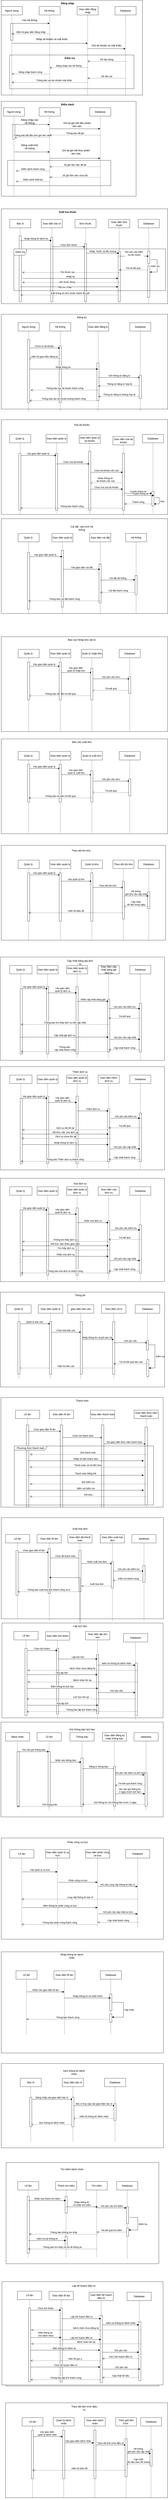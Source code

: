 <mxfile version="24.2.2" type="google">
  <diagram name="Page-1" id="2YBvvXClWsGukQMizWep">
    <mxGraphModel dx="10500" dy="5570" grid="1" gridSize="10" guides="1" tooltips="1" connect="1" arrows="1" fold="1" page="1" pageScale="1" pageWidth="850" pageHeight="1100" math="0" shadow="0">
      <root>
        <mxCell id="0" />
        <mxCell id="1" parent="0" />
        <mxCell id="qGw0gibND0Ob9t9Dg9UE-59" value="" style="rounded=0;whiteSpace=wrap;html=1;movable=1;resizable=1;rotatable=1;deletable=1;editable=1;locked=0;connectable=1;" parent="1" vertex="1">
          <mxGeometry x="40" y="490" width="640" height="450" as="geometry" />
        </mxCell>
        <mxCell id="qGw0gibND0Ob9t9Dg9UE-101" value="" style="rounded=0;whiteSpace=wrap;html=1;" parent="1" vertex="1">
          <mxGeometry x="70" y="770" width="490" height="120" as="geometry" />
        </mxCell>
        <mxCell id="bxaGlExKCxl9Ah9t1uLG-25" value="&lt;div&gt;&lt;br/&gt;&lt;/div&gt;" style="rounded=0;whiteSpace=wrap;html=1;" parent="1" vertex="1">
          <mxGeometry x="40" y="10" width="670" height="450" as="geometry" />
        </mxCell>
        <mxCell id="bxaGlExKCxl9Ah9t1uLG-27" value="" style="rounded=0;whiteSpace=wrap;html=1;" parent="1" vertex="1">
          <mxGeometry x="80" y="270" width="590" height="160" as="geometry" />
        </mxCell>
        <mxCell id="aM9ryv3xv72pqoxQDRHE-1" value="Người dùng" style="shape=umlLifeline;perimeter=lifelinePerimeter;whiteSpace=wrap;html=1;container=0;dropTarget=0;collapsible=0;recursiveResize=0;outlineConnect=0;portConstraint=eastwest;newEdgeStyle={&quot;edgeStyle&quot;:&quot;elbowEdgeStyle&quot;,&quot;elbow&quot;:&quot;vertical&quot;,&quot;curved&quot;:0,&quot;rounded&quot;:0};" parent="1" vertex="1">
          <mxGeometry x="40" y="40" width="100" height="420" as="geometry" />
        </mxCell>
        <mxCell id="bxaGlExKCxl9Ah9t1uLG-32" value="" style="html=1;points=[[0,0,0,0,5],[0,1,0,0,-5],[1,0,0,0,5],[1,1,0,0,-5]];perimeter=orthogonalPerimeter;outlineConnect=0;targetShapes=umlLifeline;portConstraint=eastwest;newEdgeStyle={&quot;curved&quot;:0,&quot;rounded&quot;:0};" parent="aM9ryv3xv72pqoxQDRHE-1" vertex="1">
          <mxGeometry x="45" y="80" width="10" height="80" as="geometry" />
        </mxCell>
        <mxCell id="aM9ryv3xv72pqoxQDRHE-5" value="Hệ thống&amp;nbsp;" style="shape=umlLifeline;perimeter=lifelinePerimeter;whiteSpace=wrap;html=1;container=0;dropTarget=0;collapsible=0;recursiveResize=0;outlineConnect=0;portConstraint=eastwest;newEdgeStyle={&quot;edgeStyle&quot;:&quot;elbowEdgeStyle&quot;,&quot;elbow&quot;:&quot;vertical&quot;,&quot;curved&quot;:0,&quot;rounded&quot;:0};" parent="1" vertex="1">
          <mxGeometry x="220" y="40" width="100" height="420" as="geometry" />
        </mxCell>
        <mxCell id="bxaGlExKCxl9Ah9t1uLG-1" value="Giao diện đăng nhập" style="shape=umlLifeline;perimeter=lifelinePerimeter;whiteSpace=wrap;html=1;container=0;dropTarget=0;collapsible=0;recursiveResize=0;outlineConnect=0;portConstraint=eastwest;newEdgeStyle={&quot;edgeStyle&quot;:&quot;elbowEdgeStyle&quot;,&quot;elbow&quot;:&quot;vertical&quot;,&quot;curved&quot;:0,&quot;rounded&quot;:0};" parent="1" vertex="1">
          <mxGeometry x="400" y="40" width="100" height="420" as="geometry" />
        </mxCell>
        <mxCell id="bxaGlExKCxl9Ah9t1uLG-9" value="Database" style="shape=umlLifeline;perimeter=lifelinePerimeter;whiteSpace=wrap;html=1;container=0;dropTarget=0;collapsible=0;recursiveResize=0;outlineConnect=0;portConstraint=eastwest;newEdgeStyle={&quot;edgeStyle&quot;:&quot;elbowEdgeStyle&quot;,&quot;elbow&quot;:&quot;vertical&quot;,&quot;curved&quot;:0,&quot;rounded&quot;:0};" parent="1" vertex="1">
          <mxGeometry x="580" y="40" width="100" height="420" as="geometry" />
        </mxCell>
        <mxCell id="bxaGlExKCxl9Ah9t1uLG-12" value="" style="endArrow=classic;html=1;rounded=0;" parent="1" edge="1">
          <mxGeometry width="50" height="50" relative="1" as="geometry">
            <mxPoint x="89.5" y="120" as="sourcePoint" />
            <mxPoint x="269.5" y="120" as="targetPoint" />
          </mxGeometry>
        </mxCell>
        <mxCell id="bxaGlExKCxl9Ah9t1uLG-13" value="Vào hệ thống" style="text;html=1;align=center;verticalAlign=middle;whiteSpace=wrap;rounded=0;" parent="1" vertex="1">
          <mxGeometry x="130" y="90" width="90" height="30" as="geometry" />
        </mxCell>
        <mxCell id="bxaGlExKCxl9Ah9t1uLG-14" value="Hiện thị giao diện đăng nhập" style="html=1;verticalAlign=bottom;endArrow=open;dashed=1;endSize=8;curved=0;rounded=0;" parent="1" edge="1">
          <mxGeometry relative="1" as="geometry">
            <mxPoint x="269.5" y="170" as="sourcePoint" />
            <mxPoint x="89.5" y="170" as="targetPoint" />
          </mxGeometry>
        </mxCell>
        <mxCell id="bxaGlExKCxl9Ah9t1uLG-15" value="Nhập tài khoản và mật khẩu" style="text;html=1;align=center;verticalAlign=middle;whiteSpace=wrap;rounded=0;" parent="1" vertex="1">
          <mxGeometry x="190" y="180" width="180" height="30" as="geometry" />
        </mxCell>
        <mxCell id="bxaGlExKCxl9Ah9t1uLG-16" value="" style="endArrow=classic;html=1;rounded=0;" parent="1" edge="1">
          <mxGeometry width="50" height="50" relative="1" as="geometry">
            <mxPoint x="90" y="214.5" as="sourcePoint" />
            <mxPoint x="450" y="214.5" as="targetPoint" />
            <Array as="points">
              <mxPoint x="270.5" y="214.5" />
            </Array>
          </mxGeometry>
        </mxCell>
        <mxCell id="bxaGlExKCxl9Ah9t1uLG-19" value="Dữ liệu đúng" style="html=1;verticalAlign=bottom;endArrow=open;dashed=1;endSize=8;curved=0;rounded=0;" parent="1" edge="1">
          <mxGeometry relative="1" as="geometry">
            <mxPoint x="630" y="300" as="sourcePoint" />
            <mxPoint x="450" y="300" as="targetPoint" />
          </mxGeometry>
        </mxCell>
        <mxCell id="bxaGlExKCxl9Ah9t1uLG-20" value="Đăng nhập vào hệ thống" style="html=1;verticalAlign=bottom;endArrow=open;dashed=1;endSize=8;curved=0;rounded=0;" parent="1" edge="1">
          <mxGeometry relative="1" as="geometry">
            <mxPoint x="450" y="330" as="sourcePoint" />
            <mxPoint x="270" y="330" as="targetPoint" />
          </mxGeometry>
        </mxCell>
        <mxCell id="bxaGlExKCxl9Ah9t1uLG-21" value="Đăng nhập thành công" style="html=1;verticalAlign=bottom;endArrow=open;dashed=1;endSize=8;curved=0;rounded=0;" parent="1" target="aM9ryv3xv72pqoxQDRHE-1" edge="1">
          <mxGeometry relative="1" as="geometry">
            <mxPoint x="265" y="360" as="sourcePoint" />
            <mxPoint x="100" y="360" as="targetPoint" />
          </mxGeometry>
        </mxCell>
        <mxCell id="bxaGlExKCxl9Ah9t1uLG-22" value="" style="html=1;verticalAlign=bottom;endArrow=open;dashed=1;endSize=8;curved=0;rounded=0;" parent="1" edge="1">
          <mxGeometry relative="1" as="geometry">
            <mxPoint x="450" y="400" as="sourcePoint" />
            <mxPoint x="90" y="400" as="targetPoint" />
          </mxGeometry>
        </mxCell>
        <mxCell id="qGw0gibND0Ob9t9Dg9UE-92" value="Thông báo sai tàn khoản mật khẩu" style="edgeLabel;html=1;align=center;verticalAlign=middle;resizable=0;points=[];" parent="bxaGlExKCxl9Ah9t1uLG-22" connectable="0" vertex="1">
          <mxGeometry x="-0.582" y="2" relative="1" as="geometry">
            <mxPoint x="-85" y="-12" as="offset" />
          </mxGeometry>
        </mxCell>
        <mxCell id="bxaGlExKCxl9Ah9t1uLG-23" value="Dữ liệu sai" style="html=1;verticalAlign=bottom;endArrow=open;dashed=1;endSize=8;curved=0;rounded=0;" parent="1" edge="1">
          <mxGeometry relative="1" as="geometry">
            <mxPoint x="630" y="380" as="sourcePoint" />
            <mxPoint x="450" y="380" as="targetPoint" />
          </mxGeometry>
        </mxCell>
        <mxCell id="bxaGlExKCxl9Ah9t1uLG-29" value="Kiểm tra" style="text;html=1;align=center;verticalAlign=middle;whiteSpace=wrap;rounded=0;fontStyle=1" parent="1" vertex="1">
          <mxGeometry x="320" y="270" width="90" height="30" as="geometry" />
        </mxCell>
        <mxCell id="bxaGlExKCxl9Ah9t1uLG-31" value="Đăng nhập" style="text;html=1;align=center;verticalAlign=middle;whiteSpace=wrap;rounded=0;fontStyle=1" parent="1" vertex="1">
          <mxGeometry x="310" y="10" width="90" height="30" as="geometry" />
        </mxCell>
        <mxCell id="qGw0gibND0Ob9t9Dg9UE-61" value="Người dùng" style="shape=umlLifeline;perimeter=lifelinePerimeter;whiteSpace=wrap;html=1;container=0;dropTarget=0;collapsible=0;recursiveResize=0;outlineConnect=0;portConstraint=eastwest;newEdgeStyle={&quot;edgeStyle&quot;:&quot;elbowEdgeStyle&quot;,&quot;elbow&quot;:&quot;vertical&quot;,&quot;curved&quot;:0,&quot;rounded&quot;:0};" parent="1" vertex="1">
          <mxGeometry x="50" y="520" width="100" height="420" as="geometry" />
        </mxCell>
        <mxCell id="qGw0gibND0Ob9t9Dg9UE-62" value="" style="html=1;points=[[0,0,0,0,5],[0,1,0,0,-5],[1,0,0,0,5],[1,1,0,0,-5]];perimeter=orthogonalPerimeter;outlineConnect=0;targetShapes=umlLifeline;portConstraint=eastwest;newEdgeStyle={&quot;curved&quot;:0,&quot;rounded&quot;:0};" parent="qGw0gibND0Ob9t9Dg9UE-61" vertex="1">
          <mxGeometry x="45" y="80" width="10" height="70" as="geometry" />
        </mxCell>
        <mxCell id="qGw0gibND0Ob9t9Dg9UE-63" value="Hệ thống&amp;nbsp;" style="shape=umlLifeline;perimeter=lifelinePerimeter;whiteSpace=wrap;html=1;container=0;dropTarget=0;collapsible=0;recursiveResize=0;outlineConnect=0;portConstraint=eastwest;newEdgeStyle={&quot;edgeStyle&quot;:&quot;elbowEdgeStyle&quot;,&quot;elbow&quot;:&quot;vertical&quot;,&quot;curved&quot;:0,&quot;rounded&quot;:0};" parent="1" vertex="1">
          <mxGeometry x="220" y="520" width="100" height="420" as="geometry" />
        </mxCell>
        <mxCell id="qGw0gibND0Ob9t9Dg9UE-66" value="" style="endArrow=classic;html=1;rounded=0;" parent="1" target="qGw0gibND0Ob9t9Dg9UE-82" edge="1">
          <mxGeometry width="50" height="50" relative="1" as="geometry">
            <mxPoint x="270" y="620" as="sourcePoint" />
            <mxPoint x="500" y="620" as="targetPoint" />
            <Array as="points">
              <mxPoint x="390" y="620" />
            </Array>
          </mxGeometry>
        </mxCell>
        <mxCell id="qGw0gibND0Ob9t9Dg9UE-67" value="Đăng nhập vào hệ thống" style="text;html=1;align=center;verticalAlign=middle;whiteSpace=wrap;rounded=0;" parent="1" vertex="1">
          <mxGeometry x="130" y="570" width="90" height="30" as="geometry" />
        </mxCell>
        <mxCell id="qGw0gibND0Ob9t9Dg9UE-72" value="Thông báo bắt đầu tính giờ làm việc" style="html=1;verticalAlign=bottom;endArrow=open;dashed=1;endSize=8;curved=0;rounded=0;" parent="1" target="qGw0gibND0Ob9t9Dg9UE-62" edge="1">
          <mxGeometry x="0.006" relative="1" as="geometry">
            <mxPoint x="270" y="660" as="sourcePoint" />
            <mxPoint x="100" y="650" as="targetPoint" />
            <Array as="points">
              <mxPoint x="170" y="660" />
            </Array>
            <mxPoint as="offset" />
          </mxGeometry>
        </mxCell>
        <mxCell id="qGw0gibND0Ob9t9Dg9UE-78" value="Điểm danh" style="text;html=1;align=center;verticalAlign=middle;whiteSpace=wrap;rounded=0;fontStyle=1" parent="1" vertex="1">
          <mxGeometry x="310" y="490" width="90" height="30" as="geometry" />
        </mxCell>
        <mxCell id="qGw0gibND0Ob9t9Dg9UE-79" value="" style="endArrow=classic;html=1;rounded=0;" parent="1" source="qGw0gibND0Ob9t9Dg9UE-61" target="qGw0gibND0Ob9t9Dg9UE-63" edge="1">
          <mxGeometry width="50" height="50" relative="1" as="geometry">
            <mxPoint x="85" y="750" as="sourcePoint" />
            <mxPoint x="265" y="750" as="targetPoint" />
          </mxGeometry>
        </mxCell>
        <mxCell id="qGw0gibND0Ob9t9Dg9UE-80" value="Đăng xuất khỏi hệ thống" style="text;html=1;align=center;verticalAlign=middle;whiteSpace=wrap;rounded=0;" parent="1" vertex="1">
          <mxGeometry x="130" y="690" width="90" height="30" as="geometry" />
        </mxCell>
        <mxCell id="qGw0gibND0Ob9t9Dg9UE-82" value="Database" style="shape=umlLifeline;perimeter=lifelinePerimeter;whiteSpace=wrap;html=1;container=0;dropTarget=0;collapsible=0;recursiveResize=0;outlineConnect=0;portConstraint=eastwest;newEdgeStyle={&quot;edgeStyle&quot;:&quot;elbowEdgeStyle&quot;,&quot;elbow&quot;:&quot;vertical&quot;,&quot;curved&quot;:0,&quot;rounded&quot;:0};" parent="1" vertex="1">
          <mxGeometry x="460" y="520" width="100" height="420" as="geometry" />
        </mxCell>
        <mxCell id="qGw0gibND0Ob9t9Dg9UE-83" value="Ghi lại giờ kết thúc phiên làm việc" style="text;html=1;align=center;verticalAlign=middle;whiteSpace=wrap;rounded=0;" parent="1" vertex="1">
          <mxGeometry x="320" y="715" width="150" height="30" as="geometry" />
        </mxCell>
        <mxCell id="qGw0gibND0Ob9t9Dg9UE-85" value="" style="endArrow=classic;html=1;rounded=0;exitX=0;exitY=0;exitDx=0;exitDy=0;" parent="1" target="bxaGlExKCxl9Ah9t1uLG-9" edge="1">
          <mxGeometry width="50" height="50" relative="1" as="geometry">
            <mxPoint x="450.0" y="240" as="sourcePoint" />
            <mxPoint x="460" y="224.5" as="targetPoint" />
            <Array as="points" />
          </mxGeometry>
        </mxCell>
        <mxCell id="qGw0gibND0Ob9t9Dg9UE-87" value="Gửi tài khoản và mật khẩu" style="text;html=1;align=center;verticalAlign=middle;whiteSpace=wrap;rounded=0;" parent="1" vertex="1">
          <mxGeometry x="450" y="210" width="180" height="30" as="geometry" />
        </mxCell>
        <mxCell id="qGw0gibND0Ob9t9Dg9UE-89" value="" style="endArrow=classic;html=1;rounded=0;" parent="1" edge="1">
          <mxGeometry width="50" height="50" relative="1" as="geometry">
            <mxPoint x="90" y="600" as="sourcePoint" />
            <mxPoint x="270" y="600" as="targetPoint" />
          </mxGeometry>
        </mxCell>
        <mxCell id="qGw0gibND0Ob9t9Dg9UE-91" value="" style="endArrow=classic;html=1;rounded=0;" parent="1" edge="1">
          <mxGeometry width="50" height="50" relative="1" as="geometry">
            <mxPoint x="269.833" y="760" as="sourcePoint" />
            <mxPoint x="509.5" y="760" as="targetPoint" />
          </mxGeometry>
        </mxCell>
        <mxCell id="qGw0gibND0Ob9t9Dg9UE-93" value="Ghi lại giờ bắt đầu phiên làm việc" style="text;html=1;align=center;verticalAlign=middle;whiteSpace=wrap;rounded=0;" parent="1" vertex="1">
          <mxGeometry x="330" y="590" width="140" height="20" as="geometry" />
        </mxCell>
        <mxCell id="qGw0gibND0Ob9t9Dg9UE-94" value="Thông báo đã ghi" style="html=1;verticalAlign=bottom;endArrow=open;dashed=1;endSize=8;curved=0;rounded=0;entryX=0.5;entryY=0.31;entryDx=0;entryDy=0;entryPerimeter=0;exitX=0.5;exitY=0.31;exitDx=0;exitDy=0;exitPerimeter=0;" parent="1" source="qGw0gibND0Ob9t9Dg9UE-82" target="qGw0gibND0Ob9t9Dg9UE-63" edge="1">
          <mxGeometry x="0.006" relative="1" as="geometry">
            <mxPoint x="505" y="650" as="sourcePoint" />
            <mxPoint x="330" y="650" as="targetPoint" />
            <Array as="points">
              <mxPoint x="405" y="650" />
            </Array>
            <mxPoint as="offset" />
          </mxGeometry>
        </mxCell>
        <mxCell id="qGw0gibND0Ob9t9Dg9UE-95" value="Số giờ làm việc đã đủ" style="html=1;verticalAlign=bottom;endArrow=open;dashed=1;endSize=8;curved=0;rounded=0;entryX=0.5;entryY=0.31;entryDx=0;entryDy=0;entryPerimeter=0;exitX=0.5;exitY=0.31;exitDx=0;exitDy=0;exitPerimeter=0;" parent="1" edge="1">
          <mxGeometry x="0.006" relative="1" as="geometry">
            <mxPoint x="510" y="800" as="sourcePoint" />
            <mxPoint x="270" y="800" as="targetPoint" />
            <Array as="points">
              <mxPoint x="405" y="800" />
            </Array>
            <mxPoint as="offset" />
          </mxGeometry>
        </mxCell>
        <mxCell id="qGw0gibND0Ob9t9Dg9UE-96" value="Điểm danh thành công" style="html=1;verticalAlign=bottom;endArrow=open;dashed=1;endSize=8;curved=0;rounded=0;exitX=0.5;exitY=0.714;exitDx=0;exitDy=0;exitPerimeter=0;" parent="1" source="qGw0gibND0Ob9t9Dg9UE-63" edge="1">
          <mxGeometry x="0.006" relative="1" as="geometry">
            <mxPoint x="300" y="820" as="sourcePoint" />
            <mxPoint x="110" y="820" as="targetPoint" />
            <Array as="points" />
            <mxPoint as="offset" />
          </mxGeometry>
        </mxCell>
        <mxCell id="qGw0gibND0Ob9t9Dg9UE-97" value="Số giờ làm việc chưa đủ" style="html=1;verticalAlign=bottom;endArrow=open;dashed=1;endSize=8;curved=0;rounded=0;entryX=0.5;entryY=0.31;entryDx=0;entryDy=0;entryPerimeter=0;exitX=0.5;exitY=0.31;exitDx=0;exitDy=0;exitPerimeter=0;" parent="1" edge="1">
          <mxGeometry x="0.006" relative="1" as="geometry">
            <mxPoint x="510" y="850" as="sourcePoint" />
            <mxPoint x="270" y="850" as="targetPoint" />
            <Array as="points">
              <mxPoint x="405" y="850" />
            </Array>
            <mxPoint as="offset" />
          </mxGeometry>
        </mxCell>
        <mxCell id="qGw0gibND0Ob9t9Dg9UE-98" value="Điểm danh thất bại" style="html=1;verticalAlign=bottom;endArrow=open;dashed=1;endSize=8;curved=0;rounded=0;exitX=0.5;exitY=0.714;exitDx=0;exitDy=0;exitPerimeter=0;" parent="1" edge="1">
          <mxGeometry x="0.007" relative="1" as="geometry">
            <mxPoint x="270" y="870.12" as="sourcePoint" />
            <mxPoint x="110" y="870" as="targetPoint" />
            <Array as="points" />
            <mxPoint as="offset" />
          </mxGeometry>
        </mxCell>
        <mxCell id="qGw0gibND0Ob9t9Dg9UE-102" value="" style="rounded=0;whiteSpace=wrap;html=1;movable=1;resizable=1;rotatable=1;deletable=1;editable=1;locked=0;connectable=1;" parent="1" vertex="1">
          <mxGeometry x="40" y="1000" width="790" height="450" as="geometry" />
        </mxCell>
        <mxCell id="qGw0gibND0Ob9t9Dg9UE-110" value="Xuất toa thuốc" style="text;html=1;align=center;verticalAlign=middle;whiteSpace=wrap;rounded=0;fontStyle=1" parent="1" vertex="1">
          <mxGeometry x="310" y="1000" width="90" height="30" as="geometry" />
        </mxCell>
        <mxCell id="qGw0gibND0Ob9t9Dg9UE-123" value="Bác sĩ" style="shape=umlLifeline;perimeter=lifelinePerimeter;whiteSpace=wrap;html=1;container=0;dropTarget=0;collapsible=0;recursiveResize=0;outlineConnect=0;portConstraint=eastwest;newEdgeStyle={&quot;edgeStyle&quot;:&quot;elbowEdgeStyle&quot;,&quot;elbow&quot;:&quot;vertical&quot;,&quot;curved&quot;:0,&quot;rounded&quot;:0};" parent="1" vertex="1">
          <mxGeometry x="80" y="1050" width="100" height="400" as="geometry" />
        </mxCell>
        <mxCell id="qGw0gibND0Ob9t9Dg9UE-293" value="" style="html=1;points=[[0,0,0,0,5],[0,1,0,0,-5],[1,0,0,0,5],[1,1,0,0,-5]];perimeter=orthogonalPerimeter;outlineConnect=0;targetShapes=umlLifeline;portConstraint=eastwest;newEdgeStyle={&quot;curved&quot;:0,&quot;rounded&quot;:0};" parent="qGw0gibND0Ob9t9Dg9UE-123" vertex="1">
          <mxGeometry x="45" y="77.5" width="10" height="312.5" as="geometry" />
        </mxCell>
        <mxCell id="qGw0gibND0Ob9t9Dg9UE-125" value="Giao diện bác sĩ" style="shape=umlLifeline;perimeter=lifelinePerimeter;whiteSpace=wrap;html=1;container=0;dropTarget=0;collapsible=0;recursiveResize=0;outlineConnect=0;portConstraint=eastwest;newEdgeStyle={&quot;edgeStyle&quot;:&quot;elbowEdgeStyle&quot;,&quot;elbow&quot;:&quot;vertical&quot;,&quot;curved&quot;:0,&quot;rounded&quot;:0};" parent="1" vertex="1">
          <mxGeometry x="230" y="1050" width="100" height="400" as="geometry" />
        </mxCell>
        <mxCell id="qGw0gibND0Ob9t9Dg9UE-292" value="" style="html=1;points=[[0,0,0,0,5],[0,1,0,0,-5],[1,0,0,0,5],[1,1,0,0,-5]];perimeter=orthogonalPerimeter;outlineConnect=0;targetShapes=umlLifeline;portConstraint=eastwest;newEdgeStyle={&quot;curved&quot;:0,&quot;rounded&quot;:0};" parent="qGw0gibND0Ob9t9Dg9UE-125" vertex="1">
          <mxGeometry x="45" y="85" width="10" height="305" as="geometry" />
        </mxCell>
        <mxCell id="qGw0gibND0Ob9t9Dg9UE-127" value="Đơn thuốc" style="shape=umlLifeline;perimeter=lifelinePerimeter;whiteSpace=wrap;html=1;container=0;dropTarget=0;collapsible=0;recursiveResize=0;outlineConnect=0;portConstraint=eastwest;newEdgeStyle={&quot;edgeStyle&quot;:&quot;elbowEdgeStyle&quot;,&quot;elbow&quot;:&quot;vertical&quot;,&quot;curved&quot;:0,&quot;rounded&quot;:0};" parent="1" vertex="1">
          <mxGeometry x="390" y="1050" width="100" height="400" as="geometry" />
        </mxCell>
        <mxCell id="qGw0gibND0Ob9t9Dg9UE-133" value="" style="group" parent="1" connectable="0" vertex="1">
          <mxGeometry x="40" y="1500" width="790" height="500" as="geometry" />
        </mxCell>
        <mxCell id="qGw0gibND0Ob9t9Dg9UE-131" value="" style="rounded=0;whiteSpace=wrap;html=1;movable=1;resizable=1;rotatable=1;deletable=1;editable=1;locked=0;connectable=1;" parent="qGw0gibND0Ob9t9Dg9UE-133" vertex="1">
          <mxGeometry width="790" height="450" as="geometry" />
        </mxCell>
        <mxCell id="qGw0gibND0Ob9t9Dg9UE-132" value="Đăng ký" style="text;html=1;align=center;verticalAlign=middle;whiteSpace=wrap;rounded=0;" parent="qGw0gibND0Ob9t9Dg9UE-133" vertex="1">
          <mxGeometry x="312.463" width="141.493" height="30" as="geometry" />
        </mxCell>
        <mxCell id="qGw0gibND0Ob9t9Dg9UE-359" value="Người dùng" style="shape=umlLifeline;perimeter=lifelinePerimeter;whiteSpace=wrap;html=1;container=0;dropTarget=0;collapsible=0;recursiveResize=0;outlineConnect=0;portConstraint=eastwest;newEdgeStyle={&quot;edgeStyle&quot;:&quot;elbowEdgeStyle&quot;,&quot;elbow&quot;:&quot;vertical&quot;,&quot;curved&quot;:0,&quot;rounded&quot;:0};" parent="qGw0gibND0Ob9t9Dg9UE-133" vertex="1">
          <mxGeometry x="80" y="40" width="100" height="420" as="geometry" />
        </mxCell>
        <mxCell id="qGw0gibND0Ob9t9Dg9UE-361" value="Hệ thống" style="shape=umlLifeline;perimeter=lifelinePerimeter;whiteSpace=wrap;html=1;container=0;dropTarget=0;collapsible=0;recursiveResize=0;outlineConnect=0;portConstraint=eastwest;newEdgeStyle={&quot;edgeStyle&quot;:&quot;elbowEdgeStyle&quot;,&quot;elbow&quot;:&quot;vertical&quot;,&quot;curved&quot;:0,&quot;rounded&quot;:0};" parent="qGw0gibND0Ob9t9Dg9UE-133" vertex="1">
          <mxGeometry x="230" y="40" width="100" height="420" as="geometry" />
        </mxCell>
        <mxCell id="qGw0gibND0Ob9t9Dg9UE-385" value="" style="html=1;points=[[0,0,0,0,5],[0,1,0,0,-5],[1,0,0,0,5],[1,1,0,0,-5]];perimeter=orthogonalPerimeter;outlineConnect=0;targetShapes=umlLifeline;portConstraint=eastwest;newEdgeStyle={&quot;curved&quot;:0,&quot;rounded&quot;:0};" parent="qGw0gibND0Ob9t9Dg9UE-361" vertex="1">
          <mxGeometry x="45" y="110" width="10" height="270" as="geometry" />
        </mxCell>
        <mxCell id="qGw0gibND0Ob9t9Dg9UE-363" value="Giao diện đăng kí" style="shape=umlLifeline;perimeter=lifelinePerimeter;whiteSpace=wrap;html=1;container=0;dropTarget=0;collapsible=0;recursiveResize=0;outlineConnect=0;portConstraint=eastwest;newEdgeStyle={&quot;edgeStyle&quot;:&quot;elbowEdgeStyle&quot;,&quot;elbow&quot;:&quot;vertical&quot;,&quot;curved&quot;:0,&quot;rounded&quot;:0};" parent="qGw0gibND0Ob9t9Dg9UE-133" vertex="1">
          <mxGeometry x="410" y="40" width="100" height="420" as="geometry" />
        </mxCell>
        <mxCell id="qGw0gibND0Ob9t9Dg9UE-386" value="" style="html=1;points=[[0,0,0,0,5],[0,1,0,0,-5],[1,0,0,0,5],[1,1,0,0,-5]];perimeter=orthogonalPerimeter;outlineConnect=0;targetShapes=umlLifeline;portConstraint=eastwest;newEdgeStyle={&quot;curved&quot;:0,&quot;rounded&quot;:0};" parent="qGw0gibND0Ob9t9Dg9UE-363" vertex="1">
          <mxGeometry x="43.96" y="190" width="10" height="180" as="geometry" />
        </mxCell>
        <mxCell id="qGw0gibND0Ob9t9Dg9UE-365" value="Database" style="shape=umlLifeline;perimeter=lifelinePerimeter;whiteSpace=wrap;html=1;container=0;dropTarget=0;collapsible=0;recursiveResize=0;outlineConnect=0;portConstraint=eastwest;newEdgeStyle={&quot;edgeStyle&quot;:&quot;elbowEdgeStyle&quot;,&quot;elbow&quot;:&quot;vertical&quot;,&quot;curved&quot;:0,&quot;rounded&quot;:0};" parent="qGw0gibND0Ob9t9Dg9UE-133" vertex="1">
          <mxGeometry x="610" y="40" width="100" height="420" as="geometry" />
        </mxCell>
        <mxCell id="qGw0gibND0Ob9t9Dg9UE-372" value="Chưa có tài khoản" style="html=1;verticalAlign=bottom;endArrow=block;curved=0;rounded=0;" parent="qGw0gibND0Ob9t9Dg9UE-133" edge="1">
          <mxGeometry width="80" relative="1" as="geometry">
            <mxPoint x="129.25" y="160" as="sourcePoint" />
            <mxPoint x="279.5" y="160" as="targetPoint" />
          </mxGeometry>
        </mxCell>
        <mxCell id="qGw0gibND0Ob9t9Dg9UE-375" value="Hiển thị giao diện đăng ký" style="html=1;verticalAlign=bottom;endArrow=open;dashed=1;endSize=8;curved=0;rounded=0;" parent="qGw0gibND0Ob9t9Dg9UE-133" source="qGw0gibND0Ob9t9Dg9UE-361" target="qGw0gibND0Ob9t9Dg9UE-359" edge="1">
          <mxGeometry relative="1" as="geometry">
            <mxPoint x="250" y="230" as="sourcePoint" />
            <mxPoint x="170" y="230" as="targetPoint" />
            <Array as="points">
              <mxPoint x="200" y="210" />
            </Array>
          </mxGeometry>
        </mxCell>
        <mxCell id="qGw0gibND0Ob9t9Dg9UE-376" value="Nhập thông tin&amp;nbsp;" style="html=1;verticalAlign=bottom;endArrow=block;curved=0;rounded=0;" parent="qGw0gibND0Ob9t9Dg9UE-133" edge="1">
          <mxGeometry x="0.002" width="80" relative="1" as="geometry">
            <mxPoint x="130.0" y="260" as="sourcePoint" />
            <mxPoint x="459.5" y="260" as="targetPoint" />
            <mxPoint as="offset" />
          </mxGeometry>
        </mxCell>
        <mxCell id="qGw0gibND0Ob9t9Dg9UE-377" value="Gửi thông tin đăng kí" style="html=1;verticalAlign=bottom;endArrow=block;curved=0;rounded=0;exitX=0.5;exitY=0.667;exitDx=0;exitDy=0;exitPerimeter=0;" parent="qGw0gibND0Ob9t9Dg9UE-133" edge="1">
          <mxGeometry x="0.002" width="80" relative="1" as="geometry">
            <mxPoint x="460" y="300.14" as="sourcePoint" />
            <mxPoint x="660" y="300" as="targetPoint" />
            <mxPoint as="offset" />
          </mxGeometry>
        </mxCell>
        <mxCell id="qGw0gibND0Ob9t9Dg9UE-378" value="Thông tin đăng kí hợp lệ" style="html=1;verticalAlign=bottom;endArrow=open;dashed=1;endSize=8;curved=0;rounded=0;" parent="qGw0gibND0Ob9t9Dg9UE-133" edge="1">
          <mxGeometry relative="1" as="geometry">
            <mxPoint x="659.5" y="340" as="sourcePoint" />
            <mxPoint x="460" y="340" as="targetPoint" />
          </mxGeometry>
        </mxCell>
        <mxCell id="qGw0gibND0Ob9t9Dg9UE-380" value="Thông báo tạo tài khoản thành công" style="html=1;verticalAlign=bottom;endArrow=open;dashed=1;endSize=8;curved=0;rounded=0;" parent="qGw0gibND0Ob9t9Dg9UE-133" edge="1">
          <mxGeometry x="-0.003" relative="1" as="geometry">
            <mxPoint x="459.5" y="360" as="sourcePoint" />
            <mxPoint x="140" y="360" as="targetPoint" />
            <mxPoint x="1" as="offset" />
          </mxGeometry>
        </mxCell>
        <mxCell id="qGw0gibND0Ob9t9Dg9UE-381" value="Thông tin đăng kí không hợp lệ" style="html=1;verticalAlign=bottom;endArrow=open;dashed=1;endSize=8;curved=0;rounded=0;" parent="qGw0gibND0Ob9t9Dg9UE-133" edge="1">
          <mxGeometry relative="1" as="geometry">
            <mxPoint x="659.5" y="390" as="sourcePoint" />
            <mxPoint x="460" y="390" as="targetPoint" />
          </mxGeometry>
        </mxCell>
        <mxCell id="qGw0gibND0Ob9t9Dg9UE-383" value="Thông báo tạo tài khoản không thành công" style="html=1;verticalAlign=bottom;endArrow=open;dashed=1;endSize=8;curved=0;rounded=0;" parent="qGw0gibND0Ob9t9Dg9UE-133" target="qGw0gibND0Ob9t9Dg9UE-384" edge="1">
          <mxGeometry x="-0.003" relative="1" as="geometry">
            <mxPoint x="453.96" y="410" as="sourcePoint" />
            <mxPoint x="123.71" y="410" as="targetPoint" />
            <mxPoint x="1" as="offset" />
          </mxGeometry>
        </mxCell>
        <mxCell id="qGw0gibND0Ob9t9Dg9UE-384" value="" style="html=1;points=[[0,0,0,0,5],[0,1,0,0,-5],[1,0,0,0,5],[1,1,0,0,-5]];perimeter=orthogonalPerimeter;outlineConnect=0;targetShapes=umlLifeline;portConstraint=eastwest;newEdgeStyle={&quot;curved&quot;:0,&quot;rounded&quot;:0};" parent="qGw0gibND0Ob9t9Dg9UE-133" vertex="1">
          <mxGeometry x="125" y="120" width="10" height="300" as="geometry" />
        </mxCell>
        <mxCell id="qGw0gibND0Ob9t9Dg9UE-387" value="" style="html=1;points=[[0,0,0,0,5],[0,1,0,0,-5],[1,0,0,0,5],[1,1,0,0,-5]];perimeter=orthogonalPerimeter;outlineConnect=0;targetShapes=umlLifeline;portConstraint=eastwest;newEdgeStyle={&quot;curved&quot;:0,&quot;rounded&quot;:0};" parent="qGw0gibND0Ob9t9Dg9UE-133" vertex="1">
          <mxGeometry x="655" y="290" width="10" height="110" as="geometry" />
        </mxCell>
        <mxCell id="qGw0gibND0Ob9t9Dg9UE-134" value="" style="group" parent="1" connectable="0" vertex="1">
          <mxGeometry x="40" y="2000" width="790" height="490" as="geometry" />
        </mxCell>
        <mxCell id="qGw0gibND0Ob9t9Dg9UE-135" value="" style="rounded=0;whiteSpace=wrap;html=1;movable=1;resizable=1;rotatable=1;deletable=1;editable=1;locked=0;connectable=1;" parent="qGw0gibND0Ob9t9Dg9UE-134" vertex="1">
          <mxGeometry width="790" height="450" as="geometry" />
        </mxCell>
        <mxCell id="qGw0gibND0Ob9t9Dg9UE-136" value="Xóa tài khoản" style="text;html=1;align=center;verticalAlign=middle;whiteSpace=wrap;rounded=0;" parent="qGw0gibND0Ob9t9Dg9UE-134" vertex="1">
          <mxGeometry x="312.463" y="10" width="141.493" height="30" as="geometry" />
        </mxCell>
        <mxCell id="qGw0gibND0Ob9t9Dg9UE-388" value="Quản lý&amp;nbsp;" style="shape=umlLifeline;perimeter=lifelinePerimeter;whiteSpace=wrap;html=1;container=0;dropTarget=0;collapsible=0;recursiveResize=0;outlineConnect=0;portConstraint=eastwest;newEdgeStyle={&quot;edgeStyle&quot;:&quot;elbowEdgeStyle&quot;,&quot;elbow&quot;:&quot;vertical&quot;,&quot;curved&quot;:0,&quot;rounded&quot;:0};" parent="qGw0gibND0Ob9t9Dg9UE-134" vertex="1">
          <mxGeometry x="40" y="70" width="100" height="380" as="geometry" />
        </mxCell>
        <mxCell id="qGw0gibND0Ob9t9Dg9UE-389" value="Giao diện quản lý" style="shape=umlLifeline;perimeter=lifelinePerimeter;whiteSpace=wrap;html=1;container=0;dropTarget=0;collapsible=0;recursiveResize=0;outlineConnect=0;portConstraint=eastwest;newEdgeStyle={&quot;edgeStyle&quot;:&quot;elbowEdgeStyle&quot;,&quot;elbow&quot;:&quot;vertical&quot;,&quot;curved&quot;:0,&quot;rounded&quot;:0};" parent="qGw0gibND0Ob9t9Dg9UE-134" vertex="1">
          <mxGeometry x="212.46" y="70" width="100" height="375" as="geometry" />
        </mxCell>
        <mxCell id="qGw0gibND0Ob9t9Dg9UE-407" value="" style="html=1;points=[[0,0,0,0,5],[0,1,0,0,-5],[1,0,0,0,5],[1,1,0,0,-5]];perimeter=orthogonalPerimeter;outlineConnect=0;targetShapes=umlLifeline;portConstraint=eastwest;newEdgeStyle={&quot;curved&quot;:0,&quot;rounded&quot;:0};" parent="qGw0gibND0Ob9t9Dg9UE-389" vertex="1">
          <mxGeometry x="45.04" y="90" width="10" height="270" as="geometry" />
        </mxCell>
        <mxCell id="qGw0gibND0Ob9t9Dg9UE-390" value="Giao diện quản lý tài khoản" style="shape=umlLifeline;perimeter=lifelinePerimeter;whiteSpace=wrap;html=1;container=0;dropTarget=0;collapsible=0;recursiveResize=0;outlineConnect=0;portConstraint=eastwest;newEdgeStyle={&quot;edgeStyle&quot;:&quot;elbowEdgeStyle&quot;,&quot;elbow&quot;:&quot;vertical&quot;,&quot;curved&quot;:0,&quot;rounded&quot;:0};" parent="qGw0gibND0Ob9t9Dg9UE-134" vertex="1">
          <mxGeometry x="370" y="72.5" width="100" height="375" as="geometry" />
        </mxCell>
        <mxCell id="qGw0gibND0Ob9t9Dg9UE-391" value="Giao diện xóa tài khoản" style="shape=umlLifeline;perimeter=lifelinePerimeter;whiteSpace=wrap;html=1;container=0;dropTarget=0;collapsible=0;recursiveResize=0;outlineConnect=0;portConstraint=eastwest;newEdgeStyle={&quot;edgeStyle&quot;:&quot;elbowEdgeStyle&quot;,&quot;elbow&quot;:&quot;vertical&quot;,&quot;curved&quot;:0,&quot;rounded&quot;:0};" parent="qGw0gibND0Ob9t9Dg9UE-134" vertex="1">
          <mxGeometry x="530" y="80" width="100" height="375" as="geometry" />
        </mxCell>
        <mxCell id="qGw0gibND0Ob9t9Dg9UE-392" value="Vào giao diện quản lý&amp;nbsp;" style="html=1;verticalAlign=bottom;endArrow=block;curved=0;rounded=0;" parent="qGw0gibND0Ob9t9Dg9UE-134" target="qGw0gibND0Ob9t9Dg9UE-389" edge="1">
          <mxGeometry width="80" relative="1" as="geometry">
            <mxPoint x="90.0" y="170" as="sourcePoint" />
            <mxPoint x="240.25" y="170" as="targetPoint" />
          </mxGeometry>
        </mxCell>
        <mxCell id="qGw0gibND0Ob9t9Dg9UE-393" value="Chọn xóa tài khoản" style="html=1;verticalAlign=bottom;endArrow=block;curved=0;rounded=0;" parent="qGw0gibND0Ob9t9Dg9UE-134" edge="1">
          <mxGeometry width="80" relative="1" as="geometry">
            <mxPoint x="261.71" y="210" as="sourcePoint" />
            <mxPoint x="419.5" y="210" as="targetPoint" />
          </mxGeometry>
        </mxCell>
        <mxCell id="qGw0gibND0Ob9t9Dg9UE-394" value="Database" style="shape=umlLifeline;perimeter=lifelinePerimeter;whiteSpace=wrap;html=1;container=0;dropTarget=0;collapsible=0;recursiveResize=0;outlineConnect=0;portConstraint=eastwest;newEdgeStyle={&quot;edgeStyle&quot;:&quot;elbowEdgeStyle&quot;,&quot;elbow&quot;:&quot;vertical&quot;,&quot;curved&quot;:0,&quot;rounded&quot;:0};" parent="qGw0gibND0Ob9t9Dg9UE-134" vertex="1">
          <mxGeometry x="670" y="70" width="100" height="375" as="geometry" />
        </mxCell>
        <mxCell id="qGw0gibND0Ob9t9Dg9UE-400" value="Chọn tài khoản cần xóa" style="html=1;verticalAlign=bottom;endArrow=block;curved=0;rounded=0;" parent="qGw0gibND0Ob9t9Dg9UE-134" edge="1">
          <mxGeometry width="80" relative="1" as="geometry">
            <mxPoint x="420.0" y="250" as="sourcePoint" />
            <mxPoint x="577.79" y="250" as="targetPoint" />
          </mxGeometry>
        </mxCell>
        <mxCell id="qGw0gibND0Ob9t9Dg9UE-401" value="Nhận thông tin&amp;nbsp;&lt;div&gt;tài khoản cần xóa&lt;/div&gt;" style="html=1;verticalAlign=bottom;endArrow=open;dashed=1;endSize=8;curved=0;rounded=0;" parent="qGw0gibND0Ob9t9Dg9UE-134" edge="1">
          <mxGeometry relative="1" as="geometry">
            <mxPoint x="569.5" y="300" as="sourcePoint" />
            <mxPoint x="419.833" y="300" as="targetPoint" />
          </mxGeometry>
        </mxCell>
        <mxCell id="qGw0gibND0Ob9t9Dg9UE-402" value="Chọn nút xóa tài khoản" style="html=1;verticalAlign=bottom;endArrow=block;curved=0;rounded=0;" parent="qGw0gibND0Ob9t9Dg9UE-134" edge="1">
          <mxGeometry width="80" relative="1" as="geometry">
            <mxPoint x="420.0" y="330" as="sourcePoint" />
            <mxPoint x="577.79" y="330" as="targetPoint" />
          </mxGeometry>
        </mxCell>
        <mxCell id="qGw0gibND0Ob9t9Dg9UE-403" value="Truyền thông tin" style="html=1;verticalAlign=bottom;endArrow=block;curved=0;rounded=0;" parent="qGw0gibND0Ob9t9Dg9UE-134" target="qGw0gibND0Ob9t9Dg9UE-412" edge="1">
          <mxGeometry width="80" relative="1" as="geometry">
            <mxPoint x="585" y="350" as="sourcePoint" />
            <mxPoint x="724.5" y="350" as="targetPoint" />
          </mxGeometry>
        </mxCell>
        <mxCell id="qGw0gibND0Ob9t9Dg9UE-404" value="Thành công" style="html=1;verticalAlign=bottom;endArrow=open;dashed=1;endSize=8;curved=0;rounded=0;" parent="qGw0gibND0Ob9t9Dg9UE-134" target="qGw0gibND0Ob9t9Dg9UE-411" edge="1">
          <mxGeometry relative="1" as="geometry">
            <mxPoint x="715.0" y="400" as="sourcePoint" />
            <mxPoint x="575.503" y="400" as="targetPoint" />
          </mxGeometry>
        </mxCell>
        <mxCell id="qGw0gibND0Ob9t9Dg9UE-406" value="" style="html=1;points=[[0,0,0,0,5],[0,1,0,0,-5],[1,0,0,0,5],[1,1,0,0,-5]];perimeter=orthogonalPerimeter;outlineConnect=0;targetShapes=umlLifeline;portConstraint=eastwest;newEdgeStyle={&quot;curved&quot;:0,&quot;rounded&quot;:0};" parent="qGw0gibND0Ob9t9Dg9UE-134" vertex="1">
          <mxGeometry x="83.21" y="160" width="10" height="270" as="geometry" />
        </mxCell>
        <mxCell id="qGw0gibND0Ob9t9Dg9UE-408" value="" style="html=1;points=[[0,0,0,0,5],[0,1,0,0,-5],[1,0,0,0,5],[1,1,0,0,-5]];perimeter=orthogonalPerimeter;outlineConnect=0;targetShapes=umlLifeline;portConstraint=eastwest;newEdgeStyle={&quot;curved&quot;:0,&quot;rounded&quot;:0};" parent="qGw0gibND0Ob9t9Dg9UE-134" vertex="1">
          <mxGeometry x="415" y="150" width="10" height="280" as="geometry" />
        </mxCell>
        <mxCell id="qGw0gibND0Ob9t9Dg9UE-411" value="" style="html=1;points=[[0,0,0,0,5],[0,1,0,0,-5],[1,0,0,0,5],[1,1,0,0,-5]];perimeter=orthogonalPerimeter;outlineConnect=0;targetShapes=umlLifeline;portConstraint=eastwest;newEdgeStyle={&quot;curved&quot;:0,&quot;rounded&quot;:0};" parent="qGw0gibND0Ob9t9Dg9UE-134" vertex="1">
          <mxGeometry x="575" y="160" width="10" height="270" as="geometry" />
        </mxCell>
        <mxCell id="qGw0gibND0Ob9t9Dg9UE-412" value="" style="html=1;points=[[0,0,0,0,5],[0,1,0,0,-5],[1,0,0,0,5],[1,1,0,0,-5]];perimeter=orthogonalPerimeter;outlineConnect=0;targetShapes=umlLifeline;portConstraint=eastwest;newEdgeStyle={&quot;curved&quot;:0,&quot;rounded&quot;:0};" parent="qGw0gibND0Ob9t9Dg9UE-134" vertex="1">
          <mxGeometry x="715" y="340" width="10" height="70" as="geometry" />
        </mxCell>
        <mxCell id="qGw0gibND0Ob9t9Dg9UE-417" value="Xóa&amp;nbsp;" style="html=1;align=left;spacingLeft=2;endArrow=block;rounded=0;edgeStyle=orthogonalEdgeStyle;curved=0;rounded=0;" parent="qGw0gibND0Ob9t9Dg9UE-134" target="qGw0gibND0Ob9t9Dg9UE-412" edge="1">
          <mxGeometry relative="1" as="geometry">
            <mxPoint x="730" y="370" as="sourcePoint" />
            <Array as="points">
              <mxPoint x="750" y="370" />
              <mxPoint x="750" y="400" />
            </Array>
            <mxPoint x="725.03" y="400" as="targetPoint" />
          </mxGeometry>
        </mxCell>
        <mxCell id="qGw0gibND0Ob9t9Dg9UE-405" value="Thông báo thành công" style="html=1;verticalAlign=bottom;endArrow=open;dashed=1;endSize=8;curved=0;rounded=0;" parent="qGw0gibND0Ob9t9Dg9UE-134" edge="1">
          <mxGeometry relative="1" as="geometry">
            <mxPoint x="579.5" y="420" as="sourcePoint" />
            <mxPoint x="89.833" y="420" as="targetPoint" />
          </mxGeometry>
        </mxCell>
        <mxCell id="qGw0gibND0Ob9t9Dg9UE-137" value="" style="group" parent="1" connectable="0" vertex="1">
          <mxGeometry x="40" y="2480" width="790" height="450" as="geometry" />
        </mxCell>
        <mxCell id="qGw0gibND0Ob9t9Dg9UE-138" value="" style="rounded=0;whiteSpace=wrap;html=1;movable=1;resizable=1;rotatable=1;deletable=1;editable=1;locked=0;connectable=1;" parent="qGw0gibND0Ob9t9Dg9UE-137" vertex="1">
          <mxGeometry y="-10" width="790" height="450" as="geometry" />
        </mxCell>
        <mxCell id="qGw0gibND0Ob9t9Dg9UE-139" value="Cài đặt&amp;nbsp; cấu hình hệ thống" style="text;html=1;align=center;verticalAlign=middle;whiteSpace=wrap;rounded=0;" parent="qGw0gibND0Ob9t9Dg9UE-137" vertex="1">
          <mxGeometry x="312.463" y="20" width="141.493" height="30" as="geometry" />
        </mxCell>
        <mxCell id="qGw0gibND0Ob9t9Dg9UE-418" value="Quản lý&amp;nbsp;" style="shape=umlLifeline;perimeter=lifelinePerimeter;whiteSpace=wrap;html=1;container=0;dropTarget=0;collapsible=0;recursiveResize=0;outlineConnect=0;portConstraint=eastwest;newEdgeStyle={&quot;edgeStyle&quot;:&quot;elbowEdgeStyle&quot;,&quot;elbow&quot;:&quot;vertical&quot;,&quot;curved&quot;:0,&quot;rounded&quot;:0};" parent="qGw0gibND0Ob9t9Dg9UE-137" vertex="1">
          <mxGeometry x="80" y="60" width="100" height="380" as="geometry" />
        </mxCell>
        <mxCell id="qGw0gibND0Ob9t9Dg9UE-419" value="Giao diện quản lý" style="shape=umlLifeline;perimeter=lifelinePerimeter;whiteSpace=wrap;html=1;container=0;dropTarget=0;collapsible=0;recursiveResize=0;outlineConnect=0;portConstraint=eastwest;newEdgeStyle={&quot;edgeStyle&quot;:&quot;elbowEdgeStyle&quot;,&quot;elbow&quot;:&quot;vertical&quot;,&quot;curved&quot;:0,&quot;rounded&quot;:0};" parent="qGw0gibND0Ob9t9Dg9UE-137" vertex="1">
          <mxGeometry x="240" y="60" width="100" height="380" as="geometry" />
        </mxCell>
        <mxCell id="qGw0gibND0Ob9t9Dg9UE-467" value="" style="html=1;points=[[0,0,0,0,5],[0,1,0,0,-5],[1,0,0,0,5],[1,1,0,0,-5]];perimeter=orthogonalPerimeter;outlineConnect=0;targetShapes=umlLifeline;portConstraint=eastwest;newEdgeStyle={&quot;curved&quot;:0,&quot;rounded&quot;:0};" parent="qGw0gibND0Ob9t9Dg9UE-419" vertex="1">
          <mxGeometry x="45" y="80" width="10" height="270" as="geometry" />
        </mxCell>
        <mxCell id="qGw0gibND0Ob9t9Dg9UE-420" value="Giao diện cài đặt" style="shape=umlLifeline;perimeter=lifelinePerimeter;whiteSpace=wrap;html=1;container=0;dropTarget=0;collapsible=0;recursiveResize=0;outlineConnect=0;portConstraint=eastwest;newEdgeStyle={&quot;edgeStyle&quot;:&quot;elbowEdgeStyle&quot;,&quot;elbow&quot;:&quot;vertical&quot;,&quot;curved&quot;:0,&quot;rounded&quot;:0};" parent="qGw0gibND0Ob9t9Dg9UE-137" vertex="1">
          <mxGeometry x="420" y="60" width="100" height="380" as="geometry" />
        </mxCell>
        <mxCell id="qGw0gibND0Ob9t9Dg9UE-466" value="" style="html=1;points=[[0,0,0,0,5],[0,1,0,0,-5],[1,0,0,0,5],[1,1,0,0,-5]];perimeter=orthogonalPerimeter;outlineConnect=0;targetShapes=umlLifeline;portConstraint=eastwest;newEdgeStyle={&quot;curved&quot;:0,&quot;rounded&quot;:0};" parent="qGw0gibND0Ob9t9Dg9UE-420" vertex="1">
          <mxGeometry x="43.96" y="145" width="10" height="185" as="geometry" />
        </mxCell>
        <mxCell id="qGw0gibND0Ob9t9Dg9UE-423" value="Hệ thống" style="shape=umlLifeline;perimeter=lifelinePerimeter;whiteSpace=wrap;html=1;container=0;dropTarget=0;collapsible=0;recursiveResize=0;outlineConnect=0;portConstraint=eastwest;newEdgeStyle={&quot;edgeStyle&quot;:&quot;elbowEdgeStyle&quot;,&quot;elbow&quot;:&quot;vertical&quot;,&quot;curved&quot;:0,&quot;rounded&quot;:0};" parent="qGw0gibND0Ob9t9Dg9UE-137" vertex="1">
          <mxGeometry x="590" y="60" width="100" height="380" as="geometry" />
        </mxCell>
        <mxCell id="qGw0gibND0Ob9t9Dg9UE-424" value="Vào giao diệ&lt;span style=&quot;color: rgba(0, 0, 0, 0); font-family: monospace; font-size: 0px; text-align: start; background-color: rgb(251, 251, 251);&quot;&gt;%3CmxGraphModel%3E%3Croot%3E%3CmxCell%20id%3D%220%22%2F%3E%3CmxCell%20id%3D%221%22%20parent%3D%220%22%2F%3E%3CmxCell%20id%3D%222%22%20value%3D%22Qu%E1%BA%A3n%20l%C3%BD%26amp%3Bnbsp%3B%22%20style%3D%22shape%3DumlLifeline%3Bperimeter%3DlifelinePerimeter%3BwhiteSpace%3Dwrap%3Bhtml%3D1%3Bcontainer%3D0%3BdropTarget%3D0%3Bcollapsible%3D0%3BrecursiveResize%3D0%3BoutlineConnect%3D0%3BportConstraint%3Deastwest%3BnewEdgeStyle%3D%7B%26quot%3BedgeStyle%26quot%3B%3A%26quot%3BelbowEdgeStyle%26quot%3B%2C%26quot%3Belbow%26quot%3B%3A%26quot%3Bvertical%26quot%3B%2C%26quot%3Bcurved%26quot%3B%3A0%2C%26quot%3Brounded%26quot%3B%3A0%7D%3B%22%20vertex%3D%221%22%20parent%3D%221%22%3E%3CmxGeometry%20x%3D%22120%22%20y%3D%222540%22%20width%3D%22100%22%20height%3D%22380%22%20as%3D%22geometry%22%2F%3E%3C%2FmxCell%3E%3C%2Froot%3E%3C%2FmxGraphModel%3E&lt;/span&gt;n quản lý&amp;nbsp;" style="html=1;verticalAlign=bottom;endArrow=block;curved=0;rounded=0;" parent="qGw0gibND0Ob9t9Dg9UE-137" edge="1">
          <mxGeometry width="80" relative="1" as="geometry">
            <mxPoint x="130.0" y="170" as="sourcePoint" />
            <mxPoint x="290" y="170" as="targetPoint" />
          </mxGeometry>
        </mxCell>
        <mxCell id="qGw0gibND0Ob9t9Dg9UE-425" value="Vào giao diện cài đặt" style="html=1;verticalAlign=bottom;endArrow=block;curved=0;rounded=0;" parent="qGw0gibND0Ob9t9Dg9UE-137" target="qGw0gibND0Ob9t9Dg9UE-420" edge="1">
          <mxGeometry width="80" relative="1" as="geometry">
            <mxPoint x="293.96" y="230" as="sourcePoint" />
            <mxPoint x="453.96" y="230" as="targetPoint" />
          </mxGeometry>
        </mxCell>
        <mxCell id="qGw0gibND0Ob9t9Dg9UE-426" value="Cài đặt hệ thống" style="html=1;verticalAlign=bottom;endArrow=block;curved=0;rounded=0;entryX=0.459;entryY=0.653;entryDx=0;entryDy=0;entryPerimeter=0;" parent="qGw0gibND0Ob9t9Dg9UE-137" edge="1">
          <mxGeometry width="80" relative="1" as="geometry">
            <mxPoint x="470.0" y="281.86" as="sourcePoint" />
            <mxPoint x="635.9" y="280.0" as="targetPoint" />
          </mxGeometry>
        </mxCell>
        <mxCell id="qGw0gibND0Ob9t9Dg9UE-450" value="Cài đặt thành công" style="html=1;verticalAlign=bottom;endArrow=open;dashed=1;endSize=8;curved=0;rounded=0;" parent="qGw0gibND0Ob9t9Dg9UE-137" target="qGw0gibND0Ob9t9Dg9UE-420" edge="1">
          <mxGeometry relative="1" as="geometry">
            <mxPoint x="640.0" y="340" as="sourcePoint" />
            <mxPoint x="510" y="340" as="targetPoint" />
          </mxGeometry>
        </mxCell>
        <mxCell id="qGw0gibND0Ob9t9Dg9UE-451" value="" style="html=1;points=[[0,0,0,0,5],[0,1,0,0,-5],[1,0,0,0,5],[1,1,0,0,-5]];perimeter=orthogonalPerimeter;outlineConnect=0;targetShapes=umlLifeline;portConstraint=eastwest;newEdgeStyle={&quot;curved&quot;:0,&quot;rounded&quot;:0};" parent="qGw0gibND0Ob9t9Dg9UE-137" vertex="1">
          <mxGeometry x="635" y="260" width="10" height="90" as="geometry" />
        </mxCell>
        <mxCell id="qGw0gibND0Ob9t9Dg9UE-468" value="" style="html=1;points=[[0,0,0,0,5],[0,1,0,0,-5],[1,0,0,0,5],[1,1,0,0,-5]];perimeter=orthogonalPerimeter;outlineConnect=0;targetShapes=umlLifeline;portConstraint=eastwest;newEdgeStyle={&quot;curved&quot;:0,&quot;rounded&quot;:0};" parent="qGw0gibND0Ob9t9Dg9UE-137" vertex="1">
          <mxGeometry x="125" y="150" width="10" height="270" as="geometry" />
        </mxCell>
        <mxCell id="qGw0gibND0Ob9t9Dg9UE-452" value="Thông báo cài đặt thành công" style="html=1;verticalAlign=bottom;endArrow=open;dashed=1;endSize=8;curved=0;rounded=0;" parent="qGw0gibND0Ob9t9Dg9UE-137" edge="1">
          <mxGeometry relative="1" as="geometry">
            <mxPoint x="469.5" y="380" as="sourcePoint" />
            <mxPoint x="129.324" y="380" as="targetPoint" />
          </mxGeometry>
        </mxCell>
        <mxCell id="qGw0gibND0Ob9t9Dg9UE-140" value="" style="group" parent="1" connectable="0" vertex="1">
          <mxGeometry x="40" y="3030" width="790" height="460" as="geometry" />
        </mxCell>
        <mxCell id="qGw0gibND0Ob9t9Dg9UE-141" value="" style="rounded=0;whiteSpace=wrap;html=1;movable=1;resizable=1;rotatable=1;deletable=1;editable=1;locked=0;connectable=1;" parent="qGw0gibND0Ob9t9Dg9UE-140" vertex="1">
          <mxGeometry width="790" height="450" as="geometry" />
        </mxCell>
        <mxCell id="qGw0gibND0Ob9t9Dg9UE-142" value="Báo cáo Nhập kho vật tư" style="text;html=1;align=center;verticalAlign=middle;whiteSpace=wrap;rounded=0;" parent="qGw0gibND0Ob9t9Dg9UE-140" vertex="1">
          <mxGeometry x="312.463" width="141.493" height="30" as="geometry" />
        </mxCell>
        <mxCell id="qGw0gibND0Ob9t9Dg9UE-471" value="Quản lý&amp;nbsp;" style="shape=umlLifeline;perimeter=lifelinePerimeter;whiteSpace=wrap;html=1;container=0;dropTarget=0;collapsible=0;recursiveResize=0;outlineConnect=0;portConstraint=eastwest;newEdgeStyle={&quot;edgeStyle&quot;:&quot;elbowEdgeStyle&quot;,&quot;elbow&quot;:&quot;vertical&quot;,&quot;curved&quot;:0,&quot;rounded&quot;:0};" parent="qGw0gibND0Ob9t9Dg9UE-140" vertex="1">
          <mxGeometry x="80" y="60" width="100" height="390" as="geometry" />
        </mxCell>
        <mxCell id="qGw0gibND0Ob9t9Dg9UE-472" value="Giao diện quản lý" style="shape=umlLifeline;perimeter=lifelinePerimeter;whiteSpace=wrap;html=1;container=0;dropTarget=0;collapsible=0;recursiveResize=0;outlineConnect=0;portConstraint=eastwest;newEdgeStyle={&quot;edgeStyle&quot;:&quot;elbowEdgeStyle&quot;,&quot;elbow&quot;:&quot;vertical&quot;,&quot;curved&quot;:0,&quot;rounded&quot;:0};" parent="qGw0gibND0Ob9t9Dg9UE-140" vertex="1">
          <mxGeometry x="230" y="60" width="100" height="390" as="geometry" />
        </mxCell>
        <mxCell id="qGw0gibND0Ob9t9Dg9UE-473" value="Quản lý nhập kho" style="shape=umlLifeline;perimeter=lifelinePerimeter;whiteSpace=wrap;html=1;container=0;dropTarget=0;collapsible=0;recursiveResize=0;outlineConnect=0;portConstraint=eastwest;newEdgeStyle={&quot;edgeStyle&quot;:&quot;elbowEdgeStyle&quot;,&quot;elbow&quot;:&quot;vertical&quot;,&quot;curved&quot;:0,&quot;rounded&quot;:0};" parent="qGw0gibND0Ob9t9Dg9UE-140" vertex="1">
          <mxGeometry x="380" y="60" width="100" height="390" as="geometry" />
        </mxCell>
        <mxCell id="qGw0gibND0Ob9t9Dg9UE-474" value="Database" style="shape=umlLifeline;perimeter=lifelinePerimeter;whiteSpace=wrap;html=1;container=0;dropTarget=0;collapsible=0;recursiveResize=0;outlineConnect=0;portConstraint=eastwest;newEdgeStyle={&quot;edgeStyle&quot;:&quot;elbowEdgeStyle&quot;,&quot;elbow&quot;:&quot;vertical&quot;,&quot;curved&quot;:0,&quot;rounded&quot;:0};" parent="qGw0gibND0Ob9t9Dg9UE-140" vertex="1">
          <mxGeometry x="560" y="60" width="100" height="390" as="geometry" />
        </mxCell>
        <mxCell id="qGw0gibND0Ob9t9Dg9UE-478" value="Vào giao diệ&lt;span style=&quot;color: rgba(0, 0, 0, 0); font-family: monospace; font-size: 0px; text-align: start; background-color: rgb(251, 251, 251);&quot;&gt;%3CmxGraphModel%3E%3Croot%3E%3CmxCell%20id%3D%220%22%2F%3E%3CmxCell%20id%3D%221%22%20parent%3D%220%22%2F%3E%3CmxCell%20id%3D%222%22%20value%3D%22Qu%E1%BA%A3n%20l%C3%BD%26amp%3Bnbsp%3B%22%20style%3D%22shape%3DumlLifeline%3Bperimeter%3DlifelinePerimeter%3BwhiteSpace%3Dwrap%3Bhtml%3D1%3Bcontainer%3D0%3BdropTarget%3D0%3Bcollapsible%3D0%3BrecursiveResize%3D0%3BoutlineConnect%3D0%3BportConstraint%3Deastwest%3BnewEdgeStyle%3D%7B%26quot%3BedgeStyle%26quot%3B%3A%26quot%3BelbowEdgeStyle%26quot%3B%2C%26quot%3Belbow%26quot%3B%3A%26quot%3Bvertical%26quot%3B%2C%26quot%3Bcurved%26quot%3B%3A0%2C%26quot%3Brounded%26quot%3B%3A0%7D%3B%22%20vertex%3D%221%22%20parent%3D%221%22%3E%3CmxGeometry%20x%3D%22120%22%20y%3D%222540%22%20width%3D%22100%22%20height%3D%22380%22%20as%3D%22geometry%22%2F%3E%3C%2FmxCell%3E%3C%2Froot%3E%3C%2FmxGraphModel%3E&lt;/span&gt;n quản lý&amp;nbsp;" style="html=1;verticalAlign=bottom;endArrow=block;curved=0;rounded=0;" parent="qGw0gibND0Ob9t9Dg9UE-140" edge="1">
          <mxGeometry width="80" relative="1" as="geometry">
            <mxPoint x="130.0" y="140" as="sourcePoint" />
            <mxPoint x="280" y="140" as="targetPoint" />
          </mxGeometry>
        </mxCell>
        <mxCell id="qGw0gibND0Ob9t9Dg9UE-487" value="Vào giao diện&amp;nbsp;&lt;div&gt;quản lý nhập kho&lt;/div&gt;" style="html=1;verticalAlign=bottom;endArrow=block;curved=0;rounded=0;" parent="qGw0gibND0Ob9t9Dg9UE-140" edge="1">
          <mxGeometry width="80" relative="1" as="geometry">
            <mxPoint x="280.0" y="170" as="sourcePoint" />
            <mxPoint x="430" y="170" as="targetPoint" />
          </mxGeometry>
        </mxCell>
        <mxCell id="qGw0gibND0Ob9t9Dg9UE-488" value="Gửi yêu cầu xem" style="html=1;verticalAlign=bottom;endArrow=block;curved=0;rounded=0;" parent="qGw0gibND0Ob9t9Dg9UE-140" edge="1">
          <mxGeometry width="80" relative="1" as="geometry">
            <mxPoint x="429.987" y="200" as="sourcePoint" />
            <mxPoint x="609.5" y="200" as="targetPoint" />
          </mxGeometry>
        </mxCell>
        <mxCell id="qGw0gibND0Ob9t9Dg9UE-489" value="Trả kết quả" style="html=1;verticalAlign=bottom;endArrow=open;dashed=1;endSize=8;curved=0;rounded=0;" parent="qGw0gibND0Ob9t9Dg9UE-140" edge="1">
          <mxGeometry relative="1" as="geometry">
            <mxPoint x="609.5" y="254.74" as="sourcePoint" />
            <mxPoint x="430" y="254.74" as="targetPoint" />
          </mxGeometry>
        </mxCell>
        <mxCell id="qGw0gibND0Ob9t9Dg9UE-490" value="Thông báo và hiển thị kết quả" style="html=1;verticalAlign=bottom;endArrow=open;dashed=1;endSize=8;curved=0;rounded=0;" parent="qGw0gibND0Ob9t9Dg9UE-140" target="qGw0gibND0Ob9t9Dg9UE-471" edge="1">
          <mxGeometry relative="1" as="geometry">
            <mxPoint x="429.5" y="280" as="sourcePoint" />
            <mxPoint x="250" y="280" as="targetPoint" />
          </mxGeometry>
        </mxCell>
        <mxCell id="qGw0gibND0Ob9t9Dg9UE-491" value="" style="html=1;points=[[0,0,0,0,5],[0,1,0,0,-5],[1,0,0,0,5],[1,1,0,0,-5]];perimeter=orthogonalPerimeter;outlineConnect=0;targetShapes=umlLifeline;portConstraint=eastwest;newEdgeStyle={&quot;curved&quot;:0,&quot;rounded&quot;:0};" parent="qGw0gibND0Ob9t9Dg9UE-140" vertex="1">
          <mxGeometry x="605" y="190" width="10" height="80" as="geometry" />
        </mxCell>
        <mxCell id="qGw0gibND0Ob9t9Dg9UE-494" value="" style="html=1;points=[[0,0,0,0,5],[0,1,0,0,-5],[1,0,0,0,5],[1,1,0,0,-5]];perimeter=orthogonalPerimeter;outlineConnect=0;targetShapes=umlLifeline;portConstraint=eastwest;newEdgeStyle={&quot;curved&quot;:0,&quot;rounded&quot;:0};" parent="qGw0gibND0Ob9t9Dg9UE-140" vertex="1">
          <mxGeometry x="425" y="150" width="10" height="150" as="geometry" />
        </mxCell>
        <mxCell id="qGw0gibND0Ob9t9Dg9UE-495" value="" style="html=1;points=[[0,0,0,0,5],[0,1,0,0,-5],[1,0,0,0,5],[1,1,0,0,-5]];perimeter=orthogonalPerimeter;outlineConnect=0;targetShapes=umlLifeline;portConstraint=eastwest;newEdgeStyle={&quot;curved&quot;:0,&quot;rounded&quot;:0};" parent="qGw0gibND0Ob9t9Dg9UE-140" vertex="1">
          <mxGeometry x="275" y="120" width="10" height="180" as="geometry" />
        </mxCell>
        <mxCell id="qGw0gibND0Ob9t9Dg9UE-496" value="" style="html=1;points=[[0,0,0,0,5],[0,1,0,0,-5],[1,0,0,0,5],[1,1,0,0,-5]];perimeter=orthogonalPerimeter;outlineConnect=0;targetShapes=umlLifeline;portConstraint=eastwest;newEdgeStyle={&quot;curved&quot;:0,&quot;rounded&quot;:0};" parent="qGw0gibND0Ob9t9Dg9UE-140" vertex="1">
          <mxGeometry x="125" y="120" width="10" height="180" as="geometry" />
        </mxCell>
        <mxCell id="qGw0gibND0Ob9t9Dg9UE-143" value="" style="group" parent="1" connectable="0" vertex="1">
          <mxGeometry x="40" y="3520" width="790" height="455" as="geometry" />
        </mxCell>
        <mxCell id="qGw0gibND0Ob9t9Dg9UE-144" value="" style="rounded=0;whiteSpace=wrap;html=1;movable=1;resizable=1;rotatable=1;deletable=1;editable=1;locked=0;connectable=1;" parent="qGw0gibND0Ob9t9Dg9UE-143" vertex="1">
          <mxGeometry width="790" height="440" as="geometry" />
        </mxCell>
        <mxCell id="qGw0gibND0Ob9t9Dg9UE-145" value="Báo cáo Xuất kho vật tư" style="text;html=1;align=center;verticalAlign=middle;whiteSpace=wrap;rounded=0;" parent="qGw0gibND0Ob9t9Dg9UE-143" vertex="1">
          <mxGeometry x="312.463" width="141.493" height="30" as="geometry" />
        </mxCell>
        <mxCell id="qGw0gibND0Ob9t9Dg9UE-498" value="" style="group" parent="qGw0gibND0Ob9t9Dg9UE-143" connectable="0" vertex="1">
          <mxGeometry y="-5" width="790" height="460" as="geometry" />
        </mxCell>
        <mxCell id="qGw0gibND0Ob9t9Dg9UE-499" value="" style="rounded=0;whiteSpace=wrap;html=1;movable=1;resizable=1;rotatable=1;deletable=1;editable=1;locked=0;connectable=1;" parent="qGw0gibND0Ob9t9Dg9UE-498" vertex="1">
          <mxGeometry width="790" height="450" as="geometry" />
        </mxCell>
        <mxCell id="qGw0gibND0Ob9t9Dg9UE-500" value="Báo cáo xuất kho" style="text;html=1;align=center;verticalAlign=middle;whiteSpace=wrap;rounded=0;" parent="qGw0gibND0Ob9t9Dg9UE-498" vertex="1">
          <mxGeometry x="312.463" width="141.493" height="30" as="geometry" />
        </mxCell>
        <mxCell id="qGw0gibND0Ob9t9Dg9UE-501" value="Quản lý&amp;nbsp;" style="shape=umlLifeline;perimeter=lifelinePerimeter;whiteSpace=wrap;html=1;container=0;dropTarget=0;collapsible=0;recursiveResize=0;outlineConnect=0;portConstraint=eastwest;newEdgeStyle={&quot;edgeStyle&quot;:&quot;elbowEdgeStyle&quot;,&quot;elbow&quot;:&quot;vertical&quot;,&quot;curved&quot;:0,&quot;rounded&quot;:0};" parent="qGw0gibND0Ob9t9Dg9UE-498" vertex="1">
          <mxGeometry x="80" y="60" width="100" height="390" as="geometry" />
        </mxCell>
        <mxCell id="qGw0gibND0Ob9t9Dg9UE-502" value="Giao diện quản lý" style="shape=umlLifeline;perimeter=lifelinePerimeter;whiteSpace=wrap;html=1;container=0;dropTarget=0;collapsible=0;recursiveResize=0;outlineConnect=0;portConstraint=eastwest;newEdgeStyle={&quot;edgeStyle&quot;:&quot;elbowEdgeStyle&quot;,&quot;elbow&quot;:&quot;vertical&quot;,&quot;curved&quot;:0,&quot;rounded&quot;:0};" parent="qGw0gibND0Ob9t9Dg9UE-498" vertex="1">
          <mxGeometry x="230" y="60" width="100" height="390" as="geometry" />
        </mxCell>
        <mxCell id="qGw0gibND0Ob9t9Dg9UE-503" value="Quản lý xuất kho" style="shape=umlLifeline;perimeter=lifelinePerimeter;whiteSpace=wrap;html=1;container=0;dropTarget=0;collapsible=0;recursiveResize=0;outlineConnect=0;portConstraint=eastwest;newEdgeStyle={&quot;edgeStyle&quot;:&quot;elbowEdgeStyle&quot;,&quot;elbow&quot;:&quot;vertical&quot;,&quot;curved&quot;:0,&quot;rounded&quot;:0};" parent="qGw0gibND0Ob9t9Dg9UE-498" vertex="1">
          <mxGeometry x="380" y="60" width="100" height="390" as="geometry" />
        </mxCell>
        <mxCell id="qGw0gibND0Ob9t9Dg9UE-504" value="Database" style="shape=umlLifeline;perimeter=lifelinePerimeter;whiteSpace=wrap;html=1;container=0;dropTarget=0;collapsible=0;recursiveResize=0;outlineConnect=0;portConstraint=eastwest;newEdgeStyle={&quot;edgeStyle&quot;:&quot;elbowEdgeStyle&quot;,&quot;elbow&quot;:&quot;vertical&quot;,&quot;curved&quot;:0,&quot;rounded&quot;:0};" parent="qGw0gibND0Ob9t9Dg9UE-498" vertex="1">
          <mxGeometry x="560" y="60" width="100" height="390" as="geometry" />
        </mxCell>
        <mxCell id="qGw0gibND0Ob9t9Dg9UE-505" value="Vào giao diệ&lt;span style=&quot;color: rgba(0, 0, 0, 0); font-family: monospace; font-size: 0px; text-align: start; background-color: rgb(251, 251, 251);&quot;&gt;%3CmxGraphModel%3E%3Croot%3E%3CmxCell%20id%3D%220%22%2F%3E%3CmxCell%20id%3D%221%22%20parent%3D%220%22%2F%3E%3CmxCell%20id%3D%222%22%20value%3D%22Qu%E1%BA%A3n%20l%C3%BD%26amp%3Bnbsp%3B%22%20style%3D%22shape%3DumlLifeline%3Bperimeter%3DlifelinePerimeter%3BwhiteSpace%3Dwrap%3Bhtml%3D1%3Bcontainer%3D0%3BdropTarget%3D0%3Bcollapsible%3D0%3BrecursiveResize%3D0%3BoutlineConnect%3D0%3BportConstraint%3Deastwest%3BnewEdgeStyle%3D%7B%26quot%3BedgeStyle%26quot%3B%3A%26quot%3BelbowEdgeStyle%26quot%3B%2C%26quot%3Belbow%26quot%3B%3A%26quot%3Bvertical%26quot%3B%2C%26quot%3Bcurved%26quot%3B%3A0%2C%26quot%3Brounded%26quot%3B%3A0%7D%3B%22%20vertex%3D%221%22%20parent%3D%221%22%3E%3CmxGeometry%20x%3D%22120%22%20y%3D%222540%22%20width%3D%22100%22%20height%3D%22380%22%20as%3D%22geometry%22%2F%3E%3C%2FmxCell%3E%3C%2Froot%3E%3C%2FmxGraphModel%3E&lt;/span&gt;n quản lý&amp;nbsp;" style="html=1;verticalAlign=bottom;endArrow=block;curved=0;rounded=0;" parent="qGw0gibND0Ob9t9Dg9UE-498" edge="1">
          <mxGeometry width="80" relative="1" as="geometry">
            <mxPoint x="130.0" y="140" as="sourcePoint" />
            <mxPoint x="280" y="140" as="targetPoint" />
          </mxGeometry>
        </mxCell>
        <mxCell id="qGw0gibND0Ob9t9Dg9UE-506" value="Vào giao diện&amp;nbsp;&lt;div&gt;quản lý xuất kho&lt;/div&gt;" style="html=1;verticalAlign=bottom;endArrow=block;curved=0;rounded=0;" parent="qGw0gibND0Ob9t9Dg9UE-498" edge="1">
          <mxGeometry width="80" relative="1" as="geometry">
            <mxPoint x="280.0" y="170" as="sourcePoint" />
            <mxPoint x="430" y="170" as="targetPoint" />
          </mxGeometry>
        </mxCell>
        <mxCell id="qGw0gibND0Ob9t9Dg9UE-507" value="Gửi yêu cầu xem" style="html=1;verticalAlign=bottom;endArrow=block;curved=0;rounded=0;" parent="qGw0gibND0Ob9t9Dg9UE-498" edge="1">
          <mxGeometry width="80" relative="1" as="geometry">
            <mxPoint x="429.987" y="200" as="sourcePoint" />
            <mxPoint x="609.5" y="200" as="targetPoint" />
          </mxGeometry>
        </mxCell>
        <mxCell id="qGw0gibND0Ob9t9Dg9UE-508" value="Trả kết quả" style="html=1;verticalAlign=bottom;endArrow=open;dashed=1;endSize=8;curved=0;rounded=0;" parent="qGw0gibND0Ob9t9Dg9UE-498" edge="1">
          <mxGeometry relative="1" as="geometry">
            <mxPoint x="609.5" y="254.74" as="sourcePoint" />
            <mxPoint x="430" y="254.74" as="targetPoint" />
          </mxGeometry>
        </mxCell>
        <mxCell id="qGw0gibND0Ob9t9Dg9UE-510" value="" style="html=1;points=[[0,0,0,0,5],[0,1,0,0,-5],[1,0,0,0,5],[1,1,0,0,-5]];perimeter=orthogonalPerimeter;outlineConnect=0;targetShapes=umlLifeline;portConstraint=eastwest;newEdgeStyle={&quot;curved&quot;:0,&quot;rounded&quot;:0};" parent="qGw0gibND0Ob9t9Dg9UE-498" vertex="1">
          <mxGeometry x="605" y="190" width="10" height="80" as="geometry" />
        </mxCell>
        <mxCell id="qGw0gibND0Ob9t9Dg9UE-511" value="" style="html=1;points=[[0,0,0,0,5],[0,1,0,0,-5],[1,0,0,0,5],[1,1,0,0,-5]];perimeter=orthogonalPerimeter;outlineConnect=0;targetShapes=umlLifeline;portConstraint=eastwest;newEdgeStyle={&quot;curved&quot;:0,&quot;rounded&quot;:0};" parent="qGw0gibND0Ob9t9Dg9UE-498" vertex="1">
          <mxGeometry x="425" y="150" width="10" height="150" as="geometry" />
        </mxCell>
        <mxCell id="qGw0gibND0Ob9t9Dg9UE-512" value="" style="html=1;points=[[0,0,0,0,5],[0,1,0,0,-5],[1,0,0,0,5],[1,1,0,0,-5]];perimeter=orthogonalPerimeter;outlineConnect=0;targetShapes=umlLifeline;portConstraint=eastwest;newEdgeStyle={&quot;curved&quot;:0,&quot;rounded&quot;:0};" parent="qGw0gibND0Ob9t9Dg9UE-498" vertex="1">
          <mxGeometry x="275" y="120" width="10" height="180" as="geometry" />
        </mxCell>
        <mxCell id="qGw0gibND0Ob9t9Dg9UE-513" value="" style="html=1;points=[[0,0,0,0,5],[0,1,0,0,-5],[1,0,0,0,5],[1,1,0,0,-5]];perimeter=orthogonalPerimeter;outlineConnect=0;targetShapes=umlLifeline;portConstraint=eastwest;newEdgeStyle={&quot;curved&quot;:0,&quot;rounded&quot;:0};" parent="qGw0gibND0Ob9t9Dg9UE-498" vertex="1">
          <mxGeometry x="125" y="120" width="10" height="180" as="geometry" />
        </mxCell>
        <mxCell id="qGw0gibND0Ob9t9Dg9UE-509" value="Thông báo và hiển thị kết quả" style="html=1;verticalAlign=bottom;endArrow=open;dashed=1;endSize=8;curved=0;rounded=0;" parent="qGw0gibND0Ob9t9Dg9UE-498" target="qGw0gibND0Ob9t9Dg9UE-501" edge="1">
          <mxGeometry relative="1" as="geometry">
            <mxPoint x="429.5" y="280" as="sourcePoint" />
            <mxPoint x="250" y="280" as="targetPoint" />
          </mxGeometry>
        </mxCell>
        <mxCell id="qGw0gibND0Ob9t9Dg9UE-146" value="" style="group" parent="1" connectable="0" vertex="1">
          <mxGeometry x="40" y="4020" width="780" height="460" as="geometry" />
        </mxCell>
        <mxCell id="qGw0gibND0Ob9t9Dg9UE-147" value="" style="rounded=0;whiteSpace=wrap;html=1;movable=1;resizable=1;rotatable=1;deletable=1;editable=1;locked=0;connectable=1;" parent="qGw0gibND0Ob9t9Dg9UE-146" vertex="1">
          <mxGeometry width="780" height="450" as="geometry" />
        </mxCell>
        <mxCell id="qGw0gibND0Ob9t9Dg9UE-148" value="Theo dõi tồn kho" style="text;html=1;align=center;verticalAlign=middle;whiteSpace=wrap;rounded=0;" parent="qGw0gibND0Ob9t9Dg9UE-146" vertex="1">
          <mxGeometry x="308.507" y="10" width="139.701" height="30" as="geometry" />
        </mxCell>
        <mxCell id="qGw0gibND0Ob9t9Dg9UE-514" value="Quản lý&amp;nbsp;" style="shape=umlLifeline;perimeter=lifelinePerimeter;whiteSpace=wrap;html=1;container=0;dropTarget=0;collapsible=0;recursiveResize=0;outlineConnect=0;portConstraint=eastwest;newEdgeStyle={&quot;edgeStyle&quot;:&quot;elbowEdgeStyle&quot;,&quot;elbow&quot;:&quot;vertical&quot;,&quot;curved&quot;:0,&quot;rounded&quot;:0};" parent="qGw0gibND0Ob9t9Dg9UE-146" vertex="1">
          <mxGeometry x="80" y="70" width="100" height="380" as="geometry" />
        </mxCell>
        <mxCell id="qGw0gibND0Ob9t9Dg9UE-515" value="Giao diện quản lý" style="shape=umlLifeline;perimeter=lifelinePerimeter;whiteSpace=wrap;html=1;container=0;dropTarget=0;collapsible=0;recursiveResize=0;outlineConnect=0;portConstraint=eastwest;newEdgeStyle={&quot;edgeStyle&quot;:&quot;elbowEdgeStyle&quot;,&quot;elbow&quot;:&quot;vertical&quot;,&quot;curved&quot;:0,&quot;rounded&quot;:0};" parent="qGw0gibND0Ob9t9Dg9UE-146" vertex="1">
          <mxGeometry x="230" y="70" width="100" height="380" as="geometry" />
        </mxCell>
        <mxCell id="qGw0gibND0Ob9t9Dg9UE-516" value="Quản lý kho" style="shape=umlLifeline;perimeter=lifelinePerimeter;whiteSpace=wrap;html=1;container=0;dropTarget=0;collapsible=0;recursiveResize=0;outlineConnect=0;portConstraint=eastwest;newEdgeStyle={&quot;edgeStyle&quot;:&quot;elbowEdgeStyle&quot;,&quot;elbow&quot;:&quot;vertical&quot;,&quot;curved&quot;:0,&quot;rounded&quot;:0};" parent="qGw0gibND0Ob9t9Dg9UE-146" vertex="1">
          <mxGeometry x="380" y="70" width="100" height="380" as="geometry" />
        </mxCell>
        <mxCell id="qGw0gibND0Ob9t9Dg9UE-517" value="Database" style="shape=umlLifeline;perimeter=lifelinePerimeter;whiteSpace=wrap;html=1;container=0;dropTarget=0;collapsible=0;recursiveResize=0;outlineConnect=0;portConstraint=eastwest;newEdgeStyle={&quot;edgeStyle&quot;:&quot;elbowEdgeStyle&quot;,&quot;elbow&quot;:&quot;vertical&quot;,&quot;curved&quot;:0,&quot;rounded&quot;:0};" parent="qGw0gibND0Ob9t9Dg9UE-146" vertex="1">
          <mxGeometry x="650" y="70" width="100" height="380" as="geometry" />
        </mxCell>
        <mxCell id="qGw0gibND0Ob9t9Dg9UE-537" value="" style="html=1;points=[[0,0,0,0,5],[0,1,0,0,-5],[1,0,0,0,5],[1,1,0,0,-5]];perimeter=orthogonalPerimeter;outlineConnect=0;targetShapes=umlLifeline;portConstraint=eastwest;newEdgeStyle={&quot;curved&quot;:0,&quot;rounded&quot;:0};" parent="qGw0gibND0Ob9t9Dg9UE-517" vertex="1">
          <mxGeometry x="45" y="150" width="10" height="80" as="geometry" />
        </mxCell>
        <mxCell id="qGw0gibND0Ob9t9Dg9UE-519" value="Vào giao diệ&lt;span style=&quot;color: rgba(0, 0, 0, 0); font-family: monospace; font-size: 0px; text-align: start; background-color: rgb(251, 251, 251);&quot;&gt;%3CmxGraphModel%3E%3Croot%3E%3CmxCell%20id%3D%220%22%2F%3E%3CmxCell%20id%3D%221%22%20parent%3D%220%22%2F%3E%3CmxCell%20id%3D%222%22%20value%3D%22Qu%E1%BA%A3n%20l%C3%BD%26amp%3Bnbsp%3B%22%20style%3D%22shape%3DumlLifeline%3Bperimeter%3DlifelinePerimeter%3BwhiteSpace%3Dwrap%3Bhtml%3D1%3Bcontainer%3D0%3BdropTarget%3D0%3Bcollapsible%3D0%3BrecursiveResize%3D0%3BoutlineConnect%3D0%3BportConstraint%3Deastwest%3BnewEdgeStyle%3D%7B%26quot%3BedgeStyle%26quot%3B%3A%26quot%3BelbowEdgeStyle%26quot%3B%2C%26quot%3Belbow%26quot%3B%3A%26quot%3Bvertical%26quot%3B%2C%26quot%3Bcurved%26quot%3B%3A0%2C%26quot%3Brounded%26quot%3B%3A0%7D%3B%22%20vertex%3D%221%22%20parent%3D%221%22%3E%3CmxGeometry%20x%3D%22120%22%20y%3D%222540%22%20width%3D%22100%22%20height%3D%22380%22%20as%3D%22geometry%22%2F%3E%3C%2FmxCell%3E%3C%2Froot%3E%3C%2FmxGraphModel%3E&lt;/span&gt;n quản lý&amp;nbsp;" style="html=1;verticalAlign=bottom;endArrow=block;curved=0;rounded=0;" parent="qGw0gibND0Ob9t9Dg9UE-146" edge="1">
          <mxGeometry width="80" relative="1" as="geometry">
            <mxPoint x="130.0" y="140" as="sourcePoint" />
            <mxPoint x="280" y="140" as="targetPoint" />
          </mxGeometry>
        </mxCell>
        <mxCell id="qGw0gibND0Ob9t9Dg9UE-520" value="Theo dõi tồn kho" style="shape=umlLifeline;perimeter=lifelinePerimeter;whiteSpace=wrap;html=1;container=0;dropTarget=0;collapsible=0;recursiveResize=0;outlineConnect=0;portConstraint=eastwest;newEdgeStyle={&quot;edgeStyle&quot;:&quot;elbowEdgeStyle&quot;,&quot;elbow&quot;:&quot;vertical&quot;,&quot;curved&quot;:0,&quot;rounded&quot;:0};" parent="qGw0gibND0Ob9t9Dg9UE-146" vertex="1">
          <mxGeometry x="530" y="70" width="100" height="380" as="geometry" />
        </mxCell>
        <mxCell id="qGw0gibND0Ob9t9Dg9UE-521" value="Vào quản lý kho" style="html=1;verticalAlign=bottom;endArrow=block;curved=0;rounded=0;" parent="qGw0gibND0Ob9t9Dg9UE-146" edge="1">
          <mxGeometry width="80" relative="1" as="geometry">
            <mxPoint x="279.5" y="170" as="sourcePoint" />
            <mxPoint x="429.5" y="170" as="targetPoint" />
          </mxGeometry>
        </mxCell>
        <mxCell id="qGw0gibND0Ob9t9Dg9UE-522" value="Theo dõi tồn kho" style="html=1;verticalAlign=bottom;endArrow=block;curved=0;rounded=0;" parent="qGw0gibND0Ob9t9Dg9UE-146" edge="1">
          <mxGeometry width="80" relative="1" as="geometry">
            <mxPoint x="430" y="200" as="sourcePoint" />
            <mxPoint x="580" y="200" as="targetPoint" />
          </mxGeometry>
        </mxCell>
        <mxCell id="qGw0gibND0Ob9t9Dg9UE-524" value="Hệ thông&amp;nbsp;&lt;div&gt;gửi yêu cầu cập nhật&lt;/div&gt;" style="html=1;verticalAlign=bottom;endArrow=block;curved=0;rounded=0;" parent="qGw0gibND0Ob9t9Dg9UE-146" edge="1">
          <mxGeometry width="80" relative="1" as="geometry">
            <mxPoint x="580" y="240" as="sourcePoint" />
            <mxPoint x="699.5" y="240" as="targetPoint" />
          </mxGeometry>
        </mxCell>
        <mxCell id="qGw0gibND0Ob9t9Dg9UE-525" value="Cập nhật&amp;nbsp;&lt;div&gt;dữ liệu từng ngày&lt;/div&gt;" style="html=1;verticalAlign=bottom;endArrow=open;dashed=1;endSize=8;curved=0;rounded=0;" parent="qGw0gibND0Ob9t9Dg9UE-146" source="qGw0gibND0Ob9t9Dg9UE-517" edge="1">
          <mxGeometry relative="1" as="geometry">
            <mxPoint x="660" y="290" as="sourcePoint" />
            <mxPoint x="580" y="290" as="targetPoint" />
          </mxGeometry>
        </mxCell>
        <mxCell id="qGw0gibND0Ob9t9Dg9UE-531" value="" style="html=1;points=[[0,0,0,0,5],[0,1,0,0,-5],[1,0,0,0,5],[1,1,0,0,-5]];perimeter=orthogonalPerimeter;outlineConnect=0;targetShapes=umlLifeline;portConstraint=eastwest;newEdgeStyle={&quot;curved&quot;:0,&quot;rounded&quot;:0};" parent="qGw0gibND0Ob9t9Dg9UE-146" vertex="1">
          <mxGeometry x="125" y="130" width="10" height="230" as="geometry" />
        </mxCell>
        <mxCell id="qGw0gibND0Ob9t9Dg9UE-532" value="" style="html=1;points=[[0,0,0,0,5],[0,1,0,0,-5],[1,0,0,0,5],[1,1,0,0,-5]];perimeter=orthogonalPerimeter;outlineConnect=0;targetShapes=umlLifeline;portConstraint=eastwest;newEdgeStyle={&quot;curved&quot;:0,&quot;rounded&quot;:0};" parent="qGw0gibND0Ob9t9Dg9UE-146" vertex="1">
          <mxGeometry x="275" y="130" width="10" height="230" as="geometry" />
        </mxCell>
        <mxCell id="qGw0gibND0Ob9t9Dg9UE-535" value="" style="html=1;points=[[0,0,0,0,5],[0,1,0,0,-5],[1,0,0,0,5],[1,1,0,0,-5]];perimeter=orthogonalPerimeter;outlineConnect=0;targetShapes=umlLifeline;portConstraint=eastwest;newEdgeStyle={&quot;curved&quot;:0,&quot;rounded&quot;:0};" parent="qGw0gibND0Ob9t9Dg9UE-146" vertex="1">
          <mxGeometry x="425" y="130" width="10" height="230" as="geometry" />
        </mxCell>
        <mxCell id="qGw0gibND0Ob9t9Dg9UE-536" value="" style="html=1;points=[[0,0,0,0,5],[0,1,0,0,-5],[1,0,0,0,5],[1,1,0,0,-5]];perimeter=orthogonalPerimeter;outlineConnect=0;targetShapes=umlLifeline;portConstraint=eastwest;newEdgeStyle={&quot;curved&quot;:0,&quot;rounded&quot;:0};" parent="qGw0gibND0Ob9t9Dg9UE-146" vertex="1">
          <mxGeometry x="575" y="170" width="10" height="180" as="geometry" />
        </mxCell>
        <mxCell id="qGw0gibND0Ob9t9Dg9UE-530" value="Hiển thị biểu đồ" style="html=1;verticalAlign=bottom;endArrow=open;dashed=1;endSize=8;curved=0;rounded=0;" parent="qGw0gibND0Ob9t9Dg9UE-146" target="qGw0gibND0Ob9t9Dg9UE-514" edge="1">
          <mxGeometry relative="1" as="geometry">
            <mxPoint x="580" y="320" as="sourcePoint" />
            <mxPoint x="460" y="320" as="targetPoint" />
          </mxGeometry>
        </mxCell>
        <mxCell id="qGw0gibND0Ob9t9Dg9UE-149" value="" style="group" parent="1" connectable="0" vertex="1">
          <mxGeometry x="35" y="4550" width="780" height="490" as="geometry" />
        </mxCell>
        <mxCell id="qGw0gibND0Ob9t9Dg9UE-150" value="" style="rounded=0;whiteSpace=wrap;html=1;movable=1;resizable=1;rotatable=1;deletable=1;editable=1;locked=0;connectable=1;" parent="qGw0gibND0Ob9t9Dg9UE-149" vertex="1">
          <mxGeometry width="780" height="490" as="geometry" />
        </mxCell>
        <mxCell id="qGw0gibND0Ob9t9Dg9UE-151" value="Cập nhật bảng giá dịch vụ" style="text;html=1;align=center;verticalAlign=middle;whiteSpace=wrap;rounded=0;" parent="qGw0gibND0Ob9t9Dg9UE-149" vertex="1">
          <mxGeometry x="308.507" y="10" width="139.701" height="30" as="geometry" />
        </mxCell>
        <mxCell id="qGw0gibND0Ob9t9Dg9UE-539" value="Quản lý&amp;nbsp;" style="shape=umlLifeline;perimeter=lifelinePerimeter;whiteSpace=wrap;html=1;container=0;dropTarget=0;collapsible=0;recursiveResize=0;outlineConnect=0;portConstraint=eastwest;newEdgeStyle={&quot;edgeStyle&quot;:&quot;elbowEdgeStyle&quot;,&quot;elbow&quot;:&quot;vertical&quot;,&quot;curved&quot;:0,&quot;rounded&quot;:0};" parent="qGw0gibND0Ob9t9Dg9UE-149" vertex="1">
          <mxGeometry x="45" y="40" width="106" height="430" as="geometry" />
        </mxCell>
        <mxCell id="qGw0gibND0Ob9t9Dg9UE-546" value="Giao diện cập nhật bảng giá dịch vụ" style="shape=umlLifeline;perimeter=lifelinePerimeter;whiteSpace=wrap;html=1;container=0;dropTarget=0;collapsible=0;recursiveResize=0;outlineConnect=0;portConstraint=eastwest;newEdgeStyle={&quot;edgeStyle&quot;:&quot;elbowEdgeStyle&quot;,&quot;elbow&quot;:&quot;vertical&quot;,&quot;curved&quot;:0,&quot;rounded&quot;:0};" parent="qGw0gibND0Ob9t9Dg9UE-149" vertex="1">
          <mxGeometry x="465" y="40" width="100" height="440" as="geometry" />
        </mxCell>
        <mxCell id="qGw0gibND0Ob9t9Dg9UE-545" value="Giao diện quản lý dịch vụ" style="shape=umlLifeline;perimeter=lifelinePerimeter;whiteSpace=wrap;html=1;container=0;dropTarget=0;collapsible=0;recursiveResize=0;outlineConnect=0;portConstraint=eastwest;newEdgeStyle={&quot;edgeStyle&quot;:&quot;elbowEdgeStyle&quot;,&quot;elbow&quot;:&quot;vertical&quot;,&quot;curved&quot;:0,&quot;rounded&quot;:0};" parent="qGw0gibND0Ob9t9Dg9UE-149" vertex="1">
          <mxGeometry x="315" y="40" width="100" height="440" as="geometry" />
        </mxCell>
        <mxCell id="qGw0gibND0Ob9t9Dg9UE-544" value="Giao diện quản lý" style="shape=umlLifeline;perimeter=lifelinePerimeter;whiteSpace=wrap;html=1;container=0;dropTarget=0;collapsible=0;recursiveResize=0;outlineConnect=0;portConstraint=eastwest;newEdgeStyle={&quot;edgeStyle&quot;:&quot;elbowEdgeStyle&quot;,&quot;elbow&quot;:&quot;vertical&quot;,&quot;curved&quot;:0,&quot;rounded&quot;:0};" parent="qGw0gibND0Ob9t9Dg9UE-149" vertex="1">
          <mxGeometry x="175" y="40" width="100" height="440" as="geometry" />
        </mxCell>
        <mxCell id="qGw0gibND0Ob9t9Dg9UE-562" value="" style="html=1;points=[[0,0,0,0,5],[0,1,0,0,-5],[1,0,0,0,5],[1,1,0,0,-5]];perimeter=orthogonalPerimeter;outlineConnect=0;targetShapes=umlLifeline;portConstraint=eastwest;newEdgeStyle={&quot;curved&quot;:0,&quot;rounded&quot;:0};" parent="qGw0gibND0Ob9t9Dg9UE-544" vertex="1">
          <mxGeometry x="45" y="100" width="10" height="320" as="geometry" />
        </mxCell>
        <mxCell id="qGw0gibND0Ob9t9Dg9UE-547" value="Database" style="shape=umlLifeline;perimeter=lifelinePerimeter;whiteSpace=wrap;html=1;container=0;dropTarget=0;collapsible=0;recursiveResize=0;outlineConnect=0;portConstraint=eastwest;newEdgeStyle={&quot;edgeStyle&quot;:&quot;elbowEdgeStyle&quot;,&quot;elbow&quot;:&quot;vertical&quot;,&quot;curved&quot;:0,&quot;rounded&quot;:0};" parent="qGw0gibND0Ob9t9Dg9UE-149" vertex="1">
          <mxGeometry x="615" y="40" width="100" height="450" as="geometry" />
        </mxCell>
        <mxCell id="qGw0gibND0Ob9t9Dg9UE-561" value="" style="html=1;points=[[0,0,0,0,5],[0,1,0,0,-5],[1,0,0,0,5],[1,1,0,0,-5]];perimeter=orthogonalPerimeter;outlineConnect=0;targetShapes=umlLifeline;portConstraint=eastwest;newEdgeStyle={&quot;curved&quot;:0,&quot;rounded&quot;:0};" parent="qGw0gibND0Ob9t9Dg9UE-149" vertex="1">
          <mxGeometry x="95" y="150" width="10" height="310" as="geometry" />
        </mxCell>
        <mxCell id="qGw0gibND0Ob9t9Dg9UE-563" value="" style="html=1;points=[[0,0,0,0,5],[0,1,0,0,-5],[1,0,0,0,5],[1,1,0,0,-5]];perimeter=orthogonalPerimeter;outlineConnect=0;targetShapes=umlLifeline;portConstraint=eastwest;newEdgeStyle={&quot;curved&quot;:0,&quot;rounded&quot;:0};" parent="qGw0gibND0Ob9t9Dg9UE-149" vertex="1">
          <mxGeometry x="360" y="140" width="10" height="320" as="geometry" />
        </mxCell>
        <mxCell id="qGw0gibND0Ob9t9Dg9UE-564" value="" style="html=1;points=[[0,0,0,0,5],[0,1,0,0,-5],[1,0,0,0,5],[1,1,0,0,-5]];perimeter=orthogonalPerimeter;outlineConnect=0;targetShapes=umlLifeline;portConstraint=eastwest;newEdgeStyle={&quot;curved&quot;:0,&quot;rounded&quot;:0};" parent="qGw0gibND0Ob9t9Dg9UE-149" vertex="1">
          <mxGeometry x="510" y="200" width="10" height="250" as="geometry" />
        </mxCell>
        <mxCell id="qGw0gibND0Ob9t9Dg9UE-567" value="" style="html=1;points=[[0,0,0,0,5],[0,1,0,0,-5],[1,0,0,0,5],[1,1,0,0,-5]];perimeter=orthogonalPerimeter;outlineConnect=0;targetShapes=umlLifeline;portConstraint=eastwest;newEdgeStyle={&quot;curved&quot;:0,&quot;rounded&quot;:0};" parent="qGw0gibND0Ob9t9Dg9UE-149" vertex="1">
          <mxGeometry x="660" y="220" width="10" height="230" as="geometry" />
        </mxCell>
        <mxCell id="qGw0gibND0Ob9t9Dg9UE-554" value="Thông báo tìm thấy dịch vụ cần cập nhật" style="html=1;verticalAlign=bottom;endArrow=open;dashed=1;endSize=8;curved=0;rounded=0;" parent="qGw0gibND0Ob9t9Dg9UE-149" target="qGw0gibND0Ob9t9Dg9UE-539" edge="1">
          <mxGeometry relative="1" as="geometry">
            <mxPoint x="515" y="320" as="sourcePoint" />
            <mxPoint x="365" y="320" as="targetPoint" />
          </mxGeometry>
        </mxCell>
        <mxCell id="qGw0gibND0Ob9t9Dg9UE-555" value="Cập nhật giá dịch vụ" style="html=1;verticalAlign=bottom;endArrow=block;curved=0;rounded=0;" parent="qGw0gibND0Ob9t9Dg9UE-149" target="qGw0gibND0Ob9t9Dg9UE-546" edge="1">
          <mxGeometry width="80" relative="1" as="geometry">
            <mxPoint x="95.0" y="380" as="sourcePoint" />
            <mxPoint x="225" y="380" as="targetPoint" />
          </mxGeometry>
        </mxCell>
        <mxCell id="qGw0gibND0Ob9t9Dg9UE-558" value="Thông báo&amp;nbsp;&lt;div&gt;cập nhật thành công&lt;/div&gt;" style="html=1;verticalAlign=bottom;endArrow=open;dashed=1;endSize=8;curved=0;rounded=0;" parent="qGw0gibND0Ob9t9Dg9UE-149" target="qGw0gibND0Ob9t9Dg9UE-539" edge="1">
          <mxGeometry relative="1" as="geometry">
            <mxPoint x="515" y="449" as="sourcePoint" />
            <mxPoint x="365" y="449" as="targetPoint" />
          </mxGeometry>
        </mxCell>
        <mxCell id="qGw0gibND0Ob9t9Dg9UE-557" value="Cập nhật thành công" style="html=1;verticalAlign=bottom;endArrow=open;dashed=1;endSize=8;curved=0;rounded=0;" parent="qGw0gibND0Ob9t9Dg9UE-149" edge="1">
          <mxGeometry relative="1" as="geometry">
            <mxPoint x="665" y="440" as="sourcePoint" />
            <mxPoint x="515" y="440" as="targetPoint" />
          </mxGeometry>
        </mxCell>
        <mxCell id="qGw0gibND0Ob9t9Dg9UE-556" value="Gửi yêu cầu cập nhật&amp;nbsp;" style="html=1;verticalAlign=bottom;endArrow=block;curved=0;rounded=0;" parent="qGw0gibND0Ob9t9Dg9UE-149" edge="1">
          <mxGeometry width="80" relative="1" as="geometry">
            <mxPoint x="520" y="390" as="sourcePoint" />
            <mxPoint x="664.5" y="390" as="targetPoint" />
          </mxGeometry>
        </mxCell>
        <mxCell id="qGw0gibND0Ob9t9Dg9UE-553" value="Trả kết quả" style="html=1;verticalAlign=bottom;endArrow=open;dashed=1;endSize=8;curved=0;rounded=0;" parent="qGw0gibND0Ob9t9Dg9UE-149" edge="1">
          <mxGeometry relative="1" as="geometry">
            <mxPoint x="664.5" y="290" as="sourcePoint" />
            <mxPoint x="514.5" y="290" as="targetPoint" />
          </mxGeometry>
        </mxCell>
        <mxCell id="qGw0gibND0Ob9t9Dg9UE-552" value="Gửi yêu cầu kiểm tra" style="html=1;verticalAlign=bottom;endArrow=block;curved=0;rounded=0;" parent="qGw0gibND0Ob9t9Dg9UE-149" edge="1">
          <mxGeometry width="80" relative="1" as="geometry">
            <mxPoint x="515.0" y="244.5" as="sourcePoint" />
            <mxPoint x="664.5" y="244.5" as="targetPoint" />
          </mxGeometry>
        </mxCell>
        <mxCell id="qGw0gibND0Ob9t9Dg9UE-551" value="Nhấn cập nhật bảng giá" style="html=1;verticalAlign=bottom;endArrow=block;curved=0;rounded=0;" parent="qGw0gibND0Ob9t9Dg9UE-149" edge="1">
          <mxGeometry width="80" relative="1" as="geometry">
            <mxPoint x="365.0" y="210" as="sourcePoint" />
            <mxPoint x="514.5" y="210" as="targetPoint" />
          </mxGeometry>
        </mxCell>
        <mxCell id="qGw0gibND0Ob9t9Dg9UE-550" value="Vào giao diện&lt;div&gt;&amp;nbsp;quản lý dịch vụ&lt;/div&gt;" style="html=1;verticalAlign=bottom;endArrow=block;curved=0;rounded=0;" parent="qGw0gibND0Ob9t9Dg9UE-149" target="qGw0gibND0Ob9t9Dg9UE-545" edge="1">
          <mxGeometry width="80" relative="1" as="geometry">
            <mxPoint x="225.0" y="170" as="sourcePoint" />
            <mxPoint x="355" y="170" as="targetPoint" />
          </mxGeometry>
        </mxCell>
        <mxCell id="qGw0gibND0Ob9t9Dg9UE-549" value="Vào giao diệ&lt;span style=&quot;color: rgba(0, 0, 0, 0); font-family: monospace; font-size: 0px; text-align: start; background-color: rgb(251, 251, 251);&quot;&gt;%3CmxGraphModel%3E%3Croot%3E%3CmxCell%20id%3D%220%22%2F%3E%3CmxCell%20id%3D%221%22%20parent%3D%220%22%2F%3E%3CmxCell%20id%3D%222%22%20value%3D%22Qu%E1%BA%A3n%20l%C3%BD%26amp%3Bnbsp%3B%22%20style%3D%22shape%3DumlLifeline%3Bperimeter%3DlifelinePerimeter%3BwhiteSpace%3Dwrap%3Bhtml%3D1%3Bcontainer%3D0%3BdropTarget%3D0%3Bcollapsible%3D0%3BrecursiveResize%3D0%3BoutlineConnect%3D0%3BportConstraint%3Deastwest%3BnewEdgeStyle%3D%7B%26quot%3BedgeStyle%26quot%3B%3A%26quot%3BelbowEdgeStyle%26quot%3B%2C%26quot%3Belbow%26quot%3B%3A%26quot%3Bvertical%26quot%3B%2C%26quot%3Bcurved%26quot%3B%3A0%2C%26quot%3Brounded%26quot%3B%3A0%7D%3B%22%20vertex%3D%221%22%20parent%3D%221%22%3E%3CmxGeometry%20x%3D%22120%22%20y%3D%222540%22%20width%3D%22100%22%20height%3D%22380%22%20as%3D%22geometry%22%2F%3E%3C%2FmxCell%3E%3C%2Froot%3E%3C%2FmxGraphModel%3E&lt;/span&gt;n quản lý&amp;nbsp;" style="html=1;verticalAlign=bottom;endArrow=block;curved=0;rounded=0;" parent="qGw0gibND0Ob9t9Dg9UE-149" edge="1">
          <mxGeometry width="80" relative="1" as="geometry">
            <mxPoint x="95.0" y="150" as="sourcePoint" />
            <mxPoint x="225" y="150" as="targetPoint" />
          </mxGeometry>
        </mxCell>
        <mxCell id="qGw0gibND0Ob9t9Dg9UE-152" value="" style="group" parent="1" connectable="0" vertex="1">
          <mxGeometry x="35" y="5070" width="780" height="490" as="geometry" />
        </mxCell>
        <mxCell id="qGw0gibND0Ob9t9Dg9UE-153" value="" style="rounded=0;whiteSpace=wrap;html=1;movable=1;resizable=1;rotatable=1;deletable=1;editable=1;locked=0;connectable=1;" parent="qGw0gibND0Ob9t9Dg9UE-152" vertex="1">
          <mxGeometry width="780" height="450" as="geometry" />
        </mxCell>
        <mxCell id="qGw0gibND0Ob9t9Dg9UE-154" value="Thêm dịch vụ" style="text;html=1;align=center;verticalAlign=middle;whiteSpace=wrap;rounded=0;" parent="qGw0gibND0Ob9t9Dg9UE-152" vertex="1">
          <mxGeometry x="308.507" width="139.701" height="30" as="geometry" />
        </mxCell>
        <mxCell id="qGw0gibND0Ob9t9Dg9UE-568" value="" style="group" parent="qGw0gibND0Ob9t9Dg9UE-152" connectable="0" vertex="1">
          <mxGeometry width="780" height="490" as="geometry" />
        </mxCell>
        <mxCell id="qGw0gibND0Ob9t9Dg9UE-569" value="" style="rounded=0;whiteSpace=wrap;html=1;movable=1;resizable=1;rotatable=1;deletable=1;editable=1;locked=0;connectable=1;" parent="qGw0gibND0Ob9t9Dg9UE-568" vertex="1">
          <mxGeometry width="780" height="490" as="geometry" />
        </mxCell>
        <mxCell id="qGw0gibND0Ob9t9Dg9UE-570" value="Thêm dịch vụ" style="text;html=1;align=center;verticalAlign=middle;whiteSpace=wrap;rounded=0;" parent="qGw0gibND0Ob9t9Dg9UE-568" vertex="1">
          <mxGeometry x="308.507" y="10" width="139.701" height="30" as="geometry" />
        </mxCell>
        <mxCell id="qGw0gibND0Ob9t9Dg9UE-571" value="Quản lý&amp;nbsp;" style="shape=umlLifeline;perimeter=lifelinePerimeter;whiteSpace=wrap;html=1;container=0;dropTarget=0;collapsible=0;recursiveResize=0;outlineConnect=0;portConstraint=eastwest;newEdgeStyle={&quot;edgeStyle&quot;:&quot;elbowEdgeStyle&quot;,&quot;elbow&quot;:&quot;vertical&quot;,&quot;curved&quot;:0,&quot;rounded&quot;:0};" parent="qGw0gibND0Ob9t9Dg9UE-568" vertex="1">
          <mxGeometry x="45" y="40" width="106" height="430" as="geometry" />
        </mxCell>
        <mxCell id="qGw0gibND0Ob9t9Dg9UE-572" value="Giao diện thêm dịch vụ" style="shape=umlLifeline;perimeter=lifelinePerimeter;whiteSpace=wrap;html=1;container=0;dropTarget=0;collapsible=0;recursiveResize=0;outlineConnect=0;portConstraint=eastwest;newEdgeStyle={&quot;edgeStyle&quot;:&quot;elbowEdgeStyle&quot;,&quot;elbow&quot;:&quot;vertical&quot;,&quot;curved&quot;:0,&quot;rounded&quot;:0};" parent="qGw0gibND0Ob9t9Dg9UE-568" vertex="1">
          <mxGeometry x="465" y="40" width="100" height="440" as="geometry" />
        </mxCell>
        <mxCell id="qGw0gibND0Ob9t9Dg9UE-573" value="Giao diện quản lý dịch vụ" style="shape=umlLifeline;perimeter=lifelinePerimeter;whiteSpace=wrap;html=1;container=0;dropTarget=0;collapsible=0;recursiveResize=0;outlineConnect=0;portConstraint=eastwest;newEdgeStyle={&quot;edgeStyle&quot;:&quot;elbowEdgeStyle&quot;,&quot;elbow&quot;:&quot;vertical&quot;,&quot;curved&quot;:0,&quot;rounded&quot;:0};" parent="qGw0gibND0Ob9t9Dg9UE-568" vertex="1">
          <mxGeometry x="315" y="40" width="100" height="440" as="geometry" />
        </mxCell>
        <mxCell id="qGw0gibND0Ob9t9Dg9UE-574" value="Giao diện quản lý" style="shape=umlLifeline;perimeter=lifelinePerimeter;whiteSpace=wrap;html=1;container=0;dropTarget=0;collapsible=0;recursiveResize=0;outlineConnect=0;portConstraint=eastwest;newEdgeStyle={&quot;edgeStyle&quot;:&quot;elbowEdgeStyle&quot;,&quot;elbow&quot;:&quot;vertical&quot;,&quot;curved&quot;:0,&quot;rounded&quot;:0};" parent="qGw0gibND0Ob9t9Dg9UE-568" vertex="1">
          <mxGeometry x="175" y="40" width="100" height="440" as="geometry" />
        </mxCell>
        <mxCell id="qGw0gibND0Ob9t9Dg9UE-575" value="" style="html=1;points=[[0,0,0,0,5],[0,1,0,0,-5],[1,0,0,0,5],[1,1,0,0,-5]];perimeter=orthogonalPerimeter;outlineConnect=0;targetShapes=umlLifeline;portConstraint=eastwest;newEdgeStyle={&quot;curved&quot;:0,&quot;rounded&quot;:0};" parent="qGw0gibND0Ob9t9Dg9UE-574" vertex="1">
          <mxGeometry x="45" y="100" width="10" height="320" as="geometry" />
        </mxCell>
        <mxCell id="qGw0gibND0Ob9t9Dg9UE-576" value="Database" style="shape=umlLifeline;perimeter=lifelinePerimeter;whiteSpace=wrap;html=1;container=0;dropTarget=0;collapsible=0;recursiveResize=0;outlineConnect=0;portConstraint=eastwest;newEdgeStyle={&quot;edgeStyle&quot;:&quot;elbowEdgeStyle&quot;,&quot;elbow&quot;:&quot;vertical&quot;,&quot;curved&quot;:0,&quot;rounded&quot;:0};" parent="qGw0gibND0Ob9t9Dg9UE-568" vertex="1">
          <mxGeometry x="615" y="40" width="100" height="450" as="geometry" />
        </mxCell>
        <mxCell id="qGw0gibND0Ob9t9Dg9UE-577" value="" style="html=1;points=[[0,0,0,0,5],[0,1,0,0,-5],[1,0,0,0,5],[1,1,0,0,-5]];perimeter=orthogonalPerimeter;outlineConnect=0;targetShapes=umlLifeline;portConstraint=eastwest;newEdgeStyle={&quot;curved&quot;:0,&quot;rounded&quot;:0};" parent="qGw0gibND0Ob9t9Dg9UE-568" vertex="1">
          <mxGeometry x="95" y="150" width="10" height="310" as="geometry" />
        </mxCell>
        <mxCell id="qGw0gibND0Ob9t9Dg9UE-578" value="" style="html=1;points=[[0,0,0,0,5],[0,1,0,0,-5],[1,0,0,0,5],[1,1,0,0,-5]];perimeter=orthogonalPerimeter;outlineConnect=0;targetShapes=umlLifeline;portConstraint=eastwest;newEdgeStyle={&quot;curved&quot;:0,&quot;rounded&quot;:0};" parent="qGw0gibND0Ob9t9Dg9UE-568" vertex="1">
          <mxGeometry x="360" y="140" width="10" height="320" as="geometry" />
        </mxCell>
        <mxCell id="qGw0gibND0Ob9t9Dg9UE-579" value="" style="html=1;points=[[0,0,0,0,5],[0,1,0,0,-5],[1,0,0,0,5],[1,1,0,0,-5]];perimeter=orthogonalPerimeter;outlineConnect=0;targetShapes=umlLifeline;portConstraint=eastwest;newEdgeStyle={&quot;curved&quot;:0,&quot;rounded&quot;:0};" parent="qGw0gibND0Ob9t9Dg9UE-568" vertex="1">
          <mxGeometry x="510" y="200" width="10" height="250" as="geometry" />
        </mxCell>
        <mxCell id="qGw0gibND0Ob9t9Dg9UE-580" value="" style="html=1;points=[[0,0,0,0,5],[0,1,0,0,-5],[1,0,0,0,5],[1,1,0,0,-5]];perimeter=orthogonalPerimeter;outlineConnect=0;targetShapes=umlLifeline;portConstraint=eastwest;newEdgeStyle={&quot;curved&quot;:0,&quot;rounded&quot;:0};" parent="qGw0gibND0Ob9t9Dg9UE-568" vertex="1">
          <mxGeometry x="660" y="220" width="10" height="230" as="geometry" />
        </mxCell>
        <mxCell id="qGw0gibND0Ob9t9Dg9UE-581" value="Dịch vụ chưa tồn tại" style="html=1;verticalAlign=bottom;endArrow=open;dashed=1;endSize=8;curved=0;rounded=0;" parent="qGw0gibND0Ob9t9Dg9UE-568" edge="1">
          <mxGeometry relative="1" as="geometry">
            <mxPoint x="520" y="340" as="sourcePoint" />
            <mxPoint x="102.167" y="340" as="targetPoint" />
          </mxGeometry>
        </mxCell>
        <mxCell id="qGw0gibND0Ob9t9Dg9UE-582" value="Nhập thông tin dịch vụ" style="html=1;verticalAlign=bottom;endArrow=block;curved=0;rounded=0;" parent="qGw0gibND0Ob9t9Dg9UE-568" edge="1">
          <mxGeometry width="80" relative="1" as="geometry">
            <mxPoint x="105" y="370" as="sourcePoint" />
            <mxPoint x="514.5" y="370" as="targetPoint" />
          </mxGeometry>
        </mxCell>
        <mxCell id="qGw0gibND0Ob9t9Dg9UE-583" value="Thông báo Thêm dịch vụ thành công" style="html=1;verticalAlign=bottom;endArrow=open;dashed=1;endSize=8;curved=0;rounded=0;" parent="qGw0gibND0Ob9t9Dg9UE-568" target="qGw0gibND0Ob9t9Dg9UE-571" edge="1">
          <mxGeometry relative="1" as="geometry">
            <mxPoint x="515" y="449" as="sourcePoint" />
            <mxPoint x="365" y="449" as="targetPoint" />
          </mxGeometry>
        </mxCell>
        <mxCell id="qGw0gibND0Ob9t9Dg9UE-584" value="Cập nhật thành công" style="html=1;verticalAlign=bottom;endArrow=open;dashed=1;endSize=8;curved=0;rounded=0;" parent="qGw0gibND0Ob9t9Dg9UE-568" edge="1">
          <mxGeometry relative="1" as="geometry">
            <mxPoint x="665" y="440" as="sourcePoint" />
            <mxPoint x="515" y="440" as="targetPoint" />
          </mxGeometry>
        </mxCell>
        <mxCell id="qGw0gibND0Ob9t9Dg9UE-585" value="Gửi yêu cầu cập nhật&amp;nbsp;" style="html=1;verticalAlign=bottom;endArrow=block;curved=0;rounded=0;" parent="qGw0gibND0Ob9t9Dg9UE-568" edge="1">
          <mxGeometry width="80" relative="1" as="geometry">
            <mxPoint x="520" y="390" as="sourcePoint" />
            <mxPoint x="664.5" y="390" as="targetPoint" />
          </mxGeometry>
        </mxCell>
        <mxCell id="qGw0gibND0Ob9t9Dg9UE-586" value="Trả kết quả" style="html=1;verticalAlign=bottom;endArrow=open;dashed=1;endSize=8;curved=0;rounded=0;" parent="qGw0gibND0Ob9t9Dg9UE-568" edge="1">
          <mxGeometry relative="1" as="geometry">
            <mxPoint x="664.5" y="290" as="sourcePoint" />
            <mxPoint x="514.5" y="290" as="targetPoint" />
          </mxGeometry>
        </mxCell>
        <mxCell id="qGw0gibND0Ob9t9Dg9UE-587" value="Gửi yêu cầu kiểm tra" style="html=1;verticalAlign=bottom;endArrow=block;curved=0;rounded=0;" parent="qGw0gibND0Ob9t9Dg9UE-568" edge="1">
          <mxGeometry width="80" relative="1" as="geometry">
            <mxPoint x="525" y="245" as="sourcePoint" />
            <mxPoint x="664.5" y="244.5" as="targetPoint" />
          </mxGeometry>
        </mxCell>
        <mxCell id="qGw0gibND0Ob9t9Dg9UE-588" value="Thêm dịch vụ" style="html=1;verticalAlign=bottom;endArrow=block;curved=0;rounded=0;" parent="qGw0gibND0Ob9t9Dg9UE-568" edge="1">
          <mxGeometry width="80" relative="1" as="geometry">
            <mxPoint x="365.0" y="210" as="sourcePoint" />
            <mxPoint x="514.5" y="210" as="targetPoint" />
          </mxGeometry>
        </mxCell>
        <mxCell id="qGw0gibND0Ob9t9Dg9UE-589" value="Vào giao diện&lt;div&gt;&amp;nbsp;quản lý dịch vụ&lt;/div&gt;" style="html=1;verticalAlign=bottom;endArrow=block;curved=0;rounded=0;" parent="qGw0gibND0Ob9t9Dg9UE-568" target="qGw0gibND0Ob9t9Dg9UE-573" edge="1">
          <mxGeometry width="80" relative="1" as="geometry">
            <mxPoint x="225.0" y="170" as="sourcePoint" />
            <mxPoint x="355" y="170" as="targetPoint" />
          </mxGeometry>
        </mxCell>
        <mxCell id="qGw0gibND0Ob9t9Dg9UE-590" value="Vào giao diệ&lt;span style=&quot;color: rgba(0, 0, 0, 0); font-family: monospace; font-size: 0px; text-align: start; background-color: rgb(251, 251, 251);&quot;&gt;%3CmxGraphModel%3E%3Croot%3E%3CmxCell%20id%3D%220%22%2F%3E%3CmxCell%20id%3D%221%22%20parent%3D%220%22%2F%3E%3CmxCell%20id%3D%222%22%20value%3D%22Qu%E1%BA%A3n%20l%C3%BD%26amp%3Bnbsp%3B%22%20style%3D%22shape%3DumlLifeline%3Bperimeter%3DlifelinePerimeter%3BwhiteSpace%3Dwrap%3Bhtml%3D1%3Bcontainer%3D0%3BdropTarget%3D0%3Bcollapsible%3D0%3BrecursiveResize%3D0%3BoutlineConnect%3D0%3BportConstraint%3Deastwest%3BnewEdgeStyle%3D%7B%26quot%3BedgeStyle%26quot%3B%3A%26quot%3BelbowEdgeStyle%26quot%3B%2C%26quot%3Belbow%26quot%3B%3A%26quot%3Bvertical%26quot%3B%2C%26quot%3Bcurved%26quot%3B%3A0%2C%26quot%3Brounded%26quot%3B%3A0%7D%3B%22%20vertex%3D%221%22%20parent%3D%221%22%3E%3CmxGeometry%20x%3D%22120%22%20y%3D%222540%22%20width%3D%22100%22%20height%3D%22380%22%20as%3D%22geometry%22%2F%3E%3C%2FmxCell%3E%3C%2Froot%3E%3C%2FmxGraphModel%3E&lt;/span&gt;n quản lý&amp;nbsp;" style="html=1;verticalAlign=bottom;endArrow=block;curved=0;rounded=0;" parent="qGw0gibND0Ob9t9Dg9UE-568" edge="1">
          <mxGeometry width="80" relative="1" as="geometry">
            <mxPoint x="95.0" y="150" as="sourcePoint" />
            <mxPoint x="225" y="150" as="targetPoint" />
          </mxGeometry>
        </mxCell>
        <mxCell id="qGw0gibND0Ob9t9Dg9UE-591" value="Dịch vụ đã tồn tại" style="html=1;verticalAlign=bottom;endArrow=open;dashed=1;endSize=8;curved=0;rounded=0;entryX=1;entryY=0.484;entryDx=0;entryDy=0;entryPerimeter=0;" parent="qGw0gibND0Ob9t9Dg9UE-568" target="qGw0gibND0Ob9t9Dg9UE-577" edge="1">
          <mxGeometry relative="1" as="geometry">
            <mxPoint x="513" y="299.33" as="sourcePoint" />
            <mxPoint x="115" y="300" as="targetPoint" />
          </mxGeometry>
        </mxCell>
        <mxCell id="qGw0gibND0Ob9t9Dg9UE-593" value="kết thúc việc xóa dịch vụ" style="html=1;verticalAlign=bottom;endArrow=block;curved=0;rounded=0;" parent="qGw0gibND0Ob9t9Dg9UE-568" edge="1">
          <mxGeometry width="80" relative="1" as="geometry">
            <mxPoint x="100.5" y="320" as="sourcePoint" />
            <mxPoint x="515" y="320" as="targetPoint" />
          </mxGeometry>
        </mxCell>
        <mxCell id="qGw0gibND0Ob9t9Dg9UE-155" value="" style="group" parent="1" connectable="0" vertex="1">
          <mxGeometry x="35" y="5600" width="780" height="490" as="geometry" />
        </mxCell>
        <mxCell id="qGw0gibND0Ob9t9Dg9UE-156" value="" style="rounded=0;whiteSpace=wrap;html=1;movable=1;resizable=1;rotatable=1;deletable=1;editable=1;locked=0;connectable=1;" parent="qGw0gibND0Ob9t9Dg9UE-155" vertex="1">
          <mxGeometry width="780" height="470.0" as="geometry" />
        </mxCell>
        <mxCell id="qGw0gibND0Ob9t9Dg9UE-157" value="Xóa dịch vụ" style="text;html=1;align=center;verticalAlign=middle;whiteSpace=wrap;rounded=0;" parent="qGw0gibND0Ob9t9Dg9UE-155" vertex="1">
          <mxGeometry x="308.507" width="139.701" height="31.333" as="geometry" />
        </mxCell>
        <mxCell id="qGw0gibND0Ob9t9Dg9UE-595" value="" style="group" parent="qGw0gibND0Ob9t9Dg9UE-155" connectable="0" vertex="1">
          <mxGeometry width="780" height="490" as="geometry" />
        </mxCell>
        <mxCell id="qGw0gibND0Ob9t9Dg9UE-596" value="" style="rounded=0;whiteSpace=wrap;html=1;movable=1;resizable=1;rotatable=1;deletable=1;editable=1;locked=0;connectable=1;" parent="qGw0gibND0Ob9t9Dg9UE-595" vertex="1">
          <mxGeometry width="780" height="450" as="geometry" />
        </mxCell>
        <mxCell id="qGw0gibND0Ob9t9Dg9UE-597" value="Thêm dịch vụ" style="text;html=1;align=center;verticalAlign=middle;whiteSpace=wrap;rounded=0;" parent="qGw0gibND0Ob9t9Dg9UE-595" vertex="1">
          <mxGeometry x="308.507" width="139.701" height="30" as="geometry" />
        </mxCell>
        <mxCell id="qGw0gibND0Ob9t9Dg9UE-598" value="" style="group" parent="qGw0gibND0Ob9t9Dg9UE-595" connectable="0" vertex="1">
          <mxGeometry width="780" height="490" as="geometry" />
        </mxCell>
        <mxCell id="qGw0gibND0Ob9t9Dg9UE-599" value="" style="rounded=0;whiteSpace=wrap;html=1;movable=1;resizable=1;rotatable=1;deletable=1;editable=1;locked=0;connectable=1;" parent="qGw0gibND0Ob9t9Dg9UE-598" vertex="1">
          <mxGeometry width="780" height="490" as="geometry" />
        </mxCell>
        <mxCell id="qGw0gibND0Ob9t9Dg9UE-600" value="Xóa dịch vụ" style="text;html=1;align=center;verticalAlign=middle;whiteSpace=wrap;rounded=0;" parent="qGw0gibND0Ob9t9Dg9UE-598" vertex="1">
          <mxGeometry x="308.507" y="10" width="139.701" height="30" as="geometry" />
        </mxCell>
        <mxCell id="qGw0gibND0Ob9t9Dg9UE-601" value="Quản lý&amp;nbsp;" style="shape=umlLifeline;perimeter=lifelinePerimeter;whiteSpace=wrap;html=1;container=0;dropTarget=0;collapsible=0;recursiveResize=0;outlineConnect=0;portConstraint=eastwest;newEdgeStyle={&quot;edgeStyle&quot;:&quot;elbowEdgeStyle&quot;,&quot;elbow&quot;:&quot;vertical&quot;,&quot;curved&quot;:0,&quot;rounded&quot;:0};" parent="qGw0gibND0Ob9t9Dg9UE-598" vertex="1">
          <mxGeometry x="45" y="40" width="106" height="430" as="geometry" />
        </mxCell>
        <mxCell id="qGw0gibND0Ob9t9Dg9UE-602" value="Giao diện xóa dịch vụ" style="shape=umlLifeline;perimeter=lifelinePerimeter;whiteSpace=wrap;html=1;container=0;dropTarget=0;collapsible=0;recursiveResize=0;outlineConnect=0;portConstraint=eastwest;newEdgeStyle={&quot;edgeStyle&quot;:&quot;elbowEdgeStyle&quot;,&quot;elbow&quot;:&quot;vertical&quot;,&quot;curved&quot;:0,&quot;rounded&quot;:0};" parent="qGw0gibND0Ob9t9Dg9UE-598" vertex="1">
          <mxGeometry x="465" y="40" width="100" height="440" as="geometry" />
        </mxCell>
        <mxCell id="qGw0gibND0Ob9t9Dg9UE-603" value="Giao diện quản lý dịch vụ" style="shape=umlLifeline;perimeter=lifelinePerimeter;whiteSpace=wrap;html=1;container=0;dropTarget=0;collapsible=0;recursiveResize=0;outlineConnect=0;portConstraint=eastwest;newEdgeStyle={&quot;edgeStyle&quot;:&quot;elbowEdgeStyle&quot;,&quot;elbow&quot;:&quot;vertical&quot;,&quot;curved&quot;:0,&quot;rounded&quot;:0};" parent="qGw0gibND0Ob9t9Dg9UE-598" vertex="1">
          <mxGeometry x="315" y="40" width="100" height="440" as="geometry" />
        </mxCell>
        <mxCell id="qGw0gibND0Ob9t9Dg9UE-604" value="Giao diện quản lý" style="shape=umlLifeline;perimeter=lifelinePerimeter;whiteSpace=wrap;html=1;container=0;dropTarget=0;collapsible=0;recursiveResize=0;outlineConnect=0;portConstraint=eastwest;newEdgeStyle={&quot;edgeStyle&quot;:&quot;elbowEdgeStyle&quot;,&quot;elbow&quot;:&quot;vertical&quot;,&quot;curved&quot;:0,&quot;rounded&quot;:0};" parent="qGw0gibND0Ob9t9Dg9UE-598" vertex="1">
          <mxGeometry x="175" y="40" width="100" height="440" as="geometry" />
        </mxCell>
        <mxCell id="qGw0gibND0Ob9t9Dg9UE-605" value="" style="html=1;points=[[0,0,0,0,5],[0,1,0,0,-5],[1,0,0,0,5],[1,1,0,0,-5]];perimeter=orthogonalPerimeter;outlineConnect=0;targetShapes=umlLifeline;portConstraint=eastwest;newEdgeStyle={&quot;curved&quot;:0,&quot;rounded&quot;:0};" parent="qGw0gibND0Ob9t9Dg9UE-604" vertex="1">
          <mxGeometry x="45" y="100" width="10" height="320" as="geometry" />
        </mxCell>
        <mxCell id="qGw0gibND0Ob9t9Dg9UE-606" value="Database" style="shape=umlLifeline;perimeter=lifelinePerimeter;whiteSpace=wrap;html=1;container=0;dropTarget=0;collapsible=0;recursiveResize=0;outlineConnect=0;portConstraint=eastwest;newEdgeStyle={&quot;edgeStyle&quot;:&quot;elbowEdgeStyle&quot;,&quot;elbow&quot;:&quot;vertical&quot;,&quot;curved&quot;:0,&quot;rounded&quot;:0};" parent="qGw0gibND0Ob9t9Dg9UE-598" vertex="1">
          <mxGeometry x="615" y="40" width="100" height="450" as="geometry" />
        </mxCell>
        <mxCell id="qGw0gibND0Ob9t9Dg9UE-607" value="" style="html=1;points=[[0,0,0,0,5],[0,1,0,0,-5],[1,0,0,0,5],[1,1,0,0,-5]];perimeter=orthogonalPerimeter;outlineConnect=0;targetShapes=umlLifeline;portConstraint=eastwest;newEdgeStyle={&quot;curved&quot;:0,&quot;rounded&quot;:0};" parent="qGw0gibND0Ob9t9Dg9UE-598" vertex="1">
          <mxGeometry x="95" y="150" width="10" height="310" as="geometry" />
        </mxCell>
        <mxCell id="qGw0gibND0Ob9t9Dg9UE-608" value="" style="html=1;points=[[0,0,0,0,5],[0,1,0,0,-5],[1,0,0,0,5],[1,1,0,0,-5]];perimeter=orthogonalPerimeter;outlineConnect=0;targetShapes=umlLifeline;portConstraint=eastwest;newEdgeStyle={&quot;curved&quot;:0,&quot;rounded&quot;:0};" parent="qGw0gibND0Ob9t9Dg9UE-598" vertex="1">
          <mxGeometry x="360" y="140" width="10" height="320" as="geometry" />
        </mxCell>
        <mxCell id="qGw0gibND0Ob9t9Dg9UE-609" value="" style="html=1;points=[[0,0,0,0,5],[0,1,0,0,-5],[1,0,0,0,5],[1,1,0,0,-5]];perimeter=orthogonalPerimeter;outlineConnect=0;targetShapes=umlLifeline;portConstraint=eastwest;newEdgeStyle={&quot;curved&quot;:0,&quot;rounded&quot;:0};" parent="qGw0gibND0Ob9t9Dg9UE-598" vertex="1">
          <mxGeometry x="510" y="200" width="10" height="250" as="geometry" />
        </mxCell>
        <mxCell id="qGw0gibND0Ob9t9Dg9UE-610" value="" style="html=1;points=[[0,0,0,0,5],[0,1,0,0,-5],[1,0,0,0,5],[1,1,0,0,-5]];perimeter=orthogonalPerimeter;outlineConnect=0;targetShapes=umlLifeline;portConstraint=eastwest;newEdgeStyle={&quot;curved&quot;:0,&quot;rounded&quot;:0};" parent="qGw0gibND0Ob9t9Dg9UE-598" vertex="1">
          <mxGeometry x="660" y="220" width="10" height="230" as="geometry" />
        </mxCell>
        <mxCell id="qGw0gibND0Ob9t9Dg9UE-611" value="Tìm thấy dịch vụ" style="html=1;verticalAlign=bottom;endArrow=open;dashed=1;endSize=8;curved=0;rounded=0;" parent="qGw0gibND0Ob9t9Dg9UE-598" edge="1">
          <mxGeometry relative="1" as="geometry">
            <mxPoint x="520" y="340" as="sourcePoint" />
            <mxPoint x="102.167" y="340" as="targetPoint" />
          </mxGeometry>
        </mxCell>
        <mxCell id="qGw0gibND0Ob9t9Dg9UE-612" value="Nhấn xóa dịch vụ" style="html=1;verticalAlign=bottom;endArrow=block;curved=0;rounded=0;" parent="qGw0gibND0Ob9t9Dg9UE-598" edge="1">
          <mxGeometry width="80" relative="1" as="geometry">
            <mxPoint x="105" y="370" as="sourcePoint" />
            <mxPoint x="514.5" y="370" as="targetPoint" />
          </mxGeometry>
        </mxCell>
        <mxCell id="qGw0gibND0Ob9t9Dg9UE-613" value="Thông báo xóa dịch vụ thành công" style="html=1;verticalAlign=bottom;endArrow=open;dashed=1;endSize=8;curved=0;rounded=0;" parent="qGw0gibND0Ob9t9Dg9UE-598" target="qGw0gibND0Ob9t9Dg9UE-601" edge="1">
          <mxGeometry relative="1" as="geometry">
            <mxPoint x="515" y="449" as="sourcePoint" />
            <mxPoint x="365" y="449" as="targetPoint" />
          </mxGeometry>
        </mxCell>
        <mxCell id="qGw0gibND0Ob9t9Dg9UE-614" value="Cập nhật thành công" style="html=1;verticalAlign=bottom;endArrow=open;dashed=1;endSize=8;curved=0;rounded=0;" parent="qGw0gibND0Ob9t9Dg9UE-598" edge="1">
          <mxGeometry relative="1" as="geometry">
            <mxPoint x="665" y="440" as="sourcePoint" />
            <mxPoint x="515" y="440" as="targetPoint" />
          </mxGeometry>
        </mxCell>
        <mxCell id="qGw0gibND0Ob9t9Dg9UE-615" value="Gửi yêu cầu cập nhật&amp;nbsp;" style="html=1;verticalAlign=bottom;endArrow=block;curved=0;rounded=0;" parent="qGw0gibND0Ob9t9Dg9UE-598" edge="1">
          <mxGeometry width="80" relative="1" as="geometry">
            <mxPoint x="520" y="390" as="sourcePoint" />
            <mxPoint x="664.5" y="390" as="targetPoint" />
          </mxGeometry>
        </mxCell>
        <mxCell id="qGw0gibND0Ob9t9Dg9UE-616" value="Trả kết quả" style="html=1;verticalAlign=bottom;endArrow=open;dashed=1;endSize=8;curved=0;rounded=0;" parent="qGw0gibND0Ob9t9Dg9UE-598" edge="1">
          <mxGeometry relative="1" as="geometry">
            <mxPoint x="664.5" y="290" as="sourcePoint" />
            <mxPoint x="514.5" y="290" as="targetPoint" />
          </mxGeometry>
        </mxCell>
        <mxCell id="qGw0gibND0Ob9t9Dg9UE-617" value="Gửi yêu cầu kiểm tra" style="html=1;verticalAlign=bottom;endArrow=block;curved=0;rounded=0;" parent="qGw0gibND0Ob9t9Dg9UE-598" edge="1">
          <mxGeometry width="80" relative="1" as="geometry">
            <mxPoint x="525" y="245" as="sourcePoint" />
            <mxPoint x="664.5" y="244.5" as="targetPoint" />
          </mxGeometry>
        </mxCell>
        <mxCell id="qGw0gibND0Ob9t9Dg9UE-618" value="Nhấn xóa dịch vụ" style="html=1;verticalAlign=bottom;endArrow=block;curved=0;rounded=0;" parent="qGw0gibND0Ob9t9Dg9UE-598" edge="1">
          <mxGeometry width="80" relative="1" as="geometry">
            <mxPoint x="365.0" y="210" as="sourcePoint" />
            <mxPoint x="514.5" y="210" as="targetPoint" />
          </mxGeometry>
        </mxCell>
        <mxCell id="qGw0gibND0Ob9t9Dg9UE-619" value="Vào giao diện&lt;div&gt;&amp;nbsp;quản lý dịch vụ&lt;/div&gt;" style="html=1;verticalAlign=bottom;endArrow=block;curved=0;rounded=0;" parent="qGw0gibND0Ob9t9Dg9UE-598" target="qGw0gibND0Ob9t9Dg9UE-603" edge="1">
          <mxGeometry width="80" relative="1" as="geometry">
            <mxPoint x="225.0" y="170" as="sourcePoint" />
            <mxPoint x="355" y="170" as="targetPoint" />
          </mxGeometry>
        </mxCell>
        <mxCell id="qGw0gibND0Ob9t9Dg9UE-620" value="Vào giao diệ&lt;span style=&quot;color: rgba(0, 0, 0, 0); font-family: monospace; font-size: 0px; text-align: start; background-color: rgb(251, 251, 251);&quot;&gt;%3CmxGraphModel%3E%3Croot%3E%3CmxCell%20id%3D%220%22%2F%3E%3CmxCell%20id%3D%221%22%20parent%3D%220%22%2F%3E%3CmxCell%20id%3D%222%22%20value%3D%22Qu%E1%BA%A3n%20l%C3%BD%26amp%3Bnbsp%3B%22%20style%3D%22shape%3DumlLifeline%3Bperimeter%3DlifelinePerimeter%3BwhiteSpace%3Dwrap%3Bhtml%3D1%3Bcontainer%3D0%3BdropTarget%3D0%3Bcollapsible%3D0%3BrecursiveResize%3D0%3BoutlineConnect%3D0%3BportConstraint%3Deastwest%3BnewEdgeStyle%3D%7B%26quot%3BedgeStyle%26quot%3B%3A%26quot%3BelbowEdgeStyle%26quot%3B%2C%26quot%3Belbow%26quot%3B%3A%26quot%3Bvertical%26quot%3B%2C%26quot%3Bcurved%26quot%3B%3A0%2C%26quot%3Brounded%26quot%3B%3A0%7D%3B%22%20vertex%3D%221%22%20parent%3D%221%22%3E%3CmxGeometry%20x%3D%22120%22%20y%3D%222540%22%20width%3D%22100%22%20height%3D%22380%22%20as%3D%22geometry%22%2F%3E%3C%2FmxCell%3E%3C%2Froot%3E%3C%2FmxGraphModel%3E&lt;/span&gt;n quản lý&amp;nbsp;" style="html=1;verticalAlign=bottom;endArrow=block;curved=0;rounded=0;" parent="qGw0gibND0Ob9t9Dg9UE-598" edge="1">
          <mxGeometry width="80" relative="1" as="geometry">
            <mxPoint x="95.0" y="150" as="sourcePoint" />
            <mxPoint x="225" y="150" as="targetPoint" />
          </mxGeometry>
        </mxCell>
        <mxCell id="qGw0gibND0Ob9t9Dg9UE-621" value="Không tìm thấy dịch vụ" style="html=1;verticalAlign=bottom;endArrow=open;dashed=1;endSize=8;curved=0;rounded=0;entryX=1;entryY=0.484;entryDx=0;entryDy=0;entryPerimeter=0;" parent="qGw0gibND0Ob9t9Dg9UE-598" target="qGw0gibND0Ob9t9Dg9UE-607" edge="1">
          <mxGeometry relative="1" as="geometry">
            <mxPoint x="513" y="299.33" as="sourcePoint" />
            <mxPoint x="115" y="300" as="targetPoint" />
          </mxGeometry>
        </mxCell>
        <mxCell id="qGw0gibND0Ob9t9Dg9UE-622" value="Kết thúc việc thêm giao diện" style="html=1;verticalAlign=bottom;endArrow=block;curved=0;rounded=0;" parent="qGw0gibND0Ob9t9Dg9UE-598" edge="1">
          <mxGeometry width="80" relative="1" as="geometry">
            <mxPoint x="100.5" y="320" as="sourcePoint" />
            <mxPoint x="515" y="320" as="targetPoint" />
          </mxGeometry>
        </mxCell>
        <mxCell id="qGw0gibND0Ob9t9Dg9UE-158" value="" style="group;movable=1;resizable=1;rotatable=1;deletable=1;editable=1;locked=0;connectable=1;" parent="1" connectable="0" vertex="1">
          <mxGeometry x="35.5" y="6140" width="780" height="450" as="geometry" />
        </mxCell>
        <mxCell id="qGw0gibND0Ob9t9Dg9UE-159" value="" style="rounded=0;whiteSpace=wrap;html=1;movable=1;resizable=1;rotatable=1;deletable=1;editable=1;locked=0;connectable=1;" parent="qGw0gibND0Ob9t9Dg9UE-158" vertex="1">
          <mxGeometry width="780" height="450" as="geometry" />
        </mxCell>
        <mxCell id="qGw0gibND0Ob9t9Dg9UE-160" value="Thống kê" style="text;html=1;align=center;verticalAlign=middle;whiteSpace=wrap;rounded=0;" parent="qGw0gibND0Ob9t9Dg9UE-158" vertex="1">
          <mxGeometry x="308.507" width="139.701" height="30" as="geometry" />
        </mxCell>
        <mxCell id="qGw0gibND0Ob9t9Dg9UE-238" value="Quản lý&amp;nbsp;" style="shape=umlLifeline;perimeter=lifelinePerimeter;whiteSpace=wrap;html=1;container=1;dropTarget=0;collapsible=0;recursiveResize=0;outlineConnect=0;portConstraint=eastwest;newEdgeStyle={&quot;curved&quot;:0,&quot;rounded&quot;:0};" parent="qGw0gibND0Ob9t9Dg9UE-158" vertex="1">
          <mxGeometry x="30" y="60" width="116.42" height="350" as="geometry" />
        </mxCell>
        <mxCell id="qGw0gibND0Ob9t9Dg9UE-239" value="Giao diện quản lý" style="shape=umlLifeline;perimeter=lifelinePerimeter;whiteSpace=wrap;html=1;container=1;dropTarget=0;collapsible=0;recursiveResize=0;outlineConnect=0;portConstraint=eastwest;newEdgeStyle={&quot;curved&quot;:0,&quot;rounded&quot;:0};" parent="qGw0gibND0Ob9t9Dg9UE-158" vertex="1">
          <mxGeometry x="180" y="60" width="116.42" height="350" as="geometry" />
        </mxCell>
        <mxCell id="qGw0gibND0Ob9t9Dg9UE-240" value="giao diện báo cáo" style="shape=umlLifeline;perimeter=lifelinePerimeter;whiteSpace=wrap;html=1;container=1;dropTarget=0;collapsible=0;recursiveResize=0;outlineConnect=0;portConstraint=eastwest;newEdgeStyle={&quot;curved&quot;:0,&quot;rounded&quot;:0};" parent="qGw0gibND0Ob9t9Dg9UE-158" vertex="1">
          <mxGeometry x="320" y="60" width="123.42" height="350" as="geometry" />
        </mxCell>
        <mxCell id="qGw0gibND0Ob9t9Dg9UE-241" value="Giao diện xử lý" style="shape=umlLifeline;perimeter=lifelinePerimeter;whiteSpace=wrap;html=1;container=1;dropTarget=0;collapsible=0;recursiveResize=0;outlineConnect=0;portConstraint=eastwest;newEdgeStyle={&quot;curved&quot;:0,&quot;rounded&quot;:0};" parent="qGw0gibND0Ob9t9Dg9UE-158" vertex="1">
          <mxGeometry x="480" y="60" width="116.42" height="350" as="geometry" />
        </mxCell>
        <mxCell id="qGw0gibND0Ob9t9Dg9UE-255" value="" style="html=1;points=[[0,0,0,0,5],[0,1,0,0,-5],[1,0,0,0,5],[1,1,0,0,-5]];perimeter=orthogonalPerimeter;outlineConnect=0;targetShapes=umlLifeline;portConstraint=eastwest;newEdgeStyle={&quot;curved&quot;:0,&quot;rounded&quot;:0};" parent="qGw0gibND0Ob9t9Dg9UE-241" vertex="1">
          <mxGeometry x="53.21" y="80" width="10" height="250" as="geometry" />
        </mxCell>
        <mxCell id="qGw0gibND0Ob9t9Dg9UE-242" value="Database" style="shape=umlLifeline;perimeter=lifelinePerimeter;whiteSpace=wrap;html=1;container=1;dropTarget=0;collapsible=0;recursiveResize=0;outlineConnect=0;portConstraint=eastwest;newEdgeStyle={&quot;curved&quot;:0,&quot;rounded&quot;:0};" parent="qGw0gibND0Ob9t9Dg9UE-158" vertex="1">
          <mxGeometry x="640.3" y="60" width="116.42" height="350" as="geometry" />
        </mxCell>
        <mxCell id="qGw0gibND0Ob9t9Dg9UE-252" value="" style="html=1;points=[[0,0,0,0,5],[0,1,0,0,-5],[1,0,0,0,5],[1,1,0,0,-5]];perimeter=orthogonalPerimeter;outlineConnect=0;targetShapes=umlLifeline;portConstraint=eastwest;newEdgeStyle={&quot;curved&quot;:0,&quot;rounded&quot;:0};" parent="qGw0gibND0Ob9t9Dg9UE-242" vertex="1">
          <mxGeometry x="54.7" y="260" width="10" height="80" as="geometry" />
        </mxCell>
        <mxCell id="qGw0gibND0Ob9t9Dg9UE-243" value="Quản lý báo cáo" style="html=1;verticalAlign=bottom;endArrow=block;curved=0;rounded=0;" parent="qGw0gibND0Ob9t9Dg9UE-158" edge="1">
          <mxGeometry width="80" relative="1" as="geometry">
            <mxPoint x="87.042" y="150" as="sourcePoint" />
            <mxPoint x="237.705" y="150" as="targetPoint" />
          </mxGeometry>
        </mxCell>
        <mxCell id="qGw0gibND0Ob9t9Dg9UE-244" value="Chọn loại báo cáo" style="html=1;verticalAlign=bottom;endArrow=block;curved=0;rounded=0;" parent="qGw0gibND0Ob9t9Dg9UE-158" edge="1">
          <mxGeometry width="80" relative="1" as="geometry">
            <mxPoint x="236.998" y="190" as="sourcePoint" />
            <mxPoint x="384.672" y="190" as="targetPoint" />
          </mxGeometry>
        </mxCell>
        <mxCell id="qGw0gibND0Ob9t9Dg9UE-245" value="Nhập thông tin và gửi yêu cầu" style="html=1;verticalAlign=bottom;endArrow=block;curved=0;rounded=0;" parent="qGw0gibND0Ob9t9Dg9UE-158" edge="1">
          <mxGeometry x="-0.002" width="80" relative="1" as="geometry">
            <mxPoint x="385.005" y="224.17" as="sourcePoint" />
            <mxPoint x="538.667" y="224.17" as="targetPoint" />
            <mxPoint as="offset" />
          </mxGeometry>
        </mxCell>
        <mxCell id="qGw0gibND0Ob9t9Dg9UE-246" value="Giữ yêu cầu" style="html=1;verticalAlign=bottom;endArrow=block;curved=0;rounded=0;" parent="qGw0gibND0Ob9t9Dg9UE-158" edge="1">
          <mxGeometry width="80" relative="1" as="geometry">
            <mxPoint x="537.04" y="240" as="sourcePoint" />
            <mxPoint x="698.007" y="240" as="targetPoint" />
          </mxGeometry>
        </mxCell>
        <mxCell id="qGw0gibND0Ob9t9Dg9UE-249" value="Trả về kết quả báo cáo" style="html=1;verticalAlign=bottom;endArrow=open;dashed=1;endSize=8;curved=0;rounded=0;" parent="qGw0gibND0Ob9t9Dg9UE-158" target="qGw0gibND0Ob9t9Dg9UE-241" edge="1">
          <mxGeometry relative="1" as="geometry">
            <mxPoint x="700" y="340" as="sourcePoint" />
            <mxPoint x="620" y="340" as="targetPoint" />
          </mxGeometry>
        </mxCell>
        <mxCell id="qGw0gibND0Ob9t9Dg9UE-250" value="Hiển thị báo cáo&amp;nbsp;" style="html=1;verticalAlign=bottom;endArrow=open;dashed=1;endSize=8;curved=0;rounded=0;" parent="qGw0gibND0Ob9t9Dg9UE-158" edge="1">
          <mxGeometry relative="1" as="geometry">
            <mxPoint x="537.71" y="360" as="sourcePoint" />
            <mxPoint x="87.043" y="360" as="targetPoint" />
          </mxGeometry>
        </mxCell>
        <mxCell id="qGw0gibND0Ob9t9Dg9UE-251" value="" style="html=1;points=[[0,0,0,0,5],[0,1,0,0,-5],[1,0,0,0,5],[1,1,0,0,-5]];perimeter=orthogonalPerimeter;outlineConnect=0;targetShapes=umlLifeline;portConstraint=eastwest;newEdgeStyle={&quot;curved&quot;:0,&quot;rounded&quot;:0};" parent="qGw0gibND0Ob9t9Dg9UE-158" vertex="1">
          <mxGeometry x="693.51" y="230" width="10" height="45" as="geometry" />
        </mxCell>
        <mxCell id="qGw0gibND0Ob9t9Dg9UE-253" value="Kiểm tra" style="html=1;align=left;spacingLeft=2;endArrow=block;rounded=0;edgeStyle=orthogonalEdgeStyle;curved=0;rounded=0;" parent="qGw0gibND0Ob9t9Dg9UE-158" target="qGw0gibND0Ob9t9Dg9UE-252" edge="1">
          <mxGeometry relative="1" as="geometry">
            <mxPoint x="704" y="250" as="sourcePoint" />
            <Array as="points">
              <mxPoint x="734" y="250" />
              <mxPoint x="734" y="360" />
            </Array>
          </mxGeometry>
        </mxCell>
        <mxCell id="qGw0gibND0Ob9t9Dg9UE-256" value="" style="html=1;points=[[0,0,0,0,5],[0,1,0,0,-5],[1,0,0,0,5],[1,1,0,0,-5]];perimeter=orthogonalPerimeter;outlineConnect=0;targetShapes=umlLifeline;portConstraint=eastwest;newEdgeStyle={&quot;curved&quot;:0,&quot;rounded&quot;:0};" parent="qGw0gibND0Ob9t9Dg9UE-158" vertex="1">
          <mxGeometry x="380" y="140" width="10" height="250" as="geometry" />
        </mxCell>
        <mxCell id="qGw0gibND0Ob9t9Dg9UE-257" value="" style="html=1;points=[[0,0,0,0,5],[0,1,0,0,-5],[1,0,0,0,5],[1,1,0,0,-5]];perimeter=orthogonalPerimeter;outlineConnect=0;targetShapes=umlLifeline;portConstraint=eastwest;newEdgeStyle={&quot;curved&quot;:0,&quot;rounded&quot;:0};" parent="qGw0gibND0Ob9t9Dg9UE-158" vertex="1">
          <mxGeometry x="233.21" y="140" width="10" height="250" as="geometry" />
        </mxCell>
        <mxCell id="qGw0gibND0Ob9t9Dg9UE-260" value="" style="html=1;points=[[0,0,0,0,5],[0,1,0,0,-5],[1,0,0,0,5],[1,1,0,0,-5]];perimeter=orthogonalPerimeter;outlineConnect=0;targetShapes=umlLifeline;portConstraint=eastwest;newEdgeStyle={&quot;curved&quot;:0,&quot;rounded&quot;:0};" parent="qGw0gibND0Ob9t9Dg9UE-158" vertex="1">
          <mxGeometry x="83.21" y="140" width="10" height="250" as="geometry" />
        </mxCell>
        <mxCell id="qGw0gibND0Ob9t9Dg9UE-161" value="" style="group" parent="1" connectable="0" vertex="1">
          <mxGeometry x="50" y="6640" width="770" height="520" as="geometry" />
        </mxCell>
        <mxCell id="qGw0gibND0Ob9t9Dg9UE-162" value="" style="rounded=0;whiteSpace=wrap;html=1;movable=1;resizable=1;rotatable=1;deletable=1;editable=1;locked=0;connectable=1;" parent="qGw0gibND0Ob9t9Dg9UE-161" vertex="1">
          <mxGeometry x="-11.493" width="770" height="520" as="geometry" />
        </mxCell>
        <mxCell id="qGw0gibND0Ob9t9Dg9UE-212" value="Giao diện thực hiện thanh toán" style="shape=umlLifeline;perimeter=lifelinePerimeter;whiteSpace=wrap;html=1;container=1;dropTarget=0;collapsible=0;recursiveResize=0;outlineConnect=0;portConstraint=eastwest;newEdgeStyle={&quot;curved&quot;:0,&quot;rounded&quot;:0};" parent="qGw0gibND0Ob9t9Dg9UE-161" vertex="1">
          <mxGeometry x="620.597" y="60" width="114.925" height="460" as="geometry" />
        </mxCell>
        <mxCell id="qGw0gibND0Ob9t9Dg9UE-211" value="Giao diện thanh toán" style="shape=umlLifeline;perimeter=lifelinePerimeter;whiteSpace=wrap;html=1;container=1;dropTarget=0;collapsible=0;recursiveResize=0;outlineConnect=0;portConstraint=eastwest;newEdgeStyle={&quot;curved&quot;:0,&quot;rounded&quot;:0};" parent="qGw0gibND0Ob9t9Dg9UE-161" vertex="1">
          <mxGeometry x="413.731" y="60" width="114.925" height="460" as="geometry" />
        </mxCell>
        <mxCell id="qGw0gibND0Ob9t9Dg9UE-208" value="Giao diện lễ tân" style="shape=umlLifeline;perimeter=lifelinePerimeter;whiteSpace=wrap;html=1;container=1;dropTarget=0;collapsible=0;recursiveResize=0;outlineConnect=0;portConstraint=eastwest;newEdgeStyle={&quot;curved&quot;:0,&quot;rounded&quot;:0};" parent="qGw0gibND0Ob9t9Dg9UE-161" vertex="1">
          <mxGeometry x="218.358" y="60" width="114.925" height="460" as="geometry" />
        </mxCell>
        <mxCell id="qGw0gibND0Ob9t9Dg9UE-207" value="Lễ tân" style="shape=umlLifeline;perimeter=lifelinePerimeter;whiteSpace=wrap;html=1;container=1;dropTarget=0;collapsible=0;recursiveResize=0;outlineConnect=0;portConstraint=eastwest;newEdgeStyle={&quot;curved&quot;:0,&quot;rounded&quot;:0};" parent="qGw0gibND0Ob9t9Dg9UE-161" vertex="1">
          <mxGeometry x="57.463" y="60" width="114.925" height="460" as="geometry" />
        </mxCell>
        <mxCell id="qGw0gibND0Ob9t9Dg9UE-261" value="" style="html=1;points=[[0,0,0,0,5],[0,1,0,0,-5],[1,0,0,0,5],[1,1,0,0,-5]];perimeter=orthogonalPerimeter;outlineConnect=0;targetShapes=umlLifeline;portConstraint=eastwest;newEdgeStyle={&quot;curved&quot;:0,&quot;rounded&quot;:0};" parent="qGw0gibND0Ob9t9Dg9UE-161" vertex="1">
          <mxGeometry x="109.179" y="130" width="11.493" height="390" as="geometry" />
        </mxCell>
        <mxCell id="qGw0gibND0Ob9t9Dg9UE-163" value="Thanh toán" style="text;html=1;align=center;verticalAlign=middle;whiteSpace=wrap;rounded=0;" parent="qGw0gibND0Ob9t9Dg9UE-161" vertex="1">
          <mxGeometry x="304.552" width="137.91" height="30" as="geometry" />
        </mxCell>
        <mxCell id="qGw0gibND0Ob9t9Dg9UE-220" value="Chọn giao diện lễ tân" style="html=1;verticalAlign=bottom;endArrow=block;curved=0;rounded=0;entryX=0.5;entryY=0.077;entryDx=0;entryDy=0;entryPerimeter=0;" parent="qGw0gibND0Ob9t9Dg9UE-161" target="qGw0gibND0Ob9t9Dg9UE-262" edge="1">
          <mxGeometry width="80" relative="1" as="geometry">
            <mxPoint x="114.29" y="160" as="sourcePoint" />
            <mxPoint x="275.246" y="160" as="targetPoint" />
          </mxGeometry>
        </mxCell>
        <mxCell id="qGw0gibND0Ob9t9Dg9UE-222" value="Chọn nút thanh toán" style="html=1;verticalAlign=bottom;endArrow=block;curved=0;rounded=0;entryX=0.5;entryY=0.154;entryDx=0;entryDy=0;entryPerimeter=0;" parent="qGw0gibND0Ob9t9Dg9UE-161" source="qGw0gibND0Ob9t9Dg9UE-262" target="qGw0gibND0Ob9t9Dg9UE-264" edge="1">
          <mxGeometry width="80" relative="1" as="geometry">
            <mxPoint x="275.795" y="190" as="sourcePoint" />
            <mxPoint x="471.229" y="190" as="targetPoint" />
          </mxGeometry>
        </mxCell>
        <mxCell id="qGw0gibND0Ob9t9Dg9UE-223" value="Gọi giao diện thực hiện thanh toán" style="html=1;verticalAlign=bottom;endArrow=block;curved=0;rounded=0;" parent="qGw0gibND0Ob9t9Dg9UE-161" target="qGw0gibND0Ob9t9Dg9UE-212" edge="1">
          <mxGeometry width="80" relative="1" as="geometry">
            <mxPoint x="471.194" y="220" as="sourcePoint" />
            <mxPoint x="655.075" y="220" as="targetPoint" />
          </mxGeometry>
        </mxCell>
        <mxCell id="qGw0gibND0Ob9t9Dg9UE-262" value="" style="html=1;points=[[0,0,0,0,5],[0,1,0,0,-5],[1,0,0,0,5],[1,1,0,0,-5]];perimeter=orthogonalPerimeter;outlineConnect=0;targetShapes=umlLifeline;portConstraint=eastwest;newEdgeStyle={&quot;curved&quot;:0,&quot;rounded&quot;:0};" parent="qGw0gibND0Ob9t9Dg9UE-161" vertex="1">
          <mxGeometry x="270.075" y="130" width="11.493" height="390" as="geometry" />
        </mxCell>
        <mxCell id="qGw0gibND0Ob9t9Dg9UE-264" value="" style="html=1;points=[[0,0,0,0,5],[0,1,0,0,-5],[1,0,0,0,5],[1,1,0,0,-5]];perimeter=orthogonalPerimeter;outlineConnect=0;targetShapes=umlLifeline;portConstraint=eastwest;newEdgeStyle={&quot;curved&quot;:0,&quot;rounded&quot;:0};" parent="qGw0gibND0Ob9t9Dg9UE-161" vertex="1">
          <mxGeometry x="465.448" y="130" width="11.493" height="390" as="geometry" />
        </mxCell>
        <mxCell id="qGw0gibND0Ob9t9Dg9UE-265" value="" style="html=1;points=[[0,0,0,0,5],[0,1,0,0,-5],[1,0,0,0,5],[1,1,0,0,-5]];perimeter=orthogonalPerimeter;outlineConnect=0;targetShapes=umlLifeline;portConstraint=eastwest;newEdgeStyle={&quot;curved&quot;:0,&quot;rounded&quot;:0};" parent="qGw0gibND0Ob9t9Dg9UE-161" vertex="1">
          <mxGeometry x="672.313" y="140" width="11.493" height="370" as="geometry" />
        </mxCell>
        <mxCell id="qGw0gibND0Ob9t9Dg9UE-236" value="Phương thức thanh toán" style="shape=umlFrame;whiteSpace=wrap;html=1;pointerEvents=0;width=155;height=20;" parent="qGw0gibND0Ob9t9Dg9UE-161" vertex="1">
          <mxGeometry x="51.716" y="230" width="660.821" height="280" as="geometry" />
        </mxCell>
        <mxCell id="qGw0gibND0Ob9t9Dg9UE-224" value="Đợi thanh toán" style="html=1;verticalAlign=bottom;endArrow=open;dashed=1;endSize=8;curved=0;rounded=0;" parent="qGw0gibND0Ob9t9Dg9UE-161" edge="1">
          <mxGeometry relative="1" as="geometry">
            <mxPoint x="677.485" y="270" as="sourcePoint" />
            <mxPoint x="126.418" y="270" as="targetPoint" />
          </mxGeometry>
        </mxCell>
        <mxCell id="qGw0gibND0Ob9t9Dg9UE-225" value="Nhập số tiền khách đưa" style="html=1;verticalAlign=bottom;endArrow=block;curved=0;rounded=0;" parent="qGw0gibND0Ob9t9Dg9UE-161" edge="1">
          <mxGeometry width="80" relative="1" as="geometry">
            <mxPoint x="114.925" y="300" as="sourcePoint" />
            <mxPoint x="666.567" y="300" as="targetPoint" />
          </mxGeometry>
        </mxCell>
        <mxCell id="qGw0gibND0Ob9t9Dg9UE-227" value="Thanh toán và trả tiền thừa" style="html=1;verticalAlign=bottom;endArrow=open;dashed=1;endSize=8;curved=0;rounded=0;" parent="qGw0gibND0Ob9t9Dg9UE-161" edge="1">
          <mxGeometry relative="1" as="geometry">
            <mxPoint x="678.06" y="330" as="sourcePoint" />
            <mxPoint x="126.418" y="330" as="targetPoint" />
          </mxGeometry>
        </mxCell>
        <mxCell id="qGw0gibND0Ob9t9Dg9UE-228" value="Thanh toán bằng thẻ&amp;nbsp;" style="html=1;verticalAlign=bottom;endArrow=block;curved=0;rounded=0;" parent="qGw0gibND0Ob9t9Dg9UE-161" edge="1">
          <mxGeometry width="80" relative="1" as="geometry">
            <mxPoint x="114.925" y="369.47" as="sourcePoint" />
            <mxPoint x="666.567" y="369" as="targetPoint" />
          </mxGeometry>
        </mxCell>
        <mxCell id="qGw0gibND0Ob9t9Dg9UE-229" value="Đợi kiểm tra" style="html=1;verticalAlign=bottom;endArrow=open;dashed=1;endSize=8;curved=0;rounded=0;" parent="qGw0gibND0Ob9t9Dg9UE-161" edge="1">
          <mxGeometry relative="1" as="geometry">
            <mxPoint x="678.06" y="410" as="sourcePoint" />
            <mxPoint x="126.418" y="410" as="targetPoint" />
          </mxGeometry>
        </mxCell>
        <mxCell id="qGw0gibND0Ob9t9Dg9UE-230" value="Bấm nút kiểm tra" style="html=1;verticalAlign=bottom;endArrow=block;curved=0;rounded=0;" parent="qGw0gibND0Ob9t9Dg9UE-161" edge="1">
          <mxGeometry width="80" relative="1" as="geometry">
            <mxPoint x="114.925" y="440" as="sourcePoint" />
            <mxPoint x="666.567" y="440" as="targetPoint" />
          </mxGeometry>
        </mxCell>
        <mxCell id="qGw0gibND0Ob9t9Dg9UE-231" value="Kết thúc" style="html=1;verticalAlign=bottom;endArrow=open;dashed=1;endSize=8;curved=0;rounded=0;" parent="qGw0gibND0Ob9t9Dg9UE-161" edge="1">
          <mxGeometry relative="1" as="geometry">
            <mxPoint x="679.209" y="470" as="sourcePoint" />
            <mxPoint x="126.418" y="470" as="targetPoint" />
          </mxGeometry>
        </mxCell>
        <mxCell id="qGw0gibND0Ob9t9Dg9UE-167" value="" style="group" parent="1" connectable="0" vertex="1">
          <mxGeometry x="50" y="8180" width="770" height="480" as="geometry" />
        </mxCell>
        <mxCell id="qGw0gibND0Ob9t9Dg9UE-168" value="" style="rounded=0;whiteSpace=wrap;html=1;movable=1;resizable=1;rotatable=1;deletable=1;editable=1;locked=0;connectable=1;" parent="qGw0gibND0Ob9t9Dg9UE-167" vertex="1">
          <mxGeometry x="-11.493" width="770.0" height="450" as="geometry" />
        </mxCell>
        <mxCell id="qGw0gibND0Ob9t9Dg9UE-169" value="&amp;nbsp;Gửi thông báo lịch hẹn&amp;nbsp;" style="text;html=1;align=center;verticalAlign=middle;whiteSpace=wrap;rounded=0;" parent="qGw0gibND0Ob9t9Dg9UE-167" vertex="1">
          <mxGeometry x="304.552" y="20" width="137.91" height="30" as="geometry" />
        </mxCell>
        <mxCell id="qGw0gibND0Ob9t9Dg9UE-669" value="Bệnh nhân" style="shape=umlLifeline;perimeter=lifelinePerimeter;whiteSpace=wrap;html=1;container=1;dropTarget=0;collapsible=0;recursiveResize=0;outlineConnect=0;portConstraint=eastwest;newEdgeStyle={&quot;curved&quot;:0,&quot;rounded&quot;:0};" parent="qGw0gibND0Ob9t9Dg9UE-167" vertex="1">
          <mxGeometry x="10" y="50" width="114.93" height="360" as="geometry" />
        </mxCell>
        <mxCell id="qGw0gibND0Ob9t9Dg9UE-685" value="" style="html=1;points=[[0,0,0,0,5],[0,1,0,0,-5],[1,0,0,0,5],[1,1,0,0,-5]];perimeter=orthogonalPerimeter;outlineConnect=0;targetShapes=umlLifeline;portConstraint=eastwest;newEdgeStyle={&quot;curved&quot;:0,&quot;rounded&quot;:0};" parent="qGw0gibND0Ob9t9Dg9UE-669" vertex="1">
          <mxGeometry x="55" y="90" width="10" height="260" as="geometry" />
        </mxCell>
        <mxCell id="qGw0gibND0Ob9t9Dg9UE-670" value="Lễ tân" style="shape=umlLifeline;perimeter=lifelinePerimeter;whiteSpace=wrap;html=1;container=1;dropTarget=0;collapsible=0;recursiveResize=0;outlineConnect=0;portConstraint=eastwest;newEdgeStyle={&quot;curved&quot;:0,&quot;rounded&quot;:0};" parent="qGw0gibND0Ob9t9Dg9UE-167" vertex="1">
          <mxGeometry x="160" y="50" width="114.93" height="370" as="geometry" />
        </mxCell>
        <mxCell id="qGw0gibND0Ob9t9Dg9UE-671" value="Thông báo" style="shape=umlLifeline;perimeter=lifelinePerimeter;whiteSpace=wrap;html=1;container=1;dropTarget=0;collapsible=0;recursiveResize=0;outlineConnect=0;portConstraint=eastwest;newEdgeStyle={&quot;curved&quot;:0,&quot;rounded&quot;:0};" parent="qGw0gibND0Ob9t9Dg9UE-167" vertex="1">
          <mxGeometry x="316.04" y="50" width="114.93" height="380" as="geometry" />
        </mxCell>
        <mxCell id="qGw0gibND0Ob9t9Dg9UE-687" value="" style="html=1;points=[[0,0,0,0,5],[0,1,0,0,-5],[1,0,0,0,5],[1,1,0,0,-5]];perimeter=orthogonalPerimeter;outlineConnect=0;targetShapes=umlLifeline;portConstraint=eastwest;newEdgeStyle={&quot;curved&quot;:0,&quot;rounded&quot;:0};" parent="qGw0gibND0Ob9t9Dg9UE-671" vertex="1">
          <mxGeometry x="52.17" y="120" width="10" height="230" as="geometry" />
        </mxCell>
        <mxCell id="qGw0gibND0Ob9t9Dg9UE-672" value="Giao diện đăng ký nhận thông báo" style="shape=umlLifeline;perimeter=lifelinePerimeter;whiteSpace=wrap;html=1;container=1;dropTarget=0;collapsible=0;recursiveResize=0;outlineConnect=0;portConstraint=eastwest;newEdgeStyle={&quot;curved&quot;:0,&quot;rounded&quot;:0};" parent="qGw0gibND0Ob9t9Dg9UE-167" vertex="1">
          <mxGeometry x="470" y="50" width="114.93" height="370" as="geometry" />
        </mxCell>
        <mxCell id="qGw0gibND0Ob9t9Dg9UE-673" value="database" style="shape=umlLifeline;perimeter=lifelinePerimeter;whiteSpace=wrap;html=1;container=1;dropTarget=0;collapsible=0;recursiveResize=0;outlineConnect=0;portConstraint=eastwest;newEdgeStyle={&quot;curved&quot;:0,&quot;rounded&quot;:0};" parent="qGw0gibND0Ob9t9Dg9UE-167" vertex="1">
          <mxGeometry x="620.0" y="50" width="114.93" height="370" as="geometry" />
        </mxCell>
        <mxCell id="qGw0gibND0Ob9t9Dg9UE-675" value="Yêu cầu gửi thông báo" style="html=1;verticalAlign=bottom;endArrow=block;curved=0;rounded=0;" parent="qGw0gibND0Ob9t9Dg9UE-167" edge="1">
          <mxGeometry width="80" relative="1" as="geometry">
            <mxPoint x="70.0" y="140.444" as="sourcePoint" />
            <mxPoint x="217" y="140" as="targetPoint" />
          </mxGeometry>
        </mxCell>
        <mxCell id="qGw0gibND0Ob9t9Dg9UE-676" value="Nhấn vào thông báo" style="html=1;verticalAlign=bottom;endArrow=block;curved=0;rounded=0;" parent="qGw0gibND0Ob9t9Dg9UE-167" edge="1">
          <mxGeometry width="80" relative="1" as="geometry">
            <mxPoint x="220.0" y="190.444" as="sourcePoint" />
            <mxPoint x="370" y="190" as="targetPoint" />
          </mxGeometry>
        </mxCell>
        <mxCell id="qGw0gibND0Ob9t9Dg9UE-677" value="Đăng kí thông báo" style="html=1;verticalAlign=bottom;endArrow=block;curved=0;rounded=0;" parent="qGw0gibND0Ob9t9Dg9UE-167" edge="1">
          <mxGeometry width="80" relative="1" as="geometry">
            <mxPoint x="375.0" y="220.444" as="sourcePoint" />
            <mxPoint x="530" y="220" as="targetPoint" />
          </mxGeometry>
        </mxCell>
        <mxCell id="qGw0gibND0Ob9t9Dg9UE-678" value="Gửi yêu cầu kiểm tra lịch hẹn" style="html=1;verticalAlign=bottom;endArrow=block;curved=0;rounded=0;" parent="qGw0gibND0Ob9t9Dg9UE-167" edge="1">
          <mxGeometry width="80" relative="1" as="geometry">
            <mxPoint x="530.0" y="250.444" as="sourcePoint" />
            <mxPoint x="670" y="250" as="targetPoint" />
          </mxGeometry>
        </mxCell>
        <mxCell id="qGw0gibND0Ob9t9Dg9UE-680" value="Trả kết quả thành công" style="html=1;verticalAlign=bottom;endArrow=open;dashed=1;endSize=8;curved=0;rounded=0;" parent="qGw0gibND0Ob9t9Dg9UE-167" source="qGw0gibND0Ob9t9Dg9UE-689" edge="1">
          <mxGeometry relative="1" as="geometry">
            <mxPoint x="686.185" y="300.004" as="sourcePoint" />
            <mxPoint x="530" y="300" as="targetPoint" />
          </mxGeometry>
        </mxCell>
        <mxCell id="qGw0gibND0Ob9t9Dg9UE-683" value="Yêu cầu gửi thông tin&amp;nbsp;&lt;div&gt;2 ngày trước lịch hẹn&lt;/div&gt;" style="html=1;verticalAlign=bottom;endArrow=block;curved=0;rounded=0;" parent="qGw0gibND0Ob9t9Dg9UE-167" edge="1">
          <mxGeometry width="80" relative="1" as="geometry">
            <mxPoint x="526.536" y="340" as="sourcePoint" />
            <mxPoint x="672.47" y="340" as="targetPoint" />
            <Array as="points">
              <mxPoint x="600" y="340" />
            </Array>
          </mxGeometry>
        </mxCell>
        <mxCell id="qGw0gibND0Ob9t9Dg9UE-686" value="" style="html=1;points=[[0,0,0,0,5],[0,1,0,0,-5],[1,0,0,0,5],[1,1,0,0,-5]];perimeter=orthogonalPerimeter;outlineConnect=0;targetShapes=umlLifeline;portConstraint=eastwest;newEdgeStyle={&quot;curved&quot;:0,&quot;rounded&quot;:0};" parent="qGw0gibND0Ob9t9Dg9UE-167" vertex="1">
          <mxGeometry x="212.47" y="140" width="10" height="260" as="geometry" />
        </mxCell>
        <mxCell id="qGw0gibND0Ob9t9Dg9UE-688" value="" style="html=1;points=[[0,0,0,0,5],[0,1,0,0,-5],[1,0,0,0,5],[1,1,0,0,-5]];perimeter=orthogonalPerimeter;outlineConnect=0;targetShapes=umlLifeline;portConstraint=eastwest;newEdgeStyle={&quot;curved&quot;:0,&quot;rounded&quot;:0};" parent="qGw0gibND0Ob9t9Dg9UE-167" vertex="1">
          <mxGeometry x="522.46" y="210" width="10" height="190" as="geometry" />
        </mxCell>
        <mxCell id="qGw0gibND0Ob9t9Dg9UE-682" value="Gửi thông tin cho thông báo trước 2 ngày" style="html=1;verticalAlign=bottom;endArrow=open;dashed=1;endSize=8;curved=0;rounded=0;" parent="qGw0gibND0Ob9t9Dg9UE-167" target="qGw0gibND0Ob9t9Dg9UE-671" edge="1">
          <mxGeometry relative="1" as="geometry">
            <mxPoint x="686.185" y="390.004" as="sourcePoint" />
            <mxPoint x="530" y="390" as="targetPoint" />
          </mxGeometry>
        </mxCell>
        <mxCell id="qGw0gibND0Ob9t9Dg9UE-689" value="" style="html=1;points=[[0,0,0,0,5],[0,1,0,0,-5],[1,0,0,0,5],[1,1,0,0,-5]];perimeter=orthogonalPerimeter;outlineConnect=0;targetShapes=umlLifeline;portConstraint=eastwest;newEdgeStyle={&quot;curved&quot;:0,&quot;rounded&quot;:0};" parent="qGw0gibND0Ob9t9Dg9UE-167" vertex="1">
          <mxGeometry x="672.47" y="240" width="10" height="160" as="geometry" />
        </mxCell>
        <mxCell id="qGw0gibND0Ob9t9Dg9UE-684" value="Gửi thông báo" style="html=1;verticalAlign=bottom;endArrow=open;dashed=1;endSize=8;curved=0;rounded=0;" parent="qGw0gibND0Ob9t9Dg9UE-167" edge="1">
          <mxGeometry relative="1" as="geometry">
            <mxPoint x="374.645" y="400.004" as="sourcePoint" />
            <mxPoint x="65.996" y="400.004" as="targetPoint" />
          </mxGeometry>
        </mxCell>
        <mxCell id="qGw0gibND0Ob9t9Dg9UE-164" value="" style="group" parent="1" connectable="0" vertex="1">
          <mxGeometry x="40" y="7250" width="770" height="480" as="geometry" />
        </mxCell>
        <mxCell id="qGw0gibND0Ob9t9Dg9UE-165" value="" style="rounded=0;whiteSpace=wrap;html=1;movable=1;resizable=1;rotatable=1;deletable=1;editable=1;locked=0;connectable=1;" parent="qGw0gibND0Ob9t9Dg9UE-164" vertex="1">
          <mxGeometry y="-40" width="770" height="480" as="geometry" />
        </mxCell>
        <mxCell id="qGw0gibND0Ob9t9Dg9UE-166" value="Xuất hóa đơn" style="text;html=1;align=center;verticalAlign=middle;whiteSpace=wrap;rounded=0;" parent="qGw0gibND0Ob9t9Dg9UE-164" vertex="1">
          <mxGeometry x="304.552" width="137.91" height="26.667" as="geometry" />
        </mxCell>
        <mxCell id="qGw0gibND0Ob9t9Dg9UE-624" value="Lễ tân" style="shape=umlLifeline;perimeter=lifelinePerimeter;whiteSpace=wrap;html=1;container=1;dropTarget=0;collapsible=0;recursiveResize=0;outlineConnect=0;portConstraint=eastwest;newEdgeStyle={&quot;curved&quot;:0,&quot;rounded&quot;:0};" parent="qGw0gibND0Ob9t9Dg9UE-164" vertex="1">
          <mxGeometry x="20" y="40.0" width="114.93" height="400" as="geometry" />
        </mxCell>
        <mxCell id="qGw0gibND0Ob9t9Dg9UE-625" value="Giao diện lễ tân" style="shape=umlLifeline;perimeter=lifelinePerimeter;whiteSpace=wrap;html=1;container=1;dropTarget=0;collapsible=0;recursiveResize=0;outlineConnect=0;portConstraint=eastwest;newEdgeStyle={&quot;curved&quot;:0,&quot;rounded&quot;:0};" parent="qGw0gibND0Ob9t9Dg9UE-164" vertex="1">
          <mxGeometry x="170" y="40.0" width="114.93" height="408.889" as="geometry" />
        </mxCell>
        <mxCell id="qGw0gibND0Ob9t9Dg9UE-626" value="Giao diện đã thanh toán" style="shape=umlLifeline;perimeter=lifelinePerimeter;whiteSpace=wrap;html=1;container=1;dropTarget=0;collapsible=0;recursiveResize=0;outlineConnect=0;portConstraint=eastwest;newEdgeStyle={&quot;curved&quot;:0,&quot;rounded&quot;:0};" parent="qGw0gibND0Ob9t9Dg9UE-164" vertex="1">
          <mxGeometry x="316.041" y="40.0" width="114.925" height="408.889" as="geometry" />
        </mxCell>
        <mxCell id="qGw0gibND0Ob9t9Dg9UE-627" value="Giao diện xuất hóa đơn" style="shape=umlLifeline;perimeter=lifelinePerimeter;whiteSpace=wrap;html=1;container=1;dropTarget=0;collapsible=0;recursiveResize=0;outlineConnect=0;portConstraint=eastwest;newEdgeStyle={&quot;curved&quot;:0,&quot;rounded&quot;:0};" parent="qGw0gibND0Ob9t9Dg9UE-164" vertex="1">
          <mxGeometry x="470.001" y="40.0" width="114.925" height="408.889" as="geometry" />
        </mxCell>
        <mxCell id="qGw0gibND0Ob9t9Dg9UE-628" value="database" style="shape=umlLifeline;perimeter=lifelinePerimeter;whiteSpace=wrap;html=1;container=1;dropTarget=0;collapsible=0;recursiveResize=0;outlineConnect=0;portConstraint=eastwest;newEdgeStyle={&quot;curved&quot;:0,&quot;rounded&quot;:0};" parent="qGw0gibND0Ob9t9Dg9UE-164" vertex="1">
          <mxGeometry x="620.001" y="40.0" width="114.925" height="408.889" as="geometry" />
        </mxCell>
        <mxCell id="qGw0gibND0Ob9t9Dg9UE-629" value="Chọn giao diện lễ tân" style="html=1;verticalAlign=bottom;endArrow=block;curved=0;rounded=0;" parent="qGw0gibND0Ob9t9Dg9UE-164" target="qGw0gibND0Ob9t9Dg9UE-625" edge="1">
          <mxGeometry width="80" relative="1" as="geometry">
            <mxPoint x="80.0" y="124.444" as="sourcePoint" />
            <mxPoint x="220" y="124.444" as="targetPoint" />
          </mxGeometry>
        </mxCell>
        <mxCell id="qGw0gibND0Ob9t9Dg9UE-630" value="Chọn đã thanh toán" style="html=1;verticalAlign=bottom;endArrow=block;curved=0;rounded=0;" parent="qGw0gibND0Ob9t9Dg9UE-164" edge="1">
          <mxGeometry width="80" relative="1" as="geometry">
            <mxPoint x="230.0" y="151.111" as="sourcePoint" />
            <mxPoint x="377" y="151.111" as="targetPoint" />
          </mxGeometry>
        </mxCell>
        <mxCell id="qGw0gibND0Ob9t9Dg9UE-632" value="Nhấn xuất hóa đơn" style="html=1;verticalAlign=bottom;endArrow=block;curved=0;rounded=0;" parent="qGw0gibND0Ob9t9Dg9UE-164" edge="1">
          <mxGeometry width="80" relative="1" as="geometry">
            <mxPoint x="380.0" y="177.778" as="sourcePoint" />
            <mxPoint x="527" y="177.778" as="targetPoint" />
          </mxGeometry>
        </mxCell>
        <mxCell id="qGw0gibND0Ob9t9Dg9UE-635" value="Gửi yêu cầu kiểm tra" style="html=1;verticalAlign=bottom;endArrow=block;curved=0;rounded=0;" parent="qGw0gibND0Ob9t9Dg9UE-164" edge="1">
          <mxGeometry width="80" relative="1" as="geometry">
            <mxPoint x="530.0" y="213.333" as="sourcePoint" />
            <mxPoint x="677" y="213.333" as="targetPoint" />
          </mxGeometry>
        </mxCell>
        <mxCell id="qGw0gibND0Ob9t9Dg9UE-636" value="Kiểm tra thành công" style="html=1;verticalAlign=bottom;endArrow=open;dashed=1;endSize=8;curved=0;rounded=0;" parent="qGw0gibND0Ob9t9Dg9UE-164" edge="1">
          <mxGeometry relative="1" as="geometry">
            <mxPoint x="676.964" y="257.778" as="sourcePoint" />
            <mxPoint x="530" y="257.778" as="targetPoint" />
          </mxGeometry>
        </mxCell>
        <mxCell id="qGw0gibND0Ob9t9Dg9UE-637" value="Xuất hóa đơn" style="html=1;verticalAlign=bottom;endArrow=open;dashed=1;endSize=8;curved=0;rounded=0;" parent="qGw0gibND0Ob9t9Dg9UE-164" edge="1">
          <mxGeometry relative="1" as="geometry">
            <mxPoint x="526.964" y="284.444" as="sourcePoint" />
            <mxPoint x="380" y="284.444" as="targetPoint" />
          </mxGeometry>
        </mxCell>
        <mxCell id="qGw0gibND0Ob9t9Dg9UE-639" value="" style="html=1;points=[[0,0,0,0,5],[0,1,0,0,-5],[1,0,0,0,5],[1,1,0,0,-5]];perimeter=orthogonalPerimeter;outlineConnect=0;targetShapes=umlLifeline;portConstraint=eastwest;newEdgeStyle={&quot;curved&quot;:0,&quot;rounded&quot;:0};" parent="qGw0gibND0Ob9t9Dg9UE-164" vertex="1">
          <mxGeometry x="70" y="115.556" width="10" height="213.333" as="geometry" />
        </mxCell>
        <mxCell id="qGw0gibND0Ob9t9Dg9UE-640" value="" style="html=1;points=[[0,0,0,0,5],[0,1,0,0,-5],[1,0,0,0,5],[1,1,0,0,-5]];perimeter=orthogonalPerimeter;outlineConnect=0;targetShapes=umlLifeline;portConstraint=eastwest;newEdgeStyle={&quot;curved&quot;:0,&quot;rounded&quot;:0};" parent="qGw0gibND0Ob9t9Dg9UE-164" vertex="1">
          <mxGeometry x="222.47" y="106.667" width="10" height="213.333" as="geometry" />
        </mxCell>
        <mxCell id="qGw0gibND0Ob9t9Dg9UE-638" value="Thông báo xuất hóa đơn thành công và in&amp;nbsp;" style="html=1;verticalAlign=bottom;endArrow=open;dashed=1;endSize=8;curved=0;rounded=0;" parent="qGw0gibND0Ob9t9Dg9UE-164" target="qGw0gibND0Ob9t9Dg9UE-624" edge="1">
          <mxGeometry relative="1" as="geometry">
            <mxPoint x="376.964" y="311.111" as="sourcePoint" />
            <mxPoint x="230" y="311.111" as="targetPoint" />
          </mxGeometry>
        </mxCell>
        <mxCell id="qGw0gibND0Ob9t9Dg9UE-641" value="" style="html=1;points=[[0,0,0,0,5],[0,1,0,0,-5],[1,0,0,0,5],[1,1,0,0,-5]];perimeter=orthogonalPerimeter;outlineConnect=0;targetShapes=umlLifeline;portConstraint=eastwest;newEdgeStyle={&quot;curved&quot;:0,&quot;rounded&quot;:0};" parent="qGw0gibND0Ob9t9Dg9UE-164" vertex="1">
          <mxGeometry x="368.51" y="115.556" width="10" height="195.556" as="geometry" />
        </mxCell>
        <mxCell id="qGw0gibND0Ob9t9Dg9UE-642" value="" style="html=1;points=[[0,0,0,0,5],[0,1,0,0,-5],[1,0,0,0,5],[1,1,0,0,-5]];perimeter=orthogonalPerimeter;outlineConnect=0;targetShapes=umlLifeline;portConstraint=eastwest;newEdgeStyle={&quot;curved&quot;:0,&quot;rounded&quot;:0};" parent="qGw0gibND0Ob9t9Dg9UE-164" vertex="1">
          <mxGeometry x="522.46" y="168.889" width="10" height="124.444" as="geometry" />
        </mxCell>
        <mxCell id="qGw0gibND0Ob9t9Dg9UE-643" value="" style="html=1;points=[[0,0,0,0,5],[0,1,0,0,-5],[1,0,0,0,5],[1,1,0,0,-5]];perimeter=orthogonalPerimeter;outlineConnect=0;targetShapes=umlLifeline;portConstraint=eastwest;newEdgeStyle={&quot;curved&quot;:0,&quot;rounded&quot;:0};" parent="qGw0gibND0Ob9t9Dg9UE-164" vertex="1">
          <mxGeometry x="672.46" y="186.667" width="10" height="80.0" as="geometry" />
        </mxCell>
        <mxCell id="qGw0gibND0Ob9t9Dg9UE-173" value="" style="group" parent="1" connectable="0" vertex="1">
          <mxGeometry x="43" y="7710" width="765" height="458.89" as="geometry" />
        </mxCell>
        <mxCell id="qGw0gibND0Ob9t9Dg9UE-174" value="" style="rounded=0;whiteSpace=wrap;html=1;movable=1;resizable=1;rotatable=1;deletable=1;editable=1;locked=0;connectable=1;" parent="qGw0gibND0Ob9t9Dg9UE-173" vertex="1">
          <mxGeometry width="765" height="450" as="geometry" />
        </mxCell>
        <mxCell id="qGw0gibND0Ob9t9Dg9UE-175" value="Lập lịch hẹn" style="text;html=1;align=center;verticalAlign=middle;whiteSpace=wrap;rounded=0;" parent="qGw0gibND0Ob9t9Dg9UE-173" vertex="1">
          <mxGeometry x="302.575" width="137.015" height="30" as="geometry" />
        </mxCell>
        <mxCell id="qGw0gibND0Ob9t9Dg9UE-644" value="Lễ tân" style="shape=umlLifeline;perimeter=lifelinePerimeter;whiteSpace=wrap;html=1;container=1;dropTarget=0;collapsible=0;recursiveResize=0;outlineConnect=0;portConstraint=eastwest;newEdgeStyle={&quot;curved&quot;:0,&quot;rounded&quot;:0};" parent="qGw0gibND0Ob9t9Dg9UE-173" vertex="1">
          <mxGeometry x="57" y="40" width="114.93" height="400" as="geometry" />
        </mxCell>
        <mxCell id="qGw0gibND0Ob9t9Dg9UE-645" value="Giao diện lịch khám" style="shape=umlLifeline;perimeter=lifelinePerimeter;whiteSpace=wrap;html=1;container=1;dropTarget=0;collapsible=0;recursiveResize=0;outlineConnect=0;portConstraint=eastwest;newEdgeStyle={&quot;curved&quot;:0,&quot;rounded&quot;:0};" parent="qGw0gibND0Ob9t9Dg9UE-173" vertex="1">
          <mxGeometry x="207" y="41.11" width="114.93" height="408.889" as="geometry" />
        </mxCell>
        <mxCell id="qGw0gibND0Ob9t9Dg9UE-664" value="" style="html=1;points=[[0,0,0,0,5],[0,1,0,0,-5],[1,0,0,0,5],[1,1,0,0,-5]];perimeter=orthogonalPerimeter;outlineConnect=0;targetShapes=umlLifeline;portConstraint=eastwest;newEdgeStyle={&quot;curved&quot;:0,&quot;rounded&quot;:0};" parent="qGw0gibND0Ob9t9Dg9UE-645" vertex="1">
          <mxGeometry x="52.46" y="78.89" width="10" height="311.11" as="geometry" />
        </mxCell>
        <mxCell id="qGw0gibND0Ob9t9Dg9UE-646" value="Giao diện lập lịch hẹn" style="shape=umlLifeline;perimeter=lifelinePerimeter;whiteSpace=wrap;html=1;container=1;dropTarget=0;collapsible=0;recursiveResize=0;outlineConnect=0;portConstraint=eastwest;newEdgeStyle={&quot;curved&quot;:0,&quot;rounded&quot;:0};" parent="qGw0gibND0Ob9t9Dg9UE-173" vertex="1">
          <mxGeometry x="397" y="40.0" width="114.93" height="418.89" as="geometry" />
        </mxCell>
        <mxCell id="qGw0gibND0Ob9t9Dg9UE-665" value="" style="html=1;points=[[0,0,0,0,5],[0,1,0,0,-5],[1,0,0,0,5],[1,1,0,0,-5]];perimeter=orthogonalPerimeter;outlineConnect=0;targetShapes=umlLifeline;portConstraint=eastwest;newEdgeStyle={&quot;curved&quot;:0,&quot;rounded&quot;:0};" parent="qGw0gibND0Ob9t9Dg9UE-646" vertex="1">
          <mxGeometry x="52.46" y="110" width="10" height="280" as="geometry" />
        </mxCell>
        <mxCell id="qGw0gibND0Ob9t9Dg9UE-647" value="Database" style="shape=umlLifeline;perimeter=lifelinePerimeter;whiteSpace=wrap;html=1;container=1;dropTarget=0;collapsible=0;recursiveResize=0;outlineConnect=0;portConstraint=eastwest;newEdgeStyle={&quot;curved&quot;:0,&quot;rounded&quot;:0};" parent="qGw0gibND0Ob9t9Dg9UE-173" vertex="1">
          <mxGeometry x="577" y="50.0" width="114.93" height="408.889" as="geometry" />
        </mxCell>
        <mxCell id="qGw0gibND0Ob9t9Dg9UE-666" value="" style="html=1;points=[[0,0,0,0,5],[0,1,0,0,-5],[1,0,0,0,5],[1,1,0,0,-5]];perimeter=orthogonalPerimeter;outlineConnect=0;targetShapes=umlLifeline;portConstraint=eastwest;newEdgeStyle={&quot;curved&quot;:0,&quot;rounded&quot;:0};" parent="qGw0gibND0Ob9t9Dg9UE-647" vertex="1">
          <mxGeometry x="55.8" y="140" width="10" height="250" as="geometry" />
        </mxCell>
        <mxCell id="qGw0gibND0Ob9t9Dg9UE-648" value="Chọn lịch khám" style="html=1;verticalAlign=bottom;endArrow=block;curved=0;rounded=0;" parent="qGw0gibND0Ob9t9Dg9UE-173" edge="1">
          <mxGeometry width="80" relative="1" as="geometry">
            <mxPoint x="117.0" y="130.444" as="sourcePoint" />
            <mxPoint x="264" y="130" as="targetPoint" />
          </mxGeometry>
        </mxCell>
        <mxCell id="qGw0gibND0Ob9t9Dg9UE-649" value="Lập lịch hẹn" style="html=1;verticalAlign=bottom;endArrow=block;curved=0;rounded=0;" parent="qGw0gibND0Ob9t9Dg9UE-173" target="qGw0gibND0Ob9t9Dg9UE-646" edge="1">
          <mxGeometry width="80" relative="1" as="geometry">
            <mxPoint x="267.0" y="170.444" as="sourcePoint" />
            <mxPoint x="414" y="170" as="targetPoint" />
          </mxGeometry>
        </mxCell>
        <mxCell id="qGw0gibND0Ob9t9Dg9UE-650" value="kiểm tra thông tin bệnh nhân" style="html=1;verticalAlign=bottom;endArrow=block;curved=0;rounded=0;" parent="qGw0gibND0Ob9t9Dg9UE-173" source="qGw0gibND0Ob9t9Dg9UE-646" edge="1">
          <mxGeometry width="80" relative="1" as="geometry">
            <mxPoint x="457" y="200" as="sourcePoint" />
            <mxPoint x="634" y="200" as="targetPoint" />
          </mxGeometry>
        </mxCell>
        <mxCell id="qGw0gibND0Ob9t9Dg9UE-651" value="Lịch hẹn tồn tại" style="html=1;verticalAlign=bottom;endArrow=open;dashed=1;endSize=8;curved=0;rounded=0;" parent="qGw0gibND0Ob9t9Dg9UE-173" edge="1">
          <mxGeometry relative="1" as="geometry">
            <mxPoint x="633.185" y="360.004" as="sourcePoint" />
            <mxPoint x="117" y="360" as="targetPoint" />
          </mxGeometry>
        </mxCell>
        <mxCell id="qGw0gibND0Ob9t9Dg9UE-653" value="bệnh nhân chưa đăng ký" style="html=1;verticalAlign=bottom;endArrow=open;dashed=1;endSize=8;curved=0;rounded=0;" parent="qGw0gibND0Ob9t9Dg9UE-173" edge="1">
          <mxGeometry relative="1" as="geometry">
            <mxPoint x="642" y="224.37" as="sourcePoint" />
            <mxPoint x="122" y="224.37" as="targetPoint" />
          </mxGeometry>
        </mxCell>
        <mxCell id="qGw0gibND0Ob9t9Dg9UE-654" value="Hủy lập lịch" style="html=1;verticalAlign=bottom;endArrow=block;curved=0;rounded=0;" parent="qGw0gibND0Ob9t9Dg9UE-173" target="qGw0gibND0Ob9t9Dg9UE-646" edge="1">
          <mxGeometry width="80" relative="1" as="geometry">
            <mxPoint x="113.715" y="244.93" as="sourcePoint" />
            <mxPoint x="447" y="245" as="targetPoint" />
          </mxGeometry>
        </mxCell>
        <mxCell id="qGw0gibND0Ob9t9Dg9UE-656" value="Điền thông tin lịch hẹn" style="html=1;verticalAlign=bottom;endArrow=block;curved=0;rounded=0;" parent="qGw0gibND0Ob9t9Dg9UE-173" edge="1">
          <mxGeometry width="80" relative="1" as="geometry">
            <mxPoint x="116.995" y="310" as="sourcePoint" />
            <mxPoint x="457" y="310" as="targetPoint" />
          </mxGeometry>
        </mxCell>
        <mxCell id="qGw0gibND0Ob9t9Dg9UE-657" value="Bệnh nhân tồn tại" style="html=1;verticalAlign=bottom;endArrow=open;dashed=1;endSize=8;curved=0;rounded=0;" parent="qGw0gibND0Ob9t9Dg9UE-173" edge="1">
          <mxGeometry relative="1" as="geometry">
            <mxPoint x="642" y="280.0" as="sourcePoint" />
            <mxPoint x="122" y="280.0" as="targetPoint" />
          </mxGeometry>
        </mxCell>
        <mxCell id="qGw0gibND0Ob9t9Dg9UE-659" value="Gửi yêu cầu" style="html=1;verticalAlign=bottom;endArrow=block;curved=0;rounded=0;" parent="qGw0gibND0Ob9t9Dg9UE-173" edge="1">
          <mxGeometry width="80" relative="1" as="geometry">
            <mxPoint x="454" y="330" as="sourcePoint" />
            <mxPoint x="634" y="330" as="targetPoint" />
          </mxGeometry>
        </mxCell>
        <mxCell id="qGw0gibND0Ob9t9Dg9UE-660" value="Hủy lập lịch" style="html=1;verticalAlign=bottom;endArrow=block;curved=0;rounded=0;" parent="qGw0gibND0Ob9t9Dg9UE-173" edge="1">
          <mxGeometry width="80" relative="1" as="geometry">
            <mxPoint x="117" y="390" as="sourcePoint" />
            <mxPoint x="457.28" y="390" as="targetPoint" />
          </mxGeometry>
        </mxCell>
        <mxCell id="qGw0gibND0Ob9t9Dg9UE-661" value="Thông báo lập lịch thành công" style="html=1;verticalAlign=bottom;endArrow=open;dashed=1;endSize=8;curved=0;rounded=0;" parent="qGw0gibND0Ob9t9Dg9UE-173" edge="1">
          <mxGeometry relative="1" as="geometry">
            <mxPoint x="640.185" y="420.004" as="sourcePoint" />
            <mxPoint x="117" y="420" as="targetPoint" />
          </mxGeometry>
        </mxCell>
        <mxCell id="qGw0gibND0Ob9t9Dg9UE-662" value="" style="html=1;points=[[0,0,0,0,5],[0,1,0,0,-5],[1,0,0,0,5],[1,1,0,0,-5]];perimeter=orthogonalPerimeter;outlineConnect=0;targetShapes=umlLifeline;portConstraint=eastwest;newEdgeStyle={&quot;curved&quot;:0,&quot;rounded&quot;:0};" parent="qGw0gibND0Ob9t9Dg9UE-173" vertex="1">
          <mxGeometry x="109.46" y="120" width="10" height="320" as="geometry" />
        </mxCell>
        <mxCell id="qGw0gibND0Ob9t9Dg9UE-184" value="" style="group" parent="1" connectable="0" vertex="1">
          <mxGeometry x="40" y="8730" width="770" height="500" as="geometry" />
        </mxCell>
        <mxCell id="qGw0gibND0Ob9t9Dg9UE-176" value="" style="rounded=0;whiteSpace=wrap;html=1;movable=1;resizable=1;rotatable=1;deletable=1;editable=1;locked=0;connectable=1;" parent="qGw0gibND0Ob9t9Dg9UE-184" vertex="1">
          <mxGeometry width="770" height="480" as="geometry" />
        </mxCell>
        <mxCell id="qGw0gibND0Ob9t9Dg9UE-183" value="Phân công ca trực" style="text;html=1;align=center;verticalAlign=middle;whiteSpace=wrap;rounded=0;container=1;" parent="qGw0gibND0Ob9t9Dg9UE-184" vertex="1">
          <mxGeometry x="296.176" y="7.812" width="134.118" height="23.438" as="geometry">
            <mxRectangle x="265" y="7.812" width="80" height="30" as="alternateBounds" />
          </mxGeometry>
        </mxCell>
        <mxCell id="qGw0gibND0Ob9t9Dg9UE-690" value="Lễ tân" style="shape=umlLifeline;perimeter=lifelinePerimeter;whiteSpace=wrap;html=1;container=1;dropTarget=0;collapsible=0;recursiveResize=0;outlineConnect=0;portConstraint=eastwest;newEdgeStyle={&quot;curved&quot;:0,&quot;rounded&quot;:0};" parent="qGw0gibND0Ob9t9Dg9UE-184" vertex="1">
          <mxGeometry x="40" y="55" width="114.93" height="370" as="geometry" />
        </mxCell>
        <mxCell id="qGw0gibND0Ob9t9Dg9UE-691" value="Giao diện quản lý ca trực" style="shape=umlLifeline;perimeter=lifelinePerimeter;whiteSpace=wrap;html=1;container=1;dropTarget=0;collapsible=0;recursiveResize=0;outlineConnect=0;portConstraint=eastwest;newEdgeStyle={&quot;curved&quot;:0,&quot;rounded&quot;:0};" parent="qGw0gibND0Ob9t9Dg9UE-184" vertex="1">
          <mxGeometry x="210" y="55" width="114.93" height="370" as="geometry" />
        </mxCell>
        <mxCell id="qGw0gibND0Ob9t9Dg9UE-692" value="Giao diện phân công ca trực" style="shape=umlLifeline;perimeter=lifelinePerimeter;whiteSpace=wrap;html=1;container=1;dropTarget=0;collapsible=0;recursiveResize=0;outlineConnect=0;portConstraint=eastwest;newEdgeStyle={&quot;curved&quot;:0,&quot;rounded&quot;:0};" parent="qGw0gibND0Ob9t9Dg9UE-184" vertex="1">
          <mxGeometry x="400" y="55" width="114.93" height="370" as="geometry" />
        </mxCell>
        <mxCell id="qGw0gibND0Ob9t9Dg9UE-693" value="Database" style="shape=umlLifeline;perimeter=lifelinePerimeter;whiteSpace=wrap;html=1;container=1;dropTarget=0;collapsible=0;recursiveResize=0;outlineConnect=0;portConstraint=eastwest;newEdgeStyle={&quot;curved&quot;:0,&quot;rounded&quot;:0};" parent="qGw0gibND0Ob9t9Dg9UE-184" vertex="1">
          <mxGeometry x="590" y="55" width="114.93" height="370" as="geometry" />
        </mxCell>
        <mxCell id="qGw0gibND0Ob9t9Dg9UE-695" value="Vào quản lý ca trực" style="html=1;verticalAlign=bottom;endArrow=block;curved=0;rounded=0;" parent="qGw0gibND0Ob9t9Dg9UE-184" target="qGw0gibND0Ob9t9Dg9UE-691" edge="1">
          <mxGeometry width="80" relative="1" as="geometry">
            <mxPoint x="100.0" y="160.444" as="sourcePoint" />
            <mxPoint x="247" y="160" as="targetPoint" />
          </mxGeometry>
        </mxCell>
        <mxCell id="qGw0gibND0Ob9t9Dg9UE-696" value="Phân công ca trực" style="html=1;verticalAlign=bottom;endArrow=block;curved=0;rounded=0;" parent="qGw0gibND0Ob9t9Dg9UE-184" target="qGw0gibND0Ob9t9Dg9UE-692" edge="1">
          <mxGeometry width="80" relative="1" as="geometry">
            <mxPoint x="270" y="210" as="sourcePoint" />
            <mxPoint x="430.29" y="210" as="targetPoint" />
          </mxGeometry>
        </mxCell>
        <mxCell id="qGw0gibND0Ob9t9Dg9UE-698" value="Yêu cầu cung cấp thông tin bác sĩ&amp;nbsp;&amp;nbsp;" style="html=1;verticalAlign=bottom;endArrow=block;curved=0;rounded=0;" parent="qGw0gibND0Ob9t9Dg9UE-184" edge="1">
          <mxGeometry width="80" relative="1" as="geometry">
            <mxPoint x="460" y="230.0" as="sourcePoint" />
            <mxPoint x="647" y="230.0" as="targetPoint" />
          </mxGeometry>
        </mxCell>
        <mxCell id="qGw0gibND0Ob9t9Dg9UE-699" value="cung cấp thông tin bác sĩ" style="html=1;verticalAlign=bottom;endArrow=open;dashed=1;endSize=8;curved=0;rounded=0;" parent="qGw0gibND0Ob9t9Dg9UE-184" target="qGw0gibND0Ob9t9Dg9UE-690" edge="1">
          <mxGeometry relative="1" as="geometry">
            <mxPoint x="650" y="290" as="sourcePoint" />
            <mxPoint x="457" y="290" as="targetPoint" />
          </mxGeometry>
        </mxCell>
        <mxCell id="qGw0gibND0Ob9t9Dg9UE-701" value="Điền thông tin phân công ca trực" style="html=1;verticalAlign=bottom;endArrow=block;curved=0;rounded=0;" parent="qGw0gibND0Ob9t9Dg9UE-184" edge="1">
          <mxGeometry width="80" relative="1" as="geometry">
            <mxPoint x="100.0" y="330.004" as="sourcePoint" />
            <mxPoint x="456.965" y="330.004" as="targetPoint" />
          </mxGeometry>
        </mxCell>
        <mxCell id="qGw0gibND0Ob9t9Dg9UE-702" value="Gửi yêu cầu cập nhật ca trực" style="html=1;verticalAlign=bottom;endArrow=block;curved=0;rounded=0;" parent="qGw0gibND0Ob9t9Dg9UE-184" edge="1">
          <mxGeometry width="80" relative="1" as="geometry">
            <mxPoint x="460" y="360" as="sourcePoint" />
            <mxPoint x="647" y="360" as="targetPoint" />
          </mxGeometry>
        </mxCell>
        <mxCell id="qGw0gibND0Ob9t9Dg9UE-703" value="Cập nhật thành công" style="html=1;verticalAlign=bottom;endArrow=open;dashed=1;endSize=8;curved=0;rounded=0;" parent="qGw0gibND0Ob9t9Dg9UE-184" target="qGw0gibND0Ob9t9Dg9UE-692" edge="1">
          <mxGeometry relative="1" as="geometry">
            <mxPoint x="653" y="400" as="sourcePoint" />
            <mxPoint x="100" y="400" as="targetPoint" />
          </mxGeometry>
        </mxCell>
        <mxCell id="qGw0gibND0Ob9t9Dg9UE-704" value="Thông báo phân công thành công" style="html=1;verticalAlign=bottom;endArrow=open;dashed=1;endSize=8;curved=0;rounded=0;" parent="qGw0gibND0Ob9t9Dg9UE-184" target="qGw0gibND0Ob9t9Dg9UE-690" edge="1">
          <mxGeometry relative="1" as="geometry">
            <mxPoint x="456" y="410" as="sourcePoint" />
            <mxPoint x="260" y="410" as="targetPoint" />
          </mxGeometry>
        </mxCell>
        <mxCell id="qGw0gibND0Ob9t9Dg9UE-196" value="" style="group" parent="1" connectable="0" vertex="1">
          <mxGeometry x="50" y="9270" width="760" height="930" as="geometry" />
        </mxCell>
        <mxCell id="qGw0gibND0Ob9t9Dg9UE-197" value="" style="rounded=0;whiteSpace=wrap;html=1;movable=1;resizable=1;rotatable=1;deletable=1;editable=1;locked=0;connectable=1;" parent="qGw0gibND0Ob9t9Dg9UE-196" vertex="1">
          <mxGeometry x="-10" width="770" height="480" as="geometry" />
        </mxCell>
        <mxCell id="qGw0gibND0Ob9t9Dg9UE-198" value="Nhập thông tin bệnh nhân" style="text;html=1;align=center;verticalAlign=middle;whiteSpace=wrap;rounded=0;container=1;" parent="qGw0gibND0Ob9t9Dg9UE-196" vertex="1">
          <mxGeometry x="265" y="7.812" width="120" height="23.438" as="geometry">
            <mxRectangle x="265" y="7.812" width="80" height="30" as="alternateBounds" />
          </mxGeometry>
        </mxCell>
        <mxCell id="qGw0gibND0Ob9t9Dg9UE-199" value="" style="rounded=0;whiteSpace=wrap;html=1;movable=1;resizable=1;rotatable=1;deletable=1;editable=1;locked=0;connectable=1;" parent="qGw0gibND0Ob9t9Dg9UE-196" vertex="1">
          <mxGeometry x="-10" y="530" width="770" height="400" as="geometry" />
        </mxCell>
        <mxCell id="qGw0gibND0Ob9t9Dg9UE-200" value="Xem thông tin bệnh nhân" style="text;html=1;align=center;verticalAlign=middle;whiteSpace=wrap;rounded=0;container=1;" parent="qGw0gibND0Ob9t9Dg9UE-196" vertex="1">
          <mxGeometry x="275" y="560.003" width="120" height="23.438" as="geometry">
            <mxRectangle x="265" y="7.812" width="80" height="30" as="alternateBounds" />
          </mxGeometry>
        </mxCell>
        <mxCell id="qGw0gibND0Ob9t9Dg9UE-305" value="Lễ tân" style="shape=umlLifeline;perimeter=lifelinePerimeter;whiteSpace=wrap;html=1;container=1;dropTarget=0;collapsible=0;recursiveResize=0;outlineConnect=0;portConstraint=eastwest;newEdgeStyle={&quot;curved&quot;:0,&quot;rounded&quot;:0};" parent="qGw0gibND0Ob9t9Dg9UE-196" vertex="1">
          <mxGeometry x="60" y="90" width="100" height="300" as="geometry" />
        </mxCell>
        <mxCell id="qGw0gibND0Ob9t9Dg9UE-308" value="Giao diện lễ tân" style="shape=umlLifeline;perimeter=lifelinePerimeter;whiteSpace=wrap;html=1;container=1;dropTarget=0;collapsible=0;recursiveResize=0;outlineConnect=0;portConstraint=eastwest;newEdgeStyle={&quot;curved&quot;:0,&quot;rounded&quot;:0};" parent="qGw0gibND0Ob9t9Dg9UE-196" vertex="1">
          <mxGeometry x="240" y="90" width="100" height="300" as="geometry" />
        </mxCell>
        <mxCell id="qGw0gibND0Ob9t9Dg9UE-310" value="Database" style="shape=umlLifeline;perimeter=lifelinePerimeter;whiteSpace=wrap;html=1;container=1;dropTarget=0;collapsible=0;recursiveResize=0;outlineConnect=0;portConstraint=eastwest;newEdgeStyle={&quot;curved&quot;:0,&quot;rounded&quot;:0};" parent="qGw0gibND0Ob9t9Dg9UE-196" vertex="1">
          <mxGeometry x="460" y="90" width="100" height="300" as="geometry" />
        </mxCell>
        <mxCell id="qGw0gibND0Ob9t9Dg9UE-316" value="" style="html=1;points=[[0,0,0,0,5],[0,1,0,0,-5],[1,0,0,0,5],[1,1,0,0,-5]];perimeter=orthogonalPerimeter;outlineConnect=0;targetShapes=umlLifeline;portConstraint=eastwest;newEdgeStyle={&quot;curved&quot;:0,&quot;rounded&quot;:0};" parent="qGw0gibND0Ob9t9Dg9UE-310" vertex="1">
          <mxGeometry x="45" y="110" width="10" height="80" as="geometry" />
        </mxCell>
        <mxCell id="qGw0gibND0Ob9t9Dg9UE-311" value="Nhấn vào giao diện lễ tân" style="html=1;verticalAlign=bottom;endArrow=block;curved=0;rounded=0;" parent="qGw0gibND0Ob9t9Dg9UE-196" target="qGw0gibND0Ob9t9Dg9UE-308" edge="1">
          <mxGeometry width="80" relative="1" as="geometry">
            <mxPoint x="110" y="190" as="sourcePoint" />
            <mxPoint x="190" y="190" as="targetPoint" />
          </mxGeometry>
        </mxCell>
        <mxCell id="qGw0gibND0Ob9t9Dg9UE-312" value="Nhập thông tin và nhấn thêm" style="html=1;verticalAlign=bottom;endArrow=block;curved=0;rounded=0;" parent="qGw0gibND0Ob9t9Dg9UE-196" target="qGw0gibND0Ob9t9Dg9UE-310" edge="1">
          <mxGeometry width="80" relative="1" as="geometry">
            <mxPoint x="289.5" y="219" as="sourcePoint" />
            <mxPoint x="469.5" y="219" as="targetPoint" />
          </mxGeometry>
        </mxCell>
        <mxCell id="qGw0gibND0Ob9t9Dg9UE-319" value="" style="html=1;points=[[0,0,0,0,5],[0,1,0,0,-5],[1,0,0,0,5],[1,1,0,0,-5]];perimeter=orthogonalPerimeter;outlineConnect=0;targetShapes=umlLifeline;portConstraint=eastwest;newEdgeStyle={&quot;curved&quot;:0,&quot;rounded&quot;:0};direction=south;rotation=90;" parent="qGw0gibND0Ob9t9Dg9UE-196" vertex="1">
          <mxGeometry x="490" y="310" width="40" height="10" as="geometry" />
        </mxCell>
        <mxCell id="qGw0gibND0Ob9t9Dg9UE-320" value="Cập nhật" style="html=1;align=left;spacingLeft=2;endArrow=block;rounded=0;edgeStyle=orthogonalEdgeStyle;curved=0;rounded=0;" parent="qGw0gibND0Ob9t9Dg9UE-196" source="qGw0gibND0Ob9t9Dg9UE-316" target="qGw0gibND0Ob9t9Dg9UE-319" edge="1">
          <mxGeometry relative="1" as="geometry">
            <mxPoint x="533" y="270" as="sourcePoint" />
            <Array as="points">
              <mxPoint x="570" y="240" />
              <mxPoint x="570" y="310" />
            </Array>
          </mxGeometry>
        </mxCell>
        <mxCell id="qGw0gibND0Ob9t9Dg9UE-321" value="Thông báo thành công" style="html=1;verticalAlign=bottom;endArrow=open;dashed=1;endSize=8;curved=0;rounded=0;" parent="qGw0gibND0Ob9t9Dg9UE-196" target="qGw0gibND0Ob9t9Dg9UE-305" edge="1">
          <mxGeometry relative="1" as="geometry">
            <mxPoint x="500" y="320" as="sourcePoint" />
            <mxPoint x="420" y="320" as="targetPoint" />
          </mxGeometry>
        </mxCell>
        <mxCell id="qGw0gibND0Ob9t9Dg9UE-322" value="Bác sĩ" style="shape=umlLifeline;perimeter=lifelinePerimeter;whiteSpace=wrap;html=1;container=1;dropTarget=0;collapsible=0;recursiveResize=0;outlineConnect=0;portConstraint=eastwest;newEdgeStyle={&quot;curved&quot;:0,&quot;rounded&quot;:0};" parent="qGw0gibND0Ob9t9Dg9UE-196" vertex="1">
          <mxGeometry x="80" y="600" width="100" height="300" as="geometry" />
        </mxCell>
        <mxCell id="qGw0gibND0Ob9t9Dg9UE-323" value="Giao diện bác sĩ" style="shape=umlLifeline;perimeter=lifelinePerimeter;whiteSpace=wrap;html=1;container=1;dropTarget=0;collapsible=0;recursiveResize=0;outlineConnect=0;portConstraint=eastwest;newEdgeStyle={&quot;curved&quot;:0,&quot;rounded&quot;:0};" parent="qGw0gibND0Ob9t9Dg9UE-196" vertex="1">
          <mxGeometry x="280" y="600" width="100" height="300" as="geometry" />
        </mxCell>
        <mxCell id="qGw0gibND0Ob9t9Dg9UE-324" value="Database" style="shape=umlLifeline;perimeter=lifelinePerimeter;whiteSpace=wrap;html=1;container=1;dropTarget=0;collapsible=0;recursiveResize=0;outlineConnect=0;portConstraint=eastwest;newEdgeStyle={&quot;curved&quot;:0,&quot;rounded&quot;:0};" parent="qGw0gibND0Ob9t9Dg9UE-196" vertex="1">
          <mxGeometry x="480" y="600" width="100" height="300" as="geometry" />
        </mxCell>
        <mxCell id="qGw0gibND0Ob9t9Dg9UE-326" value="Đăng nhập vào giao diện bác sĩ" style="html=1;verticalAlign=bottom;endArrow=block;curved=0;rounded=0;" parent="qGw0gibND0Ob9t9Dg9UE-196" target="qGw0gibND0Ob9t9Dg9UE-323" edge="1">
          <mxGeometry width="80" relative="1" as="geometry">
            <mxPoint x="130" y="700" as="sourcePoint" />
            <mxPoint x="310" y="700" as="targetPoint" />
          </mxGeometry>
        </mxCell>
        <mxCell id="qGw0gibND0Ob9t9Dg9UE-327" value="Bác sĩ truy cập vào giao diện bác sĩ" style="html=1;verticalAlign=bottom;endArrow=block;curved=0;rounded=0;" parent="qGw0gibND0Ob9t9Dg9UE-196" edge="1">
          <mxGeometry width="80" relative="1" as="geometry">
            <mxPoint x="330" y="730" as="sourcePoint" />
            <mxPoint x="530" y="730" as="targetPoint" />
          </mxGeometry>
        </mxCell>
        <mxCell id="qGw0gibND0Ob9t9Dg9UE-328" value="Hiển thị thông tin bệnh nhân" style="html=1;verticalAlign=bottom;endArrow=open;dashed=1;endSize=8;curved=0;rounded=0;entryX=0.5;entryY=0.633;entryDx=0;entryDy=0;entryPerimeter=0;" parent="qGw0gibND0Ob9t9Dg9UE-196" target="qGw0gibND0Ob9t9Dg9UE-323" edge="1">
          <mxGeometry relative="1" as="geometry">
            <mxPoint x="530" y="790" as="sourcePoint" />
            <mxPoint x="450" y="790" as="targetPoint" />
          </mxGeometry>
        </mxCell>
        <mxCell id="qGw0gibND0Ob9t9Dg9UE-330" value="Đọc thông tin bệnh nhân" style="html=1;verticalAlign=bottom;endArrow=open;dashed=1;endSize=8;curved=0;rounded=0;entryX=0.5;entryY=0.633;entryDx=0;entryDy=0;entryPerimeter=0;" parent="qGw0gibND0Ob9t9Dg9UE-196" edge="1">
          <mxGeometry relative="1" as="geometry">
            <mxPoint x="330" y="820" as="sourcePoint" />
            <mxPoint x="130" y="820" as="targetPoint" />
          </mxGeometry>
        </mxCell>
        <mxCell id="qGw0gibND0Ob9t9Dg9UE-331" value="" style="html=1;points=[[0,0,0,0,5],[0,1,0,0,-5],[1,0,0,0,5],[1,1,0,0,-5]];perimeter=orthogonalPerimeter;outlineConnect=0;targetShapes=umlLifeline;portConstraint=eastwest;newEdgeStyle={&quot;curved&quot;:0,&quot;rounded&quot;:0};" parent="qGw0gibND0Ob9t9Dg9UE-196" vertex="1">
          <mxGeometry x="525" y="720" width="10" height="80" as="geometry" />
        </mxCell>
        <mxCell id="qGw0gibND0Ob9t9Dg9UE-332" value="" style="html=1;points=[[0,0,0,0,5],[0,1,0,0,-5],[1,0,0,0,5],[1,1,0,0,-5]];perimeter=orthogonalPerimeter;outlineConnect=0;targetShapes=umlLifeline;portConstraint=eastwest;newEdgeStyle={&quot;curved&quot;:0,&quot;rounded&quot;:0};" parent="qGw0gibND0Ob9t9Dg9UE-196" vertex="1">
          <mxGeometry x="325" y="690" width="10" height="140" as="geometry" />
        </mxCell>
        <mxCell id="qGw0gibND0Ob9t9Dg9UE-333" value="" style="html=1;points=[[0,0,0,0,5],[0,1,0,0,-5],[1,0,0,0,5],[1,1,0,0,-5]];perimeter=orthogonalPerimeter;outlineConnect=0;targetShapes=umlLifeline;portConstraint=eastwest;newEdgeStyle={&quot;curved&quot;:0,&quot;rounded&quot;:0};" parent="qGw0gibND0Ob9t9Dg9UE-196" vertex="1">
          <mxGeometry x="125" y="690" width="10" height="140" as="geometry" />
        </mxCell>
        <mxCell id="qGw0gibND0Ob9t9Dg9UE-203" value="" style="rounded=0;whiteSpace=wrap;html=1;movable=1;resizable=1;rotatable=1;deletable=1;editable=1;locked=0;connectable=1;" parent="1" vertex="1">
          <mxGeometry x="63" y="10850" width="725" height="480" as="geometry" />
        </mxCell>
        <mxCell id="qGw0gibND0Ob9t9Dg9UE-204" value="Lập kế hoạch điều trị" style="text;html=1;align=center;verticalAlign=middle;whiteSpace=wrap;rounded=0;container=1;" parent="1" vertex="1">
          <mxGeometry x="327.5" y="10880" width="185" as="geometry">
            <mxRectangle x="265" y="7.812" width="80" height="30" as="alternateBounds" />
          </mxGeometry>
        </mxCell>
        <mxCell id="qGw0gibND0Ob9t9Dg9UE-206" value="theo dõi tiến trình điều trị" style="text;html=1;align=center;verticalAlign=middle;whiteSpace=wrap;rounded=0;container=1;" parent="1" vertex="1">
          <mxGeometry x="320" y="11420" width="185" height="23.44" as="geometry">
            <mxRectangle x="265" y="7.812" width="80" height="30" as="alternateBounds" />
          </mxGeometry>
        </mxCell>
        <mxCell id="qGw0gibND0Ob9t9Dg9UE-270" value="Giao diện đơn thuốc" style="shape=umlLifeline;perimeter=lifelinePerimeter;whiteSpace=wrap;html=1;container=0;dropTarget=0;collapsible=0;recursiveResize=0;outlineConnect=0;portConstraint=eastwest;newEdgeStyle={&quot;edgeStyle&quot;:&quot;elbowEdgeStyle&quot;,&quot;elbow&quot;:&quot;vertical&quot;,&quot;curved&quot;:0,&quot;rounded&quot;:0};" parent="1" vertex="1">
          <mxGeometry x="550" y="1050" width="100" height="400" as="geometry" />
        </mxCell>
        <mxCell id="qGw0gibND0Ob9t9Dg9UE-275" value="" style="html=1;points=[[0,0,0,0,5],[0,1,0,0,-5],[1,0,0,0,5],[1,1,0,0,-5]];perimeter=orthogonalPerimeter;outlineConnect=0;targetShapes=umlLifeline;portConstraint=eastwest;newEdgeStyle={&quot;curved&quot;:0,&quot;rounded&quot;:0};" parent="qGw0gibND0Ob9t9Dg9UE-270" vertex="1">
          <mxGeometry x="45" y="150" width="10" height="240" as="geometry" />
        </mxCell>
        <mxCell id="qGw0gibND0Ob9t9Dg9UE-272" value="Nhập thông tin bệnh án" style="html=1;verticalAlign=bottom;endArrow=block;curved=0;rounded=0;" parent="1" target="qGw0gibND0Ob9t9Dg9UE-125" edge="1">
          <mxGeometry width="80" relative="1" as="geometry">
            <mxPoint x="130" y="1150" as="sourcePoint" />
            <mxPoint x="210" y="1150" as="targetPoint" />
          </mxGeometry>
        </mxCell>
        <mxCell id="qGw0gibND0Ob9t9Dg9UE-273" value="Chọn đơn thuốc" style="html=1;verticalAlign=bottom;endArrow=block;curved=0;rounded=0;" parent="1" target="qGw0gibND0Ob9t9Dg9UE-127" edge="1">
          <mxGeometry width="80" relative="1" as="geometry">
            <mxPoint x="280" y="1180" as="sourcePoint" />
            <mxPoint x="430" y="1180" as="targetPoint" />
          </mxGeometry>
        </mxCell>
        <mxCell id="qGw0gibND0Ob9t9Dg9UE-274" value="Nhập&amp;nbsp; thuốc và liều lượng&amp;nbsp;" style="html=1;verticalAlign=bottom;endArrow=block;curved=0;rounded=0;" parent="1" source="qGw0gibND0Ob9t9Dg9UE-289" edge="1">
          <mxGeometry width="80" relative="1" as="geometry">
            <mxPoint x="440" y="1210" as="sourcePoint" />
            <mxPoint x="600" y="1210" as="targetPoint" />
          </mxGeometry>
        </mxCell>
        <mxCell id="qGw0gibND0Ob9t9Dg9UE-276" value="Database" style="shape=umlLifeline;perimeter=lifelinePerimeter;whiteSpace=wrap;html=1;container=0;dropTarget=0;collapsible=0;recursiveResize=0;outlineConnect=0;portConstraint=eastwest;newEdgeStyle={&quot;edgeStyle&quot;:&quot;elbowEdgeStyle&quot;,&quot;elbow&quot;:&quot;vertical&quot;,&quot;curved&quot;:0,&quot;rounded&quot;:0};" parent="1" vertex="1">
          <mxGeometry x="690" y="1050" width="100" height="400" as="geometry" />
        </mxCell>
        <mxCell id="qGw0gibND0Ob9t9Dg9UE-277" value="" style="html=1;points=[[0,0,0,0,5],[0,1,0,0,-5],[1,0,0,0,5],[1,1,0,0,-5]];perimeter=orthogonalPerimeter;outlineConnect=0;targetShapes=umlLifeline;portConstraint=eastwest;newEdgeStyle={&quot;curved&quot;:0,&quot;rounded&quot;:0};" parent="qGw0gibND0Ob9t9Dg9UE-276" vertex="1">
          <mxGeometry x="45" y="150" width="10" height="60" as="geometry" />
        </mxCell>
        <mxCell id="qGw0gibND0Ob9t9Dg9UE-282" value="" style="html=1;points=[[0,0,0,0,5],[0,1,0,0,-5],[1,0,0,0,5],[1,1,0,0,-5]];perimeter=orthogonalPerimeter;outlineConnect=0;targetShapes=umlLifeline;portConstraint=eastwest;newEdgeStyle={&quot;curved&quot;:0,&quot;rounded&quot;:0};" parent="qGw0gibND0Ob9t9Dg9UE-276" vertex="1">
          <mxGeometry x="45" y="220" width="10" height="150" as="geometry" />
        </mxCell>
        <mxCell id="qGw0gibND0Ob9t9Dg9UE-283" value="" style="edgeStyle=orthogonalEdgeStyle;rounded=0;orthogonalLoop=1;jettySize=auto;html=1;curved=0;exitX=1.5;exitY=0.667;exitDx=0;exitDy=0;exitPerimeter=0;" parent="qGw0gibND0Ob9t9Dg9UE-276" source="qGw0gibND0Ob9t9Dg9UE-277" target="qGw0gibND0Ob9t9Dg9UE-282" edge="1">
          <mxGeometry relative="1" as="geometry">
            <mxPoint x="-79.5" y="194.5" as="sourcePoint" />
            <mxPoint x="60" y="194.5" as="targetPoint" />
            <Array as="points">
              <mxPoint x="90" y="190" />
              <mxPoint x="90" y="250" />
            </Array>
          </mxGeometry>
        </mxCell>
        <mxCell id="qGw0gibND0Ob9t9Dg9UE-284" value="Kiểm tra" style="edgeLabel;html=1;align=center;verticalAlign=middle;resizable=0;points=[];" parent="qGw0gibND0Ob9t9Dg9UE-283" connectable="0" vertex="1">
          <mxGeometry x="0.177" y="2" relative="1" as="geometry">
            <mxPoint x="-12" y="-12" as="offset" />
          </mxGeometry>
        </mxCell>
        <mxCell id="qGw0gibND0Ob9t9Dg9UE-279" value="" style="edgeStyle=orthogonalEdgeStyle;rounded=0;orthogonalLoop=1;jettySize=auto;html=1;curved=0;" parent="1" edge="1">
          <mxGeometry relative="1" as="geometry">
            <mxPoint x="600.5" y="1224.5" as="sourcePoint" />
            <mxPoint x="740" y="1224.5" as="targetPoint" />
          </mxGeometry>
        </mxCell>
        <mxCell id="qGw0gibND0Ob9t9Dg9UE-280" value="Gửi yêu cầu kiểm&amp;nbsp;&lt;div&gt;tra tên thuốc&lt;/div&gt;" style="edgeLabel;html=1;align=center;verticalAlign=middle;resizable=0;points=[];" parent="qGw0gibND0Ob9t9Dg9UE-279" connectable="0" vertex="1">
          <mxGeometry x="0.177" y="2" relative="1" as="geometry">
            <mxPoint x="-12" y="-12" as="offset" />
          </mxGeometry>
        </mxCell>
        <mxCell id="qGw0gibND0Ob9t9Dg9UE-285" value="Trả về kết quả&amp;nbsp;" style="html=1;verticalAlign=bottom;endArrow=open;dashed=1;endSize=8;curved=0;rounded=0;" parent="1" edge="1">
          <mxGeometry relative="1" as="geometry">
            <mxPoint x="735" y="1290" as="sourcePoint" />
            <mxPoint x="599.5" y="1290" as="targetPoint" />
          </mxGeometry>
        </mxCell>
        <mxCell id="qGw0gibND0Ob9t9Dg9UE-290" value="" style="html=1;verticalAlign=bottom;endArrow=block;curved=0;rounded=0;" parent="1" target="qGw0gibND0Ob9t9Dg9UE-289" edge="1">
          <mxGeometry width="80" relative="1" as="geometry">
            <mxPoint x="440" y="1210" as="sourcePoint" />
            <mxPoint x="600" y="1210" as="targetPoint" />
          </mxGeometry>
        </mxCell>
        <mxCell id="qGw0gibND0Ob9t9Dg9UE-289" value="" style="html=1;points=[[0,0,0,0,5],[0,1,0,0,-5],[1,0,0,0,5],[1,1,0,0,-5]];perimeter=orthogonalPerimeter;outlineConnect=0;targetShapes=umlLifeline;portConstraint=eastwest;newEdgeStyle={&quot;curved&quot;:0,&quot;rounded&quot;:0};" parent="1" vertex="1">
          <mxGeometry x="435" y="1165" width="10" height="275" as="geometry" />
        </mxCell>
        <mxCell id="qGw0gibND0Ob9t9Dg9UE-287" value="Xuất thông tin đơn thuốc thành file pdf" style="html=1;verticalAlign=bottom;endArrow=open;dashed=1;endSize=8;curved=0;rounded=0;" parent="1" edge="1">
          <mxGeometry relative="1" as="geometry">
            <mxPoint x="597.75" y="1409" as="sourcePoint" />
            <mxPoint x="132.25" y="1409" as="targetPoint" />
          </mxGeometry>
        </mxCell>
        <mxCell id="qGw0gibND0Ob9t9Dg9UE-295" value="" style="html=1;verticalAlign=bottom;endArrow=open;dashed=1;endSize=8;curved=0;rounded=0;" parent="1" edge="1">
          <mxGeometry relative="1" as="geometry">
            <mxPoint x="600" y="1302" as="sourcePoint" />
            <mxPoint x="140" y="1302" as="targetPoint" />
          </mxGeometry>
        </mxCell>
        <mxCell id="qGw0gibND0Ob9t9Dg9UE-296" value="Tên thuốc sai" style="edgeLabel;html=1;align=center;verticalAlign=middle;resizable=0;points=[];" parent="qGw0gibND0Ob9t9Dg9UE-295" connectable="0" vertex="1">
          <mxGeometry x="0.073" y="-2" relative="1" as="geometry">
            <mxPoint as="offset" />
          </mxGeometry>
        </mxCell>
        <mxCell id="qGw0gibND0Ob9t9Dg9UE-298" value="Nhập lại" style="html=1;verticalAlign=bottom;endArrow=block;curved=0;rounded=0;" parent="1" edge="1">
          <mxGeometry width="80" relative="1" as="geometry">
            <mxPoint x="140" y="1330" as="sourcePoint" />
            <mxPoint x="595" y="1330" as="targetPoint" />
          </mxGeometry>
        </mxCell>
        <mxCell id="qGw0gibND0Ob9t9Dg9UE-299" value="" style="html=1;verticalAlign=bottom;endArrow=open;dashed=1;endSize=8;curved=0;rounded=0;" parent="1" edge="1">
          <mxGeometry relative="1" as="geometry">
            <mxPoint x="600" y="1349" as="sourcePoint" />
            <mxPoint x="140" y="1349" as="targetPoint" />
          </mxGeometry>
        </mxCell>
        <mxCell id="qGw0gibND0Ob9t9Dg9UE-300" value="tên thuốc đúng" style="edgeLabel;html=1;align=center;verticalAlign=middle;resizable=0;points=[];" parent="qGw0gibND0Ob9t9Dg9UE-299" connectable="0" vertex="1">
          <mxGeometry x="0.073" y="-2" relative="1" as="geometry">
            <mxPoint as="offset" />
          </mxGeometry>
        </mxCell>
        <mxCell id="qGw0gibND0Ob9t9Dg9UE-301" value="Tiếp tục nhập" style="html=1;verticalAlign=bottom;endArrow=block;curved=0;rounded=0;" parent="1" target="qGw0gibND0Ob9t9Dg9UE-275" edge="1">
          <mxGeometry x="-0.097" y="-10" width="80" relative="1" as="geometry">
            <mxPoint x="130" y="1370" as="sourcePoint" />
            <mxPoint x="590" y="1370" as="targetPoint" />
            <mxPoint as="offset" />
          </mxGeometry>
        </mxCell>
        <mxCell id="qGw0gibND0Ob9t9Dg9UE-303" value="Kiểm tra" style="shape=umlFrame;whiteSpace=wrap;html=1;pointerEvents=0;" parent="1" vertex="1">
          <mxGeometry x="100" y="1190" width="720" height="198" as="geometry" />
        </mxCell>
        <mxCell id="qGw0gibND0Ob9t9Dg9UE-415" value="Truyền thông tin" style="html=1;verticalAlign=bottom;endArrow=block;curved=0;rounded=0;" parent="1" edge="1">
          <mxGeometry width="80" relative="1" as="geometry">
            <mxPoint x="635" y="2360" as="sourcePoint" />
            <mxPoint x="765" y="2360" as="targetPoint" />
          </mxGeometry>
        </mxCell>
        <mxCell id="qGw0gibND0Ob9t9Dg9UE-668" value="" style="group" parent="1" connectable="0" vertex="1">
          <mxGeometry x="63" y="10270" width="725" height="480" as="geometry" />
        </mxCell>
        <mxCell id="qGw0gibND0Ob9t9Dg9UE-201" value="" style="rounded=0;whiteSpace=wrap;html=1;movable=1;resizable=1;rotatable=1;deletable=1;editable=1;locked=0;connectable=1;" parent="qGw0gibND0Ob9t9Dg9UE-668" vertex="1">
          <mxGeometry width="725" height="480" as="geometry" />
        </mxCell>
        <mxCell id="qGw0gibND0Ob9t9Dg9UE-202" value="Tìm kiếm bệnh nhân" style="text;html=1;align=center;verticalAlign=middle;whiteSpace=wrap;rounded=0;container=1;" parent="qGw0gibND0Ob9t9Dg9UE-668" vertex="1">
          <mxGeometry x="220" y="20" width="185" height="23.44" as="geometry">
            <mxRectangle x="265" y="7.812" width="80" height="30" as="alternateBounds" />
          </mxGeometry>
        </mxCell>
        <mxCell id="qGw0gibND0Ob9t9Dg9UE-334" value="Lễ tân" style="shape=umlLifeline;perimeter=lifelinePerimeter;whiteSpace=wrap;html=1;container=1;dropTarget=0;collapsible=0;recursiveResize=0;outlineConnect=0;portConstraint=eastwest;newEdgeStyle={&quot;curved&quot;:0,&quot;rounded&quot;:0};" parent="qGw0gibND0Ob9t9Dg9UE-668" vertex="1">
          <mxGeometry x="55" y="90" width="100" height="360" as="geometry" />
        </mxCell>
        <mxCell id="qGw0gibND0Ob9t9Dg9UE-353" value="" style="html=1;points=[[0,0,0,0,5],[0,1,0,0,-5],[1,0,0,0,5],[1,1,0,0,-5]];perimeter=orthogonalPerimeter;outlineConnect=0;targetShapes=umlLifeline;portConstraint=eastwest;newEdgeStyle={&quot;curved&quot;:0,&quot;rounded&quot;:0};" parent="qGw0gibND0Ob9t9Dg9UE-334" vertex="1">
          <mxGeometry x="45" y="70" width="10" height="270" as="geometry" />
        </mxCell>
        <mxCell id="qGw0gibND0Ob9t9Dg9UE-335" value="Thanh tìm kiếm" style="shape=umlLifeline;perimeter=lifelinePerimeter;whiteSpace=wrap;html=1;container=1;dropTarget=0;collapsible=0;recursiveResize=0;outlineConnect=0;portConstraint=eastwest;newEdgeStyle={&quot;curved&quot;:0,&quot;rounded&quot;:0};" parent="qGw0gibND0Ob9t9Dg9UE-668" vertex="1">
          <mxGeometry x="235" y="90" width="100" height="360" as="geometry" />
        </mxCell>
        <mxCell id="qGw0gibND0Ob9t9Dg9UE-350" value="" style="html=1;points=[[0,0,0,0,5],[0,1,0,0,-5],[1,0,0,0,5],[1,1,0,0,-5]];perimeter=orthogonalPerimeter;outlineConnect=0;targetShapes=umlLifeline;portConstraint=eastwest;newEdgeStyle={&quot;curved&quot;:0,&quot;rounded&quot;:0};" parent="qGw0gibND0Ob9t9Dg9UE-335" vertex="1">
          <mxGeometry x="45" y="70" width="10" height="80" as="geometry" />
        </mxCell>
        <mxCell id="qGw0gibND0Ob9t9Dg9UE-352" value="" style="html=1;points=[[0,0,0,0,5],[0,1,0,0,-5],[1,0,0,0,5],[1,1,0,0,-5]];perimeter=orthogonalPerimeter;outlineConnect=0;targetShapes=umlLifeline;portConstraint=eastwest;newEdgeStyle={&quot;curved&quot;:0,&quot;rounded&quot;:0};" parent="qGw0gibND0Ob9t9Dg9UE-335" vertex="1">
          <mxGeometry x="45" y="260" width="10" height="50" as="geometry" />
        </mxCell>
        <mxCell id="qGw0gibND0Ob9t9Dg9UE-336" value="Database" style="shape=umlLifeline;perimeter=lifelinePerimeter;whiteSpace=wrap;html=1;container=1;dropTarget=0;collapsible=0;recursiveResize=0;outlineConnect=0;portConstraint=eastwest;newEdgeStyle={&quot;curved&quot;:0,&quot;rounded&quot;:0};" parent="qGw0gibND0Ob9t9Dg9UE-668" vertex="1">
          <mxGeometry x="525" y="90" width="100" height="370" as="geometry" />
        </mxCell>
        <mxCell id="qGw0gibND0Ob9t9Dg9UE-341" value="" style="html=1;points=[[0,0,0,0,5],[0,1,0,0,-5],[1,0,0,0,5],[1,1,0,0,-5]];perimeter=orthogonalPerimeter;outlineConnect=0;targetShapes=umlLifeline;portConstraint=eastwest;newEdgeStyle={&quot;curved&quot;:0,&quot;rounded&quot;:0};" parent="qGw0gibND0Ob9t9Dg9UE-336" vertex="1">
          <mxGeometry x="46.42" y="120" width="10" height="80" as="geometry" />
        </mxCell>
        <mxCell id="qGw0gibND0Ob9t9Dg9UE-344" value="" style="html=1;points=[[0,0,0,0,5],[0,1,0,0,-5],[1,0,0,0,5],[1,1,0,0,-5]];perimeter=orthogonalPerimeter;outlineConnect=0;targetShapes=umlLifeline;portConstraint=eastwest;newEdgeStyle={&quot;curved&quot;:0,&quot;rounded&quot;:0};" parent="qGw0gibND0Ob9t9Dg9UE-336" vertex="1">
          <mxGeometry x="46.42" y="220" width="10" height="40" as="geometry" />
        </mxCell>
        <mxCell id="qGw0gibND0Ob9t9Dg9UE-345" value="Kiểm tra" style="html=1;align=left;spacingLeft=2;endArrow=block;rounded=0;edgeStyle=orthogonalEdgeStyle;curved=0;rounded=0;exitX=1.358;exitY=0.625;exitDx=0;exitDy=0;exitPerimeter=0;" parent="qGw0gibND0Ob9t9Dg9UE-336" source="qGw0gibND0Ob9t9Dg9UE-341" target="qGw0gibND0Ob9t9Dg9UE-344" edge="1">
          <mxGeometry relative="1" as="geometry">
            <mxPoint x="70" y="170" as="sourcePoint" />
            <Array as="points">
              <mxPoint x="100" y="170" />
              <mxPoint x="100" y="230" />
            </Array>
            <mxPoint x="70.42" y="230" as="targetPoint" />
          </mxGeometry>
        </mxCell>
        <mxCell id="qGw0gibND0Ob9t9Dg9UE-337" value="Tìm kiếm" style="shape=umlLifeline;perimeter=lifelinePerimeter;whiteSpace=wrap;html=1;container=1;dropTarget=0;collapsible=0;recursiveResize=0;outlineConnect=0;portConstraint=eastwest;newEdgeStyle={&quot;curved&quot;:0,&quot;rounded&quot;:0};" parent="qGw0gibND0Ob9t9Dg9UE-668" vertex="1">
          <mxGeometry x="380" y="90" width="100" height="360" as="geometry" />
        </mxCell>
        <mxCell id="qGw0gibND0Ob9t9Dg9UE-338" value="Nhấn vào thanh tìm kiếm" style="html=1;verticalAlign=bottom;endArrow=block;curved=0;rounded=0;" parent="qGw0gibND0Ob9t9Dg9UE-668" target="qGw0gibND0Ob9t9Dg9UE-335" edge="1">
          <mxGeometry width="80" relative="1" as="geometry">
            <mxPoint x="105" y="180" as="sourcePoint" />
            <mxPoint x="305" y="180" as="targetPoint" />
          </mxGeometry>
        </mxCell>
        <mxCell id="qGw0gibND0Ob9t9Dg9UE-339" value="Nhập thông tin&amp;nbsp;&lt;div&gt;và nhấn tìm kiếm&lt;/div&gt;" style="html=1;verticalAlign=bottom;endArrow=block;curved=0;rounded=0;" parent="qGw0gibND0Ob9t9Dg9UE-668" edge="1">
          <mxGeometry width="80" relative="1" as="geometry">
            <mxPoint x="285.25" y="210" as="sourcePoint" />
            <mxPoint x="435" y="210" as="targetPoint" />
          </mxGeometry>
        </mxCell>
        <mxCell id="qGw0gibND0Ob9t9Dg9UE-342" value="Gửi yêu cầu tìm kiếm" style="html=1;verticalAlign=bottom;endArrow=block;curved=0;rounded=0;entryX=0;entryY=0;entryDx=0;entryDy=5;" parent="qGw0gibND0Ob9t9Dg9UE-668" source="qGw0gibND0Ob9t9Dg9UE-337" target="qGw0gibND0Ob9t9Dg9UE-341" edge="1">
          <mxGeometry relative="1" as="geometry">
            <mxPoint x="495" y="215" as="sourcePoint" />
          </mxGeometry>
        </mxCell>
        <mxCell id="qGw0gibND0Ob9t9Dg9UE-343" value="Trả kết quả tìm kiếm" style="html=1;verticalAlign=bottom;endArrow=open;dashed=1;endSize=8;curved=0;rounded=0;exitX=0;exitY=1;exitDx=0;exitDy=-5;" parent="qGw0gibND0Ob9t9Dg9UE-668" target="qGw0gibND0Ob9t9Dg9UE-337" edge="1">
          <mxGeometry relative="1" as="geometry">
            <mxPoint x="435.0" y="330" as="targetPoint" />
            <mxPoint x="570.19" y="330" as="sourcePoint" />
          </mxGeometry>
        </mxCell>
        <mxCell id="qGw0gibND0Ob9t9Dg9UE-346" value="Thông báo không tìm thấy" style="html=1;verticalAlign=bottom;endArrow=open;dashed=1;endSize=8;curved=0;rounded=0;exitX=0;exitY=1;exitDx=0;exitDy=-5;" parent="qGw0gibND0Ob9t9Dg9UE-668" edge="1">
          <mxGeometry relative="1" as="geometry">
            <mxPoint x="109.71" y="340" as="targetPoint" />
            <mxPoint x="435" y="340" as="sourcePoint" />
          </mxGeometry>
        </mxCell>
        <mxCell id="qGw0gibND0Ob9t9Dg9UE-349" value="Thông báo tìm thấy và trả về thông tin" style="html=1;verticalAlign=bottom;endArrow=open;dashed=1;endSize=8;curved=0;rounded=0;" parent="qGw0gibND0Ob9t9Dg9UE-668" source="qGw0gibND0Ob9t9Dg9UE-337" edge="1">
          <mxGeometry relative="1" as="geometry">
            <mxPoint x="105" y="410" as="targetPoint" />
            <mxPoint x="422.64" y="410" as="sourcePoint" />
          </mxGeometry>
        </mxCell>
        <mxCell id="qGw0gibND0Ob9t9Dg9UE-351" value="Kiểm tra lại thông tin" style="html=1;verticalAlign=bottom;endArrow=block;curved=0;rounded=0;" parent="qGw0gibND0Ob9t9Dg9UE-668" edge="1">
          <mxGeometry width="80" relative="1" as="geometry">
            <mxPoint x="105" y="370" as="sourcePoint" />
            <mxPoint x="285" y="370" as="targetPoint" />
          </mxGeometry>
        </mxCell>
        <mxCell id="qGw0gibND0Ob9t9Dg9UE-705" value="" style="edgeStyle=orthogonalEdgeStyle;rounded=0;orthogonalLoop=1;jettySize=auto;html=1;" parent="1" source="qGw0gibND0Ob9t9Dg9UE-175" target="qGw0gibND0Ob9t9Dg9UE-625" edge="1">
          <mxGeometry relative="1" as="geometry" />
        </mxCell>
        <mxCell id="qGw0gibND0Ob9t9Dg9UE-706" value="" style="group" parent="1" connectable="0" vertex="1">
          <mxGeometry x="60" y="10840" width="765" height="490" as="geometry" />
        </mxCell>
        <mxCell id="qGw0gibND0Ob9t9Dg9UE-707" value="" style="rounded=0;whiteSpace=wrap;html=1;movable=1;resizable=1;rotatable=1;deletable=1;editable=1;locked=0;connectable=1;" parent="qGw0gibND0Ob9t9Dg9UE-706" vertex="1">
          <mxGeometry x="-17" y="-5" width="765" height="490" as="geometry" />
        </mxCell>
        <mxCell id="qGw0gibND0Ob9t9Dg9UE-708" value="Lập kế hoạch điều trị" style="text;html=1;align=center;verticalAlign=middle;whiteSpace=wrap;rounded=0;" parent="qGw0gibND0Ob9t9Dg9UE-706" vertex="1">
          <mxGeometry x="302.575" width="137.015" height="30" as="geometry" />
        </mxCell>
        <mxCell id="qGw0gibND0Ob9t9Dg9UE-709" value="Lễ tân" style="shape=umlLifeline;perimeter=lifelinePerimeter;whiteSpace=wrap;html=1;container=1;dropTarget=0;collapsible=0;recursiveResize=0;outlineConnect=0;portConstraint=eastwest;newEdgeStyle={&quot;curved&quot;:0,&quot;rounded&quot;:0};" parent="qGw0gibND0Ob9t9Dg9UE-706" vertex="1">
          <mxGeometry x="57" y="40" width="114.93" height="400" as="geometry" />
        </mxCell>
        <mxCell id="qGw0gibND0Ob9t9Dg9UE-710" value="Giao diện lễ tân" style="shape=umlLifeline;perimeter=lifelinePerimeter;whiteSpace=wrap;html=1;container=1;dropTarget=0;collapsible=0;recursiveResize=0;outlineConnect=0;portConstraint=eastwest;newEdgeStyle={&quot;curved&quot;:0,&quot;rounded&quot;:0};" parent="qGw0gibND0Ob9t9Dg9UE-706" vertex="1">
          <mxGeometry x="207" y="41.11" width="114.93" height="430" as="geometry" />
        </mxCell>
        <mxCell id="qGw0gibND0Ob9t9Dg9UE-711" value="" style="html=1;points=[[0,0,0,0,5],[0,1,0,0,-5],[1,0,0,0,5],[1,1,0,0,-5]];perimeter=orthogonalPerimeter;outlineConnect=0;targetShapes=umlLifeline;portConstraint=eastwest;newEdgeStyle={&quot;curved&quot;:0,&quot;rounded&quot;:0};" parent="qGw0gibND0Ob9t9Dg9UE-710" vertex="1">
          <mxGeometry x="52.46" y="78.89" width="10" height="351.11" as="geometry" />
        </mxCell>
        <mxCell id="qGw0gibND0Ob9t9Dg9UE-712" value="Giao diện kế hoạch điều trị" style="shape=umlLifeline;perimeter=lifelinePerimeter;whiteSpace=wrap;html=1;container=1;dropTarget=0;collapsible=0;recursiveResize=0;outlineConnect=0;portConstraint=eastwest;newEdgeStyle={&quot;curved&quot;:0,&quot;rounded&quot;:0};" parent="qGw0gibND0Ob9t9Dg9UE-706" vertex="1">
          <mxGeometry x="397" y="45.0" width="114.93" height="430" as="geometry" />
        </mxCell>
        <mxCell id="qGw0gibND0Ob9t9Dg9UE-713" value="" style="html=1;points=[[0,0,0,0,5],[0,1,0,0,-5],[1,0,0,0,5],[1,1,0,0,-5]];perimeter=orthogonalPerimeter;outlineConnect=0;targetShapes=umlLifeline;portConstraint=eastwest;newEdgeStyle={&quot;curved&quot;:0,&quot;rounded&quot;:0};" parent="qGw0gibND0Ob9t9Dg9UE-712" vertex="1">
          <mxGeometry x="52.46" y="110" width="10" height="320" as="geometry" />
        </mxCell>
        <mxCell id="qGw0gibND0Ob9t9Dg9UE-714" value="Database" style="shape=umlLifeline;perimeter=lifelinePerimeter;whiteSpace=wrap;html=1;container=1;dropTarget=0;collapsible=0;recursiveResize=0;outlineConnect=0;portConstraint=eastwest;newEdgeStyle={&quot;curved&quot;:0,&quot;rounded&quot;:0};" parent="qGw0gibND0Ob9t9Dg9UE-706" vertex="1">
          <mxGeometry x="577" y="45.0" width="114.93" height="420" as="geometry" />
        </mxCell>
        <mxCell id="qGw0gibND0Ob9t9Dg9UE-715" value="" style="html=1;points=[[0,0,0,0,5],[0,1,0,0,-5],[1,0,0,0,5],[1,1,0,0,-5]];perimeter=orthogonalPerimeter;outlineConnect=0;targetShapes=umlLifeline;portConstraint=eastwest;newEdgeStyle={&quot;curved&quot;:0,&quot;rounded&quot;:0};" parent="qGw0gibND0Ob9t9Dg9UE-714" vertex="1">
          <mxGeometry x="55.8" y="140" width="10" height="280" as="geometry" />
        </mxCell>
        <mxCell id="qGw0gibND0Ob9t9Dg9UE-716" value="Chọn lịch khám" style="html=1;verticalAlign=bottom;endArrow=block;curved=0;rounded=0;" parent="qGw0gibND0Ob9t9Dg9UE-706" edge="1">
          <mxGeometry width="80" relative="1" as="geometry">
            <mxPoint x="117.0" y="130.444" as="sourcePoint" />
            <mxPoint x="264" y="130" as="targetPoint" />
          </mxGeometry>
        </mxCell>
        <mxCell id="qGw0gibND0Ob9t9Dg9UE-717" value="Lập Kế hoạch điều trị" style="html=1;verticalAlign=bottom;endArrow=block;curved=0;rounded=0;" parent="qGw0gibND0Ob9t9Dg9UE-706" target="qGw0gibND0Ob9t9Dg9UE-712" edge="1">
          <mxGeometry width="80" relative="1" as="geometry">
            <mxPoint x="267.0" y="170.444" as="sourcePoint" />
            <mxPoint x="414" y="170" as="targetPoint" />
          </mxGeometry>
        </mxCell>
        <mxCell id="qGw0gibND0Ob9t9Dg9UE-718" value="kiểm tra thông tin bệnh nhân" style="html=1;verticalAlign=bottom;endArrow=block;curved=0;rounded=0;" parent="qGw0gibND0Ob9t9Dg9UE-706" edge="1">
          <mxGeometry width="80" relative="1" as="geometry">
            <mxPoint x="460" y="200" as="sourcePoint" />
            <mxPoint x="634" y="200" as="targetPoint" />
          </mxGeometry>
        </mxCell>
        <mxCell id="qGw0gibND0Ob9t9Dg9UE-719" value="Gợi ý kế hoạch điều trị" style="html=1;verticalAlign=bottom;endArrow=open;dashed=1;endSize=8;curved=0;rounded=0;" parent="qGw0gibND0Ob9t9Dg9UE-706" target="qGw0gibND0Ob9t9Dg9UE-713" edge="1">
          <mxGeometry relative="1" as="geometry">
            <mxPoint x="633.185" y="360.004" as="sourcePoint" />
            <mxPoint x="117" y="360" as="targetPoint" />
          </mxGeometry>
        </mxCell>
        <mxCell id="qGw0gibND0Ob9t9Dg9UE-720" value="bệnh nhân chưa đăng ký" style="html=1;verticalAlign=bottom;endArrow=open;dashed=1;endSize=8;curved=0;rounded=0;" parent="qGw0gibND0Ob9t9Dg9UE-706" edge="1">
          <mxGeometry relative="1" as="geometry">
            <mxPoint x="642" y="224.37" as="sourcePoint" />
            <mxPoint x="122" y="224.37" as="targetPoint" />
          </mxGeometry>
        </mxCell>
        <mxCell id="qGw0gibND0Ob9t9Dg9UE-721" value="" style="html=1;verticalAlign=bottom;endArrow=block;curved=0;rounded=0;" parent="qGw0gibND0Ob9t9Dg9UE-706" edge="1">
          <mxGeometry width="80" relative="1" as="geometry">
            <mxPoint x="119.455" y="260" as="sourcePoint" />
            <mxPoint x="265.74" y="260.07" as="targetPoint" />
          </mxGeometry>
        </mxCell>
        <mxCell id="qGw0gibND0Ob9t9Dg9UE-728" value="Điền thông tin&amp;nbsp;&lt;div&gt;cho bệnh nhân&lt;/div&gt;" style="edgeLabel;html=1;align=center;verticalAlign=middle;resizable=0;points=[];" parent="qGw0gibND0Ob9t9Dg9UE-721" connectable="0" vertex="1">
          <mxGeometry x="-0.044" y="1" relative="1" as="geometry">
            <mxPoint x="1" y="-15" as="offset" />
          </mxGeometry>
        </mxCell>
        <mxCell id="qGw0gibND0Ob9t9Dg9UE-722" value="Điền thông tin bệnh án" style="html=1;verticalAlign=bottom;endArrow=block;curved=0;rounded=0;" parent="qGw0gibND0Ob9t9Dg9UE-706" edge="1">
          <mxGeometry width="80" relative="1" as="geometry">
            <mxPoint x="109.455" y="320" as="sourcePoint" />
            <mxPoint x="449.46" y="320" as="targetPoint" />
          </mxGeometry>
        </mxCell>
        <mxCell id="qGw0gibND0Ob9t9Dg9UE-723" value="Bệnh nhân tồn tại" style="html=1;verticalAlign=bottom;endArrow=open;dashed=1;endSize=8;curved=0;rounded=0;" parent="qGw0gibND0Ob9t9Dg9UE-706" edge="1">
          <mxGeometry relative="1" as="geometry">
            <mxPoint x="642.5" y="290.0" as="sourcePoint" />
            <mxPoint x="122.5" y="290.0" as="targetPoint" />
          </mxGeometry>
        </mxCell>
        <mxCell id="qGw0gibND0Ob9t9Dg9UE-724" value="Gửi yêu cầu" style="html=1;verticalAlign=bottom;endArrow=block;curved=0;rounded=0;" parent="qGw0gibND0Ob9t9Dg9UE-706" edge="1">
          <mxGeometry width="80" relative="1" as="geometry">
            <mxPoint x="460" y="330" as="sourcePoint" />
            <mxPoint x="634" y="330" as="targetPoint" />
          </mxGeometry>
        </mxCell>
        <mxCell id="qGw0gibND0Ob9t9Dg9UE-725" value="Chọn kế hoạch điều trị" style="html=1;verticalAlign=bottom;endArrow=block;curved=0;rounded=0;" parent="qGw0gibND0Ob9t9Dg9UE-706" edge="1">
          <mxGeometry width="80" relative="1" as="geometry">
            <mxPoint x="119.46" y="400" as="sourcePoint" />
            <mxPoint x="450" y="400" as="targetPoint" />
          </mxGeometry>
        </mxCell>
        <mxCell id="qGw0gibND0Ob9t9Dg9UE-726" value="Thông báo lập lịch thành công" style="html=1;verticalAlign=bottom;endArrow=open;dashed=1;endSize=8;curved=0;rounded=0;" parent="qGw0gibND0Ob9t9Dg9UE-706" edge="1">
          <mxGeometry relative="1" as="geometry">
            <mxPoint x="452.33" y="460" as="sourcePoint" />
            <mxPoint x="119.46" y="460" as="targetPoint" />
          </mxGeometry>
        </mxCell>
        <mxCell id="qGw0gibND0Ob9t9Dg9UE-727" value="" style="html=1;points=[[0,0,0,0,5],[0,1,0,0,-5],[1,0,0,0,5],[1,1,0,0,-5]];perimeter=orthogonalPerimeter;outlineConnect=0;targetShapes=umlLifeline;portConstraint=eastwest;newEdgeStyle={&quot;curved&quot;:0,&quot;rounded&quot;:0};" parent="qGw0gibND0Ob9t9Dg9UE-706" vertex="1">
          <mxGeometry x="109.46" y="120" width="10" height="350" as="geometry" />
        </mxCell>
        <mxCell id="qGw0gibND0Ob9t9Dg9UE-729" value="Lập Kế hoạch điều trị" style="html=1;verticalAlign=bottom;endArrow=block;curved=0;rounded=0;" parent="qGw0gibND0Ob9t9Dg9UE-706" edge="1">
          <mxGeometry width="80" relative="1" as="geometry">
            <mxPoint x="267.0" y="270.004" as="sourcePoint" />
            <mxPoint x="454" y="269.56" as="targetPoint" />
          </mxGeometry>
        </mxCell>
        <mxCell id="qGw0gibND0Ob9t9Dg9UE-730" value="Gửi yêu cầu" style="html=1;verticalAlign=bottom;endArrow=block;curved=0;rounded=0;" parent="qGw0gibND0Ob9t9Dg9UE-706" edge="1">
          <mxGeometry width="80" relative="1" as="geometry">
            <mxPoint x="460" y="410" as="sourcePoint" />
            <mxPoint x="640" y="410" as="targetPoint" />
          </mxGeometry>
        </mxCell>
        <mxCell id="qGw0gibND0Ob9t9Dg9UE-731" value="Cập nhật dữ liệu" style="html=1;verticalAlign=bottom;endArrow=open;dashed=1;endSize=8;curved=0;rounded=0;entryX=1;entryY=1;entryDx=0;entryDy=-5;entryPerimeter=0;" parent="qGw0gibND0Ob9t9Dg9UE-706" edge="1">
          <mxGeometry relative="1" as="geometry">
            <mxPoint x="633.965" y="450" as="sourcePoint" />
            <mxPoint x="459.46" y="450" as="targetPoint" />
          </mxGeometry>
        </mxCell>
        <mxCell id="qGw0gibND0Ob9t9Dg9UE-732" value="Hiển thị gợi ý" style="html=1;verticalAlign=bottom;endArrow=open;dashed=1;endSize=8;curved=0;rounded=0;" parent="qGw0gibND0Ob9t9Dg9UE-706" target="qGw0gibND0Ob9t9Dg9UE-727" edge="1">
          <mxGeometry x="-0.266" relative="1" as="geometry">
            <mxPoint x="452.185" y="370.004" as="sourcePoint" />
            <mxPoint x="278" y="370" as="targetPoint" />
            <mxPoint as="offset" />
          </mxGeometry>
        </mxCell>
        <mxCell id="qGw0gibND0Ob9t9Dg9UE-735" value="" style="group" parent="1" connectable="0" vertex="1">
          <mxGeometry x="60" y="11410" width="770" height="460" as="geometry" />
        </mxCell>
        <mxCell id="qGw0gibND0Ob9t9Dg9UE-736" value="" style="rounded=0;whiteSpace=wrap;html=1;movable=1;resizable=1;rotatable=1;deletable=1;editable=1;locked=0;connectable=1;" parent="qGw0gibND0Ob9t9Dg9UE-735" vertex="1">
          <mxGeometry width="770" height="450" as="geometry" />
        </mxCell>
        <mxCell id="qGw0gibND0Ob9t9Dg9UE-737" value="Theo dõi tiến trình điệu trị" style="text;html=1;align=center;verticalAlign=middle;whiteSpace=wrap;rounded=0;" parent="qGw0gibND0Ob9t9Dg9UE-735" vertex="1">
          <mxGeometry x="304.552" y="10" width="137.91" height="30" as="geometry" />
        </mxCell>
        <mxCell id="qGw0gibND0Ob9t9Dg9UE-738" value="Lễ tân" style="shape=umlLifeline;perimeter=lifelinePerimeter;whiteSpace=wrap;html=1;container=0;dropTarget=0;collapsible=0;recursiveResize=0;outlineConnect=0;portConstraint=eastwest;newEdgeStyle={&quot;edgeStyle&quot;:&quot;elbowEdgeStyle&quot;,&quot;elbow&quot;:&quot;vertical&quot;,&quot;curved&quot;:0,&quot;rounded&quot;:0};" parent="qGw0gibND0Ob9t9Dg9UE-735" vertex="1">
          <mxGeometry x="78.974" y="70" width="98.718" height="380" as="geometry" />
        </mxCell>
        <mxCell id="qGw0gibND0Ob9t9Dg9UE-739" value="Quản lý bệnh nhân" style="shape=umlLifeline;perimeter=lifelinePerimeter;whiteSpace=wrap;html=1;container=0;dropTarget=0;collapsible=0;recursiveResize=0;outlineConnect=0;portConstraint=eastwest;newEdgeStyle={&quot;edgeStyle&quot;:&quot;elbowEdgeStyle&quot;,&quot;elbow&quot;:&quot;vertical&quot;,&quot;curved&quot;:0,&quot;rounded&quot;:0};" parent="qGw0gibND0Ob9t9Dg9UE-735" vertex="1">
          <mxGeometry x="227.051" y="70" width="98.718" height="380" as="geometry" />
        </mxCell>
        <mxCell id="qGw0gibND0Ob9t9Dg9UE-740" value="Giao diện bệnh nhân" style="shape=umlLifeline;perimeter=lifelinePerimeter;whiteSpace=wrap;html=1;container=0;dropTarget=0;collapsible=0;recursiveResize=0;outlineConnect=0;portConstraint=eastwest;newEdgeStyle={&quot;edgeStyle&quot;:&quot;elbowEdgeStyle&quot;,&quot;elbow&quot;:&quot;vertical&quot;,&quot;curved&quot;:0,&quot;rounded&quot;:0};" parent="qGw0gibND0Ob9t9Dg9UE-735" vertex="1">
          <mxGeometry x="375.128" y="70" width="98.718" height="380" as="geometry" />
        </mxCell>
        <mxCell id="qGw0gibND0Ob9t9Dg9UE-741" value="Database" style="shape=umlLifeline;perimeter=lifelinePerimeter;whiteSpace=wrap;html=1;container=0;dropTarget=0;collapsible=0;recursiveResize=0;outlineConnect=0;portConstraint=eastwest;newEdgeStyle={&quot;edgeStyle&quot;:&quot;elbowEdgeStyle&quot;,&quot;elbow&quot;:&quot;vertical&quot;,&quot;curved&quot;:0,&quot;rounded&quot;:0};" parent="qGw0gibND0Ob9t9Dg9UE-735" vertex="1">
          <mxGeometry x="641.667" y="70" width="98.718" height="380" as="geometry" />
        </mxCell>
        <mxCell id="qGw0gibND0Ob9t9Dg9UE-742" value="" style="html=1;points=[[0,0,0,0,5],[0,1,0,0,-5],[1,0,0,0,5],[1,1,0,0,-5]];perimeter=orthogonalPerimeter;outlineConnect=0;targetShapes=umlLifeline;portConstraint=eastwest;newEdgeStyle={&quot;curved&quot;:0,&quot;rounded&quot;:0};" parent="qGw0gibND0Ob9t9Dg9UE-741" vertex="1">
          <mxGeometry x="44.423" y="150" width="9.872" height="80" as="geometry" />
        </mxCell>
        <mxCell id="qGw0gibND0Ob9t9Dg9UE-743" value="Vào giao diện&lt;div&gt;&amp;nbsp;quản lý bệnh nhân&lt;/div&gt;" style="html=1;verticalAlign=bottom;endArrow=block;curved=0;rounded=0;" parent="qGw0gibND0Ob9t9Dg9UE-735" edge="1">
          <mxGeometry width="80" relative="1" as="geometry">
            <mxPoint x="123.397" y="160" as="sourcePoint" />
            <mxPoint x="271.474" y="160" as="targetPoint" />
          </mxGeometry>
        </mxCell>
        <mxCell id="qGw0gibND0Ob9t9Dg9UE-744" value="Theo giỏi tiến trình&amp;nbsp;" style="shape=umlLifeline;perimeter=lifelinePerimeter;whiteSpace=wrap;html=1;container=0;dropTarget=0;collapsible=0;recursiveResize=0;outlineConnect=0;portConstraint=eastwest;newEdgeStyle={&quot;edgeStyle&quot;:&quot;elbowEdgeStyle&quot;,&quot;elbow&quot;:&quot;vertical&quot;,&quot;curved&quot;:0,&quot;rounded&quot;:0};" parent="qGw0gibND0Ob9t9Dg9UE-735" vertex="1">
          <mxGeometry x="523.205" y="70" width="98.718" height="380" as="geometry" />
        </mxCell>
        <mxCell id="qGw0gibND0Ob9t9Dg9UE-745" value="Vào giao diện bệnh nhân" style="html=1;verticalAlign=bottom;endArrow=block;curved=0;rounded=0;" parent="qGw0gibND0Ob9t9Dg9UE-735" edge="1">
          <mxGeometry width="80" relative="1" as="geometry">
            <mxPoint x="271.474" y="190" as="sourcePoint" />
            <mxPoint x="419.551" y="190" as="targetPoint" />
          </mxGeometry>
        </mxCell>
        <mxCell id="qGw0gibND0Ob9t9Dg9UE-746" value="Theo dõi tính trình điều trị" style="html=1;verticalAlign=bottom;endArrow=block;curved=0;rounded=0;" parent="qGw0gibND0Ob9t9Dg9UE-735" edge="1">
          <mxGeometry width="80" relative="1" as="geometry">
            <mxPoint x="424.487" y="200" as="sourcePoint" />
            <mxPoint x="572.564" y="200" as="targetPoint" />
          </mxGeometry>
        </mxCell>
        <mxCell id="qGw0gibND0Ob9t9Dg9UE-747" value="Hệ thông&amp;nbsp;&lt;div&gt;gửi yêu cầu cập nhật&lt;/div&gt;" style="html=1;verticalAlign=bottom;endArrow=block;curved=0;rounded=0;" parent="qGw0gibND0Ob9t9Dg9UE-735" edge="1">
          <mxGeometry width="80" relative="1" as="geometry">
            <mxPoint x="572.564" y="240" as="sourcePoint" />
            <mxPoint x="690.532" y="240" as="targetPoint" />
          </mxGeometry>
        </mxCell>
        <mxCell id="qGw0gibND0Ob9t9Dg9UE-748" value="Cập nhật&amp;nbsp;&lt;div&gt;dữ liệu theo lần khám&lt;/div&gt;" style="html=1;verticalAlign=bottom;endArrow=open;dashed=1;endSize=8;curved=0;rounded=0;" parent="qGw0gibND0Ob9t9Dg9UE-735" source="qGw0gibND0Ob9t9Dg9UE-741" edge="1">
          <mxGeometry relative="1" as="geometry">
            <mxPoint x="651.538" y="290" as="sourcePoint" />
            <mxPoint x="572.564" y="290" as="targetPoint" />
          </mxGeometry>
        </mxCell>
        <mxCell id="qGw0gibND0Ob9t9Dg9UE-749" value="" style="html=1;points=[[0,0,0,0,5],[0,1,0,0,-5],[1,0,0,0,5],[1,1,0,0,-5]];perimeter=orthogonalPerimeter;outlineConnect=0;targetShapes=umlLifeline;portConstraint=eastwest;newEdgeStyle={&quot;curved&quot;:0,&quot;rounded&quot;:0};" parent="qGw0gibND0Ob9t9Dg9UE-735" vertex="1">
          <mxGeometry x="123.397" y="130" width="9.872" height="230" as="geometry" />
        </mxCell>
        <mxCell id="qGw0gibND0Ob9t9Dg9UE-750" value="" style="html=1;points=[[0,0,0,0,5],[0,1,0,0,-5],[1,0,0,0,5],[1,1,0,0,-5]];perimeter=orthogonalPerimeter;outlineConnect=0;targetShapes=umlLifeline;portConstraint=eastwest;newEdgeStyle={&quot;curved&quot;:0,&quot;rounded&quot;:0};" parent="qGw0gibND0Ob9t9Dg9UE-735" vertex="1">
          <mxGeometry x="271.474" y="130" width="9.872" height="230" as="geometry" />
        </mxCell>
        <mxCell id="qGw0gibND0Ob9t9Dg9UE-751" value="" style="html=1;points=[[0,0,0,0,5],[0,1,0,0,-5],[1,0,0,0,5],[1,1,0,0,-5]];perimeter=orthogonalPerimeter;outlineConnect=0;targetShapes=umlLifeline;portConstraint=eastwest;newEdgeStyle={&quot;curved&quot;:0,&quot;rounded&quot;:0};" parent="qGw0gibND0Ob9t9Dg9UE-735" vertex="1">
          <mxGeometry x="419.551" y="130" width="9.872" height="230" as="geometry" />
        </mxCell>
        <mxCell id="qGw0gibND0Ob9t9Dg9UE-752" value="" style="html=1;points=[[0,0,0,0,5],[0,1,0,0,-5],[1,0,0,0,5],[1,1,0,0,-5]];perimeter=orthogonalPerimeter;outlineConnect=0;targetShapes=umlLifeline;portConstraint=eastwest;newEdgeStyle={&quot;curved&quot;:0,&quot;rounded&quot;:0};" parent="qGw0gibND0Ob9t9Dg9UE-735" vertex="1">
          <mxGeometry x="567.628" y="170" width="9.872" height="180" as="geometry" />
        </mxCell>
        <mxCell id="qGw0gibND0Ob9t9Dg9UE-753" value="Hiển thị biểu đồ" style="html=1;verticalAlign=bottom;endArrow=open;dashed=1;endSize=8;curved=0;rounded=0;" parent="qGw0gibND0Ob9t9Dg9UE-735" target="qGw0gibND0Ob9t9Dg9UE-738" edge="1">
          <mxGeometry relative="1" as="geometry">
            <mxPoint x="572.564" y="320" as="sourcePoint" />
            <mxPoint x="454.103" y="320" as="targetPoint" />
          </mxGeometry>
        </mxCell>
      </root>
    </mxGraphModel>
  </diagram>
</mxfile>
